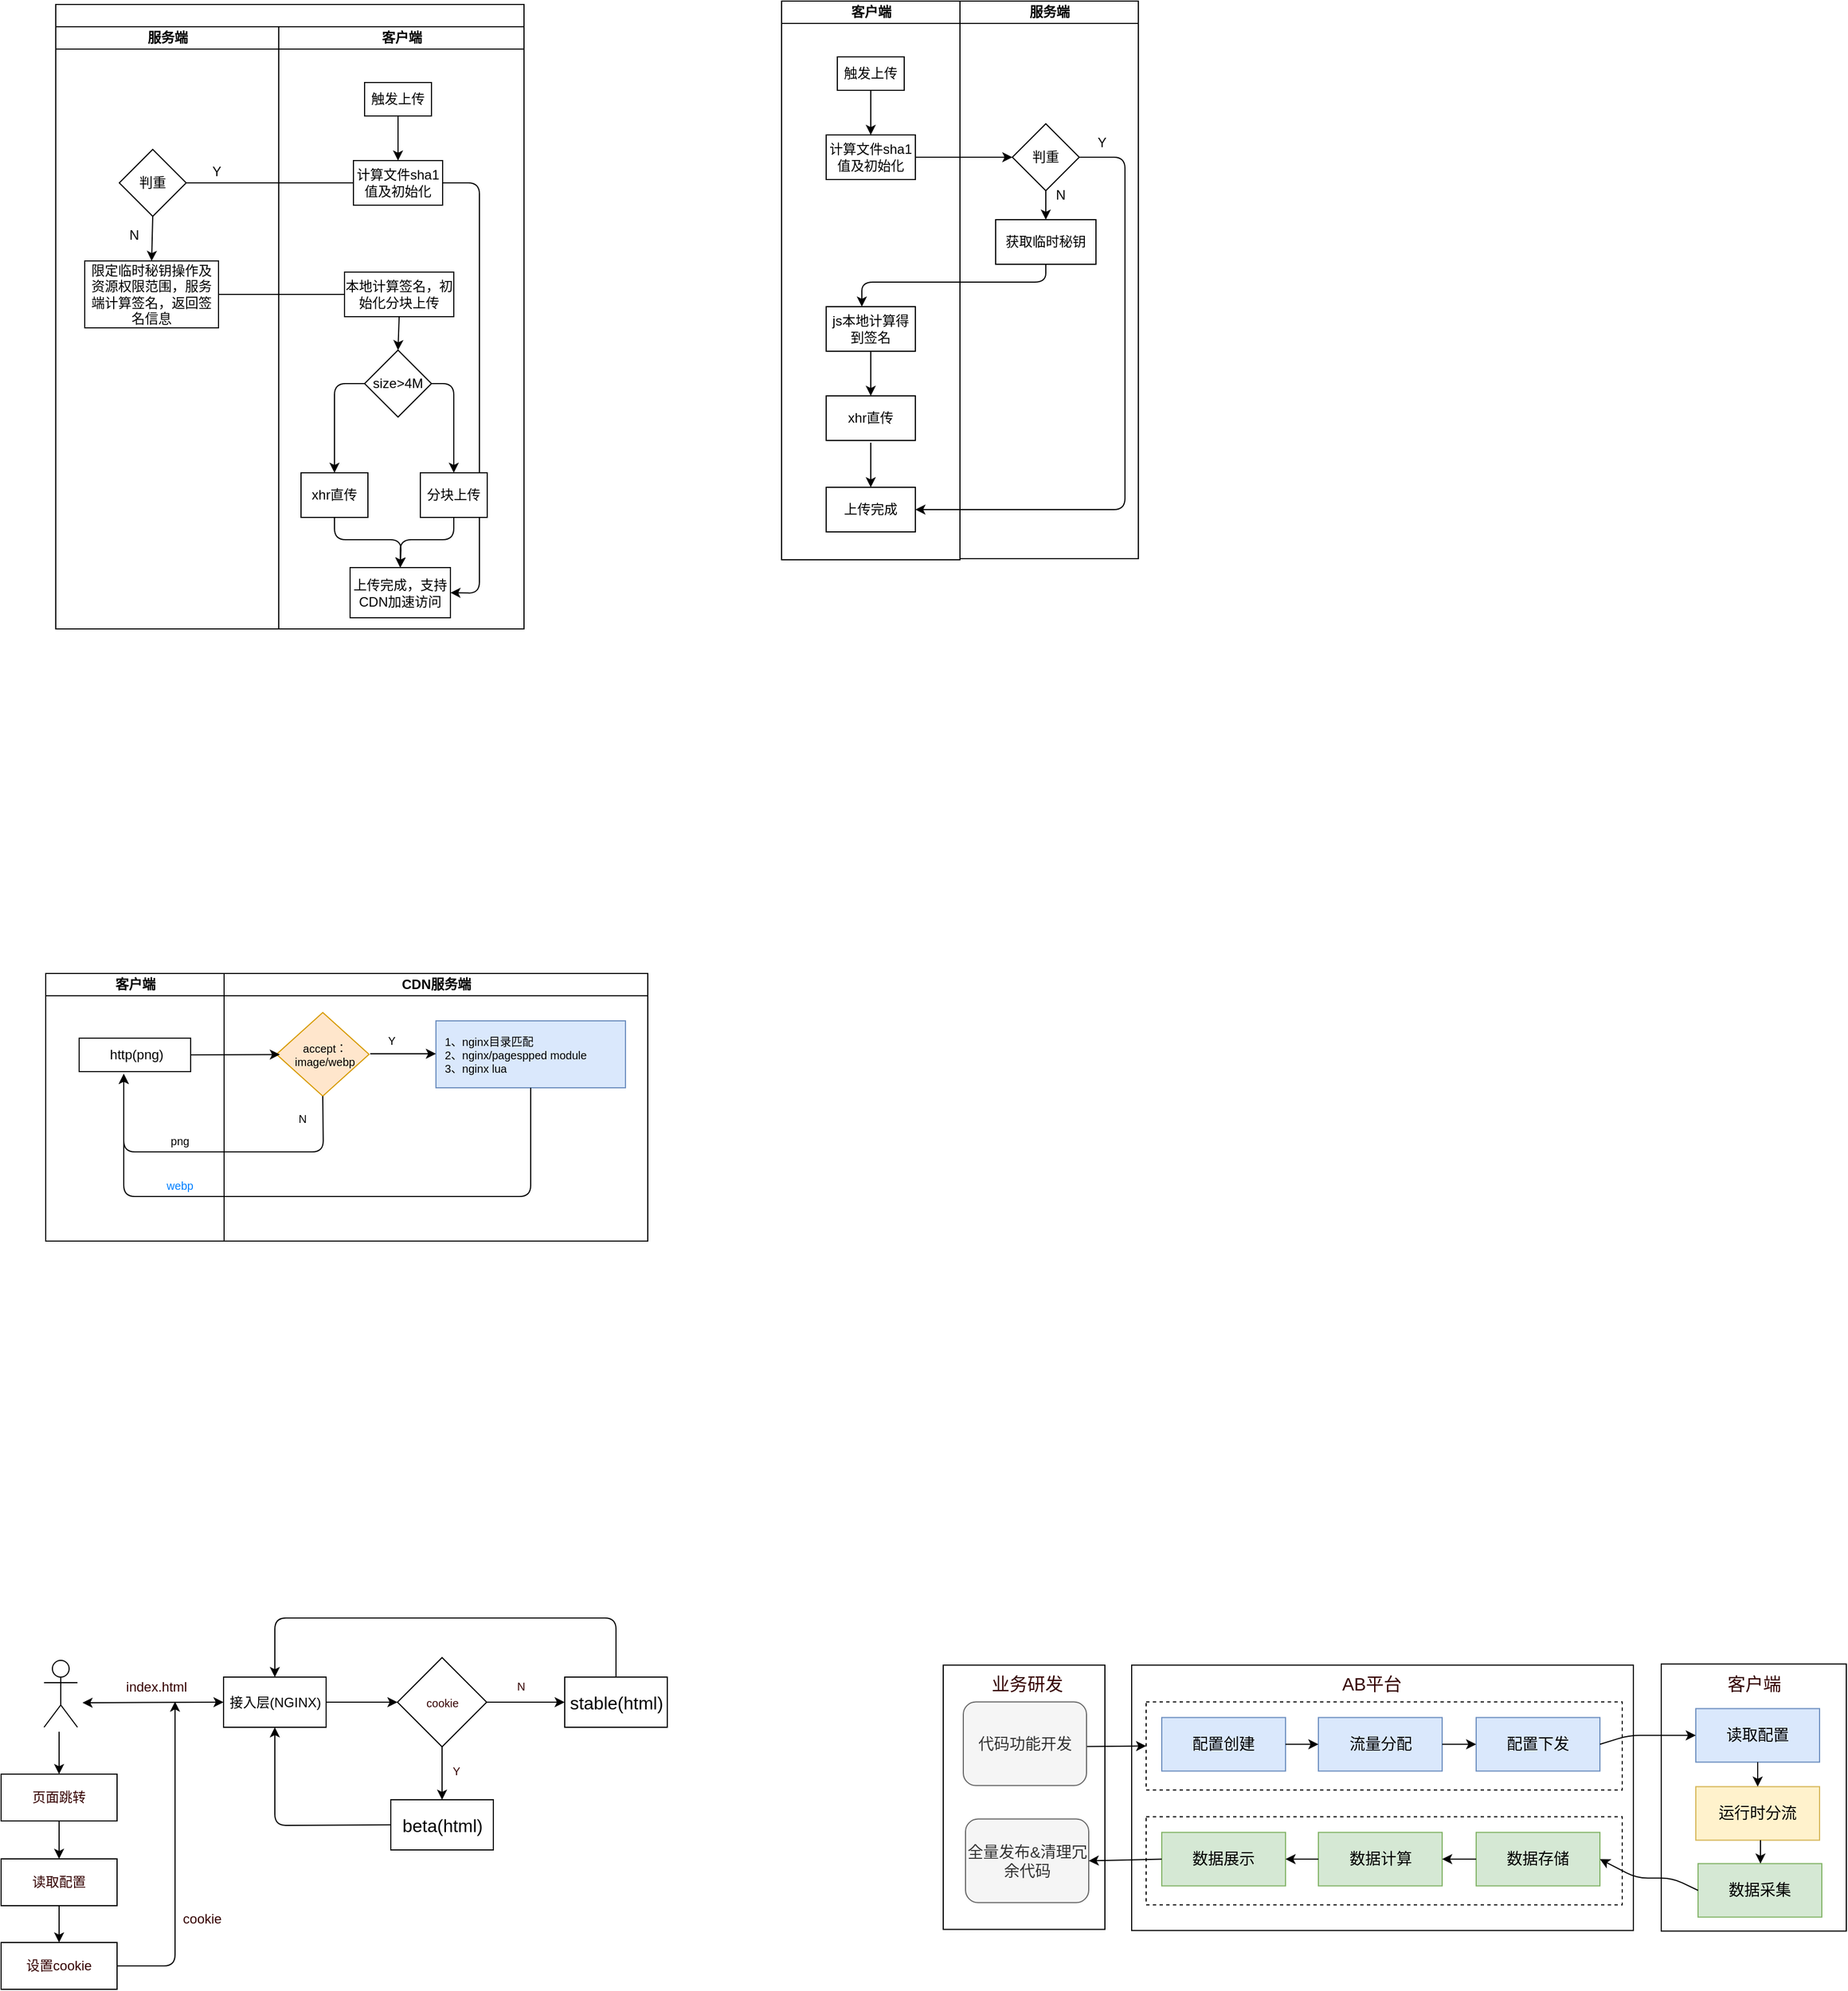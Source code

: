 <mxfile version="14.9.8" type="github" pages="7">
  <diagram name="ABtest及上传" id="74e2e168-ea6b-b213-b513-2b3c1d86103e">
    <mxGraphModel dx="2398" dy="738" grid="0" gridSize="10" guides="1" tooltips="1" connect="1" arrows="1" fold="1" page="1" pageScale="1" pageWidth="1100" pageHeight="850" background="#FFFFFF" math="0" shadow="0">
      <root>
        <mxCell id="0" />
        <mxCell id="1" parent="0" />
        <mxCell id="ArR1yVVQ8Pi9FYVZA95V-59" value="" style="rounded=0;whiteSpace=wrap;html=1;fontSize=16;fontColor=#330000;align=center;" parent="1" vertex="1">
          <mxGeometry x="152" y="1546.25" width="145" height="237" as="geometry" />
        </mxCell>
        <mxCell id="ArR1yVVQ8Pi9FYVZA95V-43" value="" style="rounded=0;whiteSpace=wrap;html=1;fontSize=14;fontColor=#330000;align=center;" parent="1" vertex="1">
          <mxGeometry x="321" y="1546.25" width="450" height="238" as="geometry" />
        </mxCell>
        <mxCell id="ArR1yVVQ8Pi9FYVZA95V-48" value="" style="whiteSpace=wrap;html=1;fontSize=16;fontColor=#330000;align=center;dashed=1;" parent="1" vertex="1">
          <mxGeometry x="334" y="1579.25" width="427" height="79" as="geometry" />
        </mxCell>
        <mxCell id="77e6c97f196da883-3" value="服务端" style="swimlane;html=1;startSize=20;" parent="1" vertex="1" treatAsSingle="0">
          <mxGeometry x="167" y="54" width="160" height="500" as="geometry" />
        </mxCell>
        <mxCell id="MWQBDPM0mxpBOgvhmU6q-5" value="获取临时秘钥" style="whiteSpace=wrap;html=1;" parent="77e6c97f196da883-3" vertex="1">
          <mxGeometry x="32" y="196" width="90" height="40" as="geometry" />
        </mxCell>
        <mxCell id="kBT_-mxsXN7UIqOcPbi1-1" value="判重" style="rhombus;whiteSpace=wrap;html=1;" parent="77e6c97f196da883-3" vertex="1">
          <mxGeometry x="47" y="110" width="60" height="60" as="geometry" />
        </mxCell>
        <mxCell id="kBT_-mxsXN7UIqOcPbi1-2" value="" style="endArrow=classic;html=1;exitX=0.5;exitY=1;exitDx=0;exitDy=0;" parent="77e6c97f196da883-3" source="kBT_-mxsXN7UIqOcPbi1-1" target="MWQBDPM0mxpBOgvhmU6q-5" edge="1">
          <mxGeometry width="50" height="50" relative="1" as="geometry">
            <mxPoint x="-291" y="270" as="sourcePoint" />
            <mxPoint x="-241" y="220" as="targetPoint" />
          </mxGeometry>
        </mxCell>
        <mxCell id="kBT_-mxsXN7UIqOcPbi1-4" value="Y" style="text;html=1;align=center;verticalAlign=middle;resizable=0;points=[];autosize=1;" parent="77e6c97f196da883-3" vertex="1">
          <mxGeometry x="118" y="118" width="18" height="18" as="geometry" />
        </mxCell>
        <mxCell id="MWQBDPM0mxpBOgvhmU6q-8" value="" style="endArrow=classic;html=1;exitX=1;exitY=0.5;exitDx=0;exitDy=0;entryX=0;entryY=0.5;entryDx=0;entryDy=0;" parent="1" source="MWQBDPM0mxpBOgvhmU6q-2" target="kBT_-mxsXN7UIqOcPbi1-1" edge="1">
          <mxGeometry width="50" height="50" relative="1" as="geometry">
            <mxPoint x="337" y="284" as="sourcePoint" />
            <mxPoint x="387" y="234" as="targetPoint" />
          </mxGeometry>
        </mxCell>
        <mxCell id="MWQBDPM0mxpBOgvhmU6q-12" value="" style="endArrow=classic;html=1;exitX=0.5;exitY=1;exitDx=0;exitDy=0;entryX=0.4;entryY=0;entryDx=0;entryDy=0;entryPerimeter=0;" parent="1" source="MWQBDPM0mxpBOgvhmU6q-5" target="MWQBDPM0mxpBOgvhmU6q-10" edge="1">
          <mxGeometry width="50" height="50" relative="1" as="geometry">
            <mxPoint x="337" y="398" as="sourcePoint" />
            <mxPoint x="387" y="348" as="targetPoint" />
            <Array as="points">
              <mxPoint x="244" y="306" />
              <mxPoint x="79" y="306" />
            </Array>
          </mxGeometry>
        </mxCell>
        <mxCell id="77e6c97f196da883-2" value="客户端" style="swimlane;html=1;startSize=20;" parent="1" vertex="1" treatAsSingle="0">
          <mxGeometry x="7" y="54" width="160" height="501" as="geometry" />
        </mxCell>
        <mxCell id="MWQBDPM0mxpBOgvhmU6q-4" style="edgeStyle=orthogonalEdgeStyle;rounded=0;orthogonalLoop=1;jettySize=auto;html=1;exitX=0.5;exitY=1;exitDx=0;exitDy=0;entryX=0.5;entryY=0;entryDx=0;entryDy=0;" parent="77e6c97f196da883-2" source="MWQBDPM0mxpBOgvhmU6q-1" target="MWQBDPM0mxpBOgvhmU6q-2" edge="1">
          <mxGeometry relative="1" as="geometry" />
        </mxCell>
        <mxCell id="MWQBDPM0mxpBOgvhmU6q-1" value="触发上传" style="whiteSpace=wrap;html=1;" parent="77e6c97f196da883-2" vertex="1">
          <mxGeometry x="50" y="50" width="60" height="30" as="geometry" />
        </mxCell>
        <mxCell id="MWQBDPM0mxpBOgvhmU6q-2" value="&lt;br&gt;计算文件sha1值及初始化&lt;br&gt;&lt;br&gt;&lt;p style=&quot;margin-top: 0pt ; margin-bottom: 0pt ; margin-left: 0in ; direction: ltr ; unicode-bidi: embed ; word-break: normal&quot;&gt;&lt;/p&gt;" style="whiteSpace=wrap;html=1;" parent="77e6c97f196da883-2" vertex="1">
          <mxGeometry x="40" y="120" width="80" height="40" as="geometry" />
        </mxCell>
        <mxCell id="MWQBDPM0mxpBOgvhmU6q-10" value="js本地计算得到签名" style="whiteSpace=wrap;html=1;" parent="77e6c97f196da883-2" vertex="1">
          <mxGeometry x="40" y="274" width="80" height="40" as="geometry" />
        </mxCell>
        <mxCell id="MWQBDPM0mxpBOgvhmU6q-13" value="xhr直传&lt;br&gt;&lt;p style=&quot;margin-top: 0pt ; margin-bottom: 0pt ; margin-left: 0in ; direction: ltr ; unicode-bidi: embed ; word-break: normal&quot;&gt;&lt;/p&gt;" style="whiteSpace=wrap;html=1;" parent="77e6c97f196da883-2" vertex="1">
          <mxGeometry x="40" y="354" width="80" height="40" as="geometry" />
        </mxCell>
        <mxCell id="MWQBDPM0mxpBOgvhmU6q-14" value="" style="endArrow=classic;html=1;exitX=0.5;exitY=1;exitDx=0;exitDy=0;entryX=0.5;entryY=0;entryDx=0;entryDy=0;" parent="77e6c97f196da883-2" source="MWQBDPM0mxpBOgvhmU6q-10" target="MWQBDPM0mxpBOgvhmU6q-13" edge="1">
          <mxGeometry width="50" height="50" relative="1" as="geometry">
            <mxPoint x="330" y="364" as="sourcePoint" />
            <mxPoint x="380" y="314" as="targetPoint" />
          </mxGeometry>
        </mxCell>
        <mxCell id="MWQBDPM0mxpBOgvhmU6q-16" value="上传完成&lt;br&gt;&lt;p style=&quot;margin-top: 0pt ; margin-bottom: 0pt ; margin-left: 0in ; direction: ltr ; unicode-bidi: embed ; word-break: normal&quot;&gt;&lt;/p&gt;" style="whiteSpace=wrap;html=1;" parent="77e6c97f196da883-2" vertex="1">
          <mxGeometry x="40" y="436" width="80" height="40" as="geometry" />
        </mxCell>
        <mxCell id="MWQBDPM0mxpBOgvhmU6q-17" value="" style="endArrow=classic;html=1;exitX=0.5;exitY=1;exitDx=0;exitDy=0;entryX=0.5;entryY=0;entryDx=0;entryDy=0;" parent="77e6c97f196da883-2" target="MWQBDPM0mxpBOgvhmU6q-16" edge="1">
          <mxGeometry width="50" height="50" relative="1" as="geometry">
            <mxPoint x="80" y="396" as="sourcePoint" />
            <mxPoint x="310" y="336" as="targetPoint" />
          </mxGeometry>
        </mxCell>
        <mxCell id="ArR1yVVQ8Pi9FYVZA95V-1" value="" style="shape=umlActor;verticalLabelPosition=bottom;verticalAlign=top;html=1;outlineConnect=0;fontSize=16;fontColor=#FF3333;" parent="1" vertex="1">
          <mxGeometry x="-654.5" y="1542" width="30" height="60" as="geometry" />
        </mxCell>
        <mxCell id="ArR1yVVQ8Pi9FYVZA95V-2" value="接入层(NGINX)" style="whiteSpace=wrap;html=1;fontSize=12;" parent="1" vertex="1">
          <mxGeometry x="-493.5" y="1557" width="92" height="45" as="geometry" />
        </mxCell>
        <mxCell id="ArR1yVVQ8Pi9FYVZA95V-3" value="" style="endArrow=classic;startArrow=classic;html=1;fontSize=10;fontColor=#007FFF;entryX=0;entryY=0.5;entryDx=0;entryDy=0;" parent="1" target="ArR1yVVQ8Pi9FYVZA95V-2" edge="1">
          <mxGeometry width="50" height="50" relative="1" as="geometry">
            <mxPoint x="-620" y="1580" as="sourcePoint" />
            <mxPoint x="-222.5" y="1529" as="targetPoint" />
          </mxGeometry>
        </mxCell>
        <mxCell id="ArR1yVVQ8Pi9FYVZA95V-7" value="cookie" style="rhombus;whiteSpace=wrap;html=1;fontSize=10;fontColor=#330000;align=center;" parent="1" vertex="1">
          <mxGeometry x="-337.5" y="1539.5" width="80" height="80" as="geometry" />
        </mxCell>
        <mxCell id="ArR1yVVQ8Pi9FYVZA95V-8" value="" style="endArrow=classic;html=1;fontSize=10;fontColor=#330000;exitX=1;exitY=0.5;exitDx=0;exitDy=0;" parent="1" source="ArR1yVVQ8Pi9FYVZA95V-2" target="ArR1yVVQ8Pi9FYVZA95V-7" edge="1">
          <mxGeometry width="50" height="50" relative="1" as="geometry">
            <mxPoint x="-272.5" y="1579" as="sourcePoint" />
            <mxPoint x="-222.5" y="1529" as="targetPoint" />
          </mxGeometry>
        </mxCell>
        <mxCell id="ArR1yVVQ8Pi9FYVZA95V-9" value="beta(html)" style="whiteSpace=wrap;html=1;fontSize=16;" parent="1" vertex="1">
          <mxGeometry x="-343.5" y="1667" width="92" height="45" as="geometry" />
        </mxCell>
        <mxCell id="ArR1yVVQ8Pi9FYVZA95V-10" value="stable(html)" style="whiteSpace=wrap;html=1;fontSize=16;" parent="1" vertex="1">
          <mxGeometry x="-187.5" y="1557" width="92" height="45" as="geometry" />
        </mxCell>
        <mxCell id="ArR1yVVQ8Pi9FYVZA95V-11" value="" style="endArrow=classic;html=1;fontSize=10;fontColor=#330000;exitX=1;exitY=0.5;exitDx=0;exitDy=0;entryX=0;entryY=0.5;entryDx=0;entryDy=0;" parent="1" source="ArR1yVVQ8Pi9FYVZA95V-7" target="ArR1yVVQ8Pi9FYVZA95V-10" edge="1">
          <mxGeometry width="50" height="50" relative="1" as="geometry">
            <mxPoint x="-388.5" y="1607" as="sourcePoint" />
            <mxPoint x="-338.5" y="1557" as="targetPoint" />
          </mxGeometry>
        </mxCell>
        <mxCell id="ArR1yVVQ8Pi9FYVZA95V-12" value="" style="endArrow=classic;html=1;fontSize=10;fontColor=#330000;exitX=0.5;exitY=1;exitDx=0;exitDy=0;entryX=0.5;entryY=0;entryDx=0;entryDy=0;" parent="1" source="ArR1yVVQ8Pi9FYVZA95V-7" target="ArR1yVVQ8Pi9FYVZA95V-9" edge="1">
          <mxGeometry width="50" height="50" relative="1" as="geometry">
            <mxPoint x="-388.5" y="1607" as="sourcePoint" />
            <mxPoint x="-338.5" y="1557" as="targetPoint" />
          </mxGeometry>
        </mxCell>
        <mxCell id="ArR1yVVQ8Pi9FYVZA95V-13" value="Y" style="text;html=1;align=center;verticalAlign=middle;resizable=0;points=[];autosize=1;fontSize=10;fontColor=#330000;" parent="1" vertex="1">
          <mxGeometry x="-294.5" y="1633" width="18" height="16" as="geometry" />
        </mxCell>
        <mxCell id="ArR1yVVQ8Pi9FYVZA95V-14" value="N" style="text;html=1;align=center;verticalAlign=middle;resizable=0;points=[];autosize=1;fontSize=10;fontColor=#330000;" parent="1" vertex="1">
          <mxGeometry x="-236.5" y="1557" width="19" height="16" as="geometry" />
        </mxCell>
        <mxCell id="ArR1yVVQ8Pi9FYVZA95V-15" value="" style="endArrow=classic;html=1;fontSize=10;fontColor=#330000;exitX=0.5;exitY=0;exitDx=0;exitDy=0;entryX=0.5;entryY=0;entryDx=0;entryDy=0;" parent="1" source="ArR1yVVQ8Pi9FYVZA95V-10" target="ArR1yVVQ8Pi9FYVZA95V-2" edge="1">
          <mxGeometry width="50" height="50" relative="1" as="geometry">
            <mxPoint x="-388.5" y="1607" as="sourcePoint" />
            <mxPoint x="-338.5" y="1557" as="targetPoint" />
            <Array as="points">
              <mxPoint x="-141.5" y="1504" />
              <mxPoint x="-447.5" y="1504" />
            </Array>
          </mxGeometry>
        </mxCell>
        <mxCell id="ArR1yVVQ8Pi9FYVZA95V-16" value="" style="endArrow=classic;html=1;fontSize=10;fontColor=#330000;exitX=0;exitY=0.5;exitDx=0;exitDy=0;entryX=0.5;entryY=1;entryDx=0;entryDy=0;" parent="1" source="ArR1yVVQ8Pi9FYVZA95V-9" target="ArR1yVVQ8Pi9FYVZA95V-2" edge="1">
          <mxGeometry width="50" height="50" relative="1" as="geometry">
            <mxPoint x="-388.5" y="1607" as="sourcePoint" />
            <mxPoint x="-338.5" y="1557" as="targetPoint" />
            <Array as="points">
              <mxPoint x="-447.5" y="1690" />
            </Array>
          </mxGeometry>
        </mxCell>
        <mxCell id="ArR1yVVQ8Pi9FYVZA95V-42" value="代码功能开发" style="rounded=1;whiteSpace=wrap;html=1;fontSize=14;fontColor=#333333;align=center;fillColor=#f5f5f5;strokeColor=#666666;" parent="1" vertex="1">
          <mxGeometry x="170" y="1579.25" width="110.5" height="75" as="geometry" />
        </mxCell>
        <mxCell id="ArR1yVVQ8Pi9FYVZA95V-44" value="配置创建" style="whiteSpace=wrap;html=1;fontSize=14;align=center;fillColor=#dae8fc;strokeColor=#6c8ebf;" parent="1" vertex="1">
          <mxGeometry x="348" y="1593.25" width="111" height="48" as="geometry" />
        </mxCell>
        <mxCell id="ArR1yVVQ8Pi9FYVZA95V-45" value="流量分配" style="whiteSpace=wrap;html=1;fontSize=14;align=center;fillColor=#dae8fc;strokeColor=#6c8ebf;" parent="1" vertex="1">
          <mxGeometry x="488.5" y="1593.25" width="111" height="48" as="geometry" />
        </mxCell>
        <mxCell id="ArR1yVVQ8Pi9FYVZA95V-46" value="配置下发" style="whiteSpace=wrap;html=1;fontSize=14;align=center;fillColor=#dae8fc;strokeColor=#6c8ebf;" parent="1" vertex="1">
          <mxGeometry x="630" y="1593.25" width="111" height="48" as="geometry" />
        </mxCell>
        <mxCell id="ArR1yVVQ8Pi9FYVZA95V-47" value="AB平台" style="text;html=1;align=center;verticalAlign=middle;resizable=0;points=[];autosize=1;fontSize=16;fontColor=#330000;" parent="1" vertex="1">
          <mxGeometry x="504" y="1551.25" width="63" height="23" as="geometry" />
        </mxCell>
        <mxCell id="ArR1yVVQ8Pi9FYVZA95V-49" value="" style="rounded=0;whiteSpace=wrap;html=1;fontSize=16;fontColor=#330000;align=center;" parent="1" vertex="1">
          <mxGeometry x="796" y="1545.25" width="166" height="239.5" as="geometry" />
        </mxCell>
        <mxCell id="ArR1yVVQ8Pi9FYVZA95V-50" value="客户端" style="text;html=1;align=center;verticalAlign=middle;resizable=0;points=[];autosize=1;fontSize=16;fontColor=#330000;" parent="1" vertex="1">
          <mxGeometry x="850" y="1551.25" width="58" height="23" as="geometry" />
        </mxCell>
        <mxCell id="ArR1yVVQ8Pi9FYVZA95V-51" value="读取配置" style="whiteSpace=wrap;html=1;fontSize=14;align=center;fillColor=#dae8fc;strokeColor=#6c8ebf;" parent="1" vertex="1">
          <mxGeometry x="827" y="1585.25" width="111" height="48" as="geometry" />
        </mxCell>
        <mxCell id="ArR1yVVQ8Pi9FYVZA95V-52" value="运行时分流" style="whiteSpace=wrap;html=1;fontSize=14;align=center;fillColor=#fff2cc;strokeColor=#d6b656;" parent="1" vertex="1">
          <mxGeometry x="827" y="1655.25" width="111" height="48" as="geometry" />
        </mxCell>
        <mxCell id="ArR1yVVQ8Pi9FYVZA95V-53" value="数据采集" style="whiteSpace=wrap;html=1;fontSize=14;align=center;fillColor=#d5e8d4;strokeColor=#82b366;" parent="1" vertex="1">
          <mxGeometry x="829" y="1724.25" width="111" height="48" as="geometry" />
        </mxCell>
        <mxCell id="ArR1yVVQ8Pi9FYVZA95V-54" value="" style="whiteSpace=wrap;html=1;fontSize=16;fontColor=#330000;align=center;dashed=1;" parent="1" vertex="1">
          <mxGeometry x="334" y="1682.25" width="427" height="79" as="geometry" />
        </mxCell>
        <mxCell id="ArR1yVVQ8Pi9FYVZA95V-55" value="数据展示" style="whiteSpace=wrap;html=1;fontSize=14;align=center;fillColor=#d5e8d4;strokeColor=#82b366;" parent="1" vertex="1">
          <mxGeometry x="348" y="1696.25" width="111" height="48" as="geometry" />
        </mxCell>
        <mxCell id="ArR1yVVQ8Pi9FYVZA95V-56" value="数据计算" style="whiteSpace=wrap;html=1;fontSize=14;align=center;fillColor=#d5e8d4;strokeColor=#82b366;" parent="1" vertex="1">
          <mxGeometry x="488.5" y="1696.25" width="111" height="48" as="geometry" />
        </mxCell>
        <mxCell id="ArR1yVVQ8Pi9FYVZA95V-57" value="数据存储" style="whiteSpace=wrap;html=1;fontSize=14;align=center;fillColor=#d5e8d4;strokeColor=#82b366;" parent="1" vertex="1">
          <mxGeometry x="630" y="1696.25" width="111" height="48" as="geometry" />
        </mxCell>
        <mxCell id="ArR1yVVQ8Pi9FYVZA95V-58" value="全量发布&amp;amp;清理冗余代码" style="rounded=1;whiteSpace=wrap;html=1;fontSize=14;fontColor=#333333;align=center;fillColor=#f5f5f5;strokeColor=#666666;" parent="1" vertex="1">
          <mxGeometry x="172" y="1684.25" width="110.5" height="75" as="geometry" />
        </mxCell>
        <mxCell id="ArR1yVVQ8Pi9FYVZA95V-60" value="业务研发" style="text;html=1;align=center;verticalAlign=middle;resizable=0;points=[];autosize=1;fontSize=16;fontColor=#330000;" parent="1" vertex="1">
          <mxGeometry x="190.25" y="1551.25" width="74" height="23" as="geometry" />
        </mxCell>
        <mxCell id="ArR1yVVQ8Pi9FYVZA95V-61" value="" style="endArrow=classic;html=1;fontSize=16;fontColor=#330000;entryX=0;entryY=0.5;entryDx=0;entryDy=0;" parent="1" target="ArR1yVVQ8Pi9FYVZA95V-48" edge="1">
          <mxGeometry width="50" height="50" relative="1" as="geometry">
            <mxPoint x="281" y="1619.25" as="sourcePoint" />
            <mxPoint x="583" y="1642.25" as="targetPoint" />
          </mxGeometry>
        </mxCell>
        <mxCell id="ArR1yVVQ8Pi9FYVZA95V-62" value="" style="endArrow=classic;html=1;fontSize=16;fontColor=#330000;exitX=1;exitY=0.5;exitDx=0;exitDy=0;entryX=0;entryY=0.5;entryDx=0;entryDy=0;" parent="1" source="ArR1yVVQ8Pi9FYVZA95V-44" target="ArR1yVVQ8Pi9FYVZA95V-45" edge="1">
          <mxGeometry width="50" height="50" relative="1" as="geometry">
            <mxPoint x="533" y="1674.25" as="sourcePoint" />
            <mxPoint x="583" y="1624.25" as="targetPoint" />
          </mxGeometry>
        </mxCell>
        <mxCell id="ArR1yVVQ8Pi9FYVZA95V-63" value="" style="endArrow=classic;html=1;fontSize=16;fontColor=#330000;exitX=1;exitY=0.5;exitDx=0;exitDy=0;entryX=0;entryY=0.5;entryDx=0;entryDy=0;" parent="1" source="ArR1yVVQ8Pi9FYVZA95V-45" target="ArR1yVVQ8Pi9FYVZA95V-46" edge="1">
          <mxGeometry width="50" height="50" relative="1" as="geometry">
            <mxPoint x="533" y="1674.25" as="sourcePoint" />
            <mxPoint x="583" y="1624.25" as="targetPoint" />
          </mxGeometry>
        </mxCell>
        <mxCell id="ArR1yVVQ8Pi9FYVZA95V-64" value="" style="endArrow=classic;html=1;fontSize=16;fontColor=#330000;exitX=1;exitY=0.5;exitDx=0;exitDy=0;entryX=0;entryY=0.5;entryDx=0;entryDy=0;" parent="1" source="ArR1yVVQ8Pi9FYVZA95V-46" target="ArR1yVVQ8Pi9FYVZA95V-51" edge="1">
          <mxGeometry width="50" height="50" relative="1" as="geometry">
            <mxPoint x="533" y="1674.25" as="sourcePoint" />
            <mxPoint x="583" y="1624.25" as="targetPoint" />
            <Array as="points">
              <mxPoint x="767" y="1609.25" />
            </Array>
          </mxGeometry>
        </mxCell>
        <mxCell id="ArR1yVVQ8Pi9FYVZA95V-65" value="" style="endArrow=classic;html=1;fontSize=16;fontColor=#330000;exitX=0.5;exitY=1;exitDx=0;exitDy=0;" parent="1" source="ArR1yVVQ8Pi9FYVZA95V-51" target="ArR1yVVQ8Pi9FYVZA95V-52" edge="1">
          <mxGeometry width="50" height="50" relative="1" as="geometry">
            <mxPoint x="533" y="1674.25" as="sourcePoint" />
            <mxPoint x="583" y="1624.25" as="targetPoint" />
          </mxGeometry>
        </mxCell>
        <mxCell id="ArR1yVVQ8Pi9FYVZA95V-66" value="" style="endArrow=classic;html=1;fontSize=16;fontColor=#330000;" parent="1" edge="1">
          <mxGeometry width="50" height="50" relative="1" as="geometry">
            <mxPoint x="885" y="1703.25" as="sourcePoint" />
            <mxPoint x="885" y="1724.25" as="targetPoint" />
          </mxGeometry>
        </mxCell>
        <mxCell id="ArR1yVVQ8Pi9FYVZA95V-67" value="" style="endArrow=classic;html=1;fontSize=16;fontColor=#330000;exitX=0;exitY=0.5;exitDx=0;exitDy=0;entryX=1;entryY=0.5;entryDx=0;entryDy=0;" parent="1" source="ArR1yVVQ8Pi9FYVZA95V-53" target="ArR1yVVQ8Pi9FYVZA95V-57" edge="1">
          <mxGeometry width="50" height="50" relative="1" as="geometry">
            <mxPoint x="533" y="1674.25" as="sourcePoint" />
            <mxPoint x="583" y="1624.25" as="targetPoint" />
            <Array as="points">
              <mxPoint x="806" y="1737.25" />
              <mxPoint x="774" y="1737.25" />
            </Array>
          </mxGeometry>
        </mxCell>
        <mxCell id="ArR1yVVQ8Pi9FYVZA95V-68" value="" style="endArrow=classic;html=1;fontSize=16;fontColor=#330000;exitX=0;exitY=0.5;exitDx=0;exitDy=0;" parent="1" source="ArR1yVVQ8Pi9FYVZA95V-57" target="ArR1yVVQ8Pi9FYVZA95V-56" edge="1">
          <mxGeometry width="50" height="50" relative="1" as="geometry">
            <mxPoint x="533" y="1674.25" as="sourcePoint" />
            <mxPoint x="583" y="1624.25" as="targetPoint" />
          </mxGeometry>
        </mxCell>
        <mxCell id="ArR1yVVQ8Pi9FYVZA95V-69" value="" style="endArrow=classic;html=1;fontSize=16;fontColor=#330000;exitX=0;exitY=0.5;exitDx=0;exitDy=0;entryX=1;entryY=0.5;entryDx=0;entryDy=0;" parent="1" source="ArR1yVVQ8Pi9FYVZA95V-56" target="ArR1yVVQ8Pi9FYVZA95V-55" edge="1">
          <mxGeometry width="50" height="50" relative="1" as="geometry">
            <mxPoint x="533" y="1674.25" as="sourcePoint" />
            <mxPoint x="583" y="1624.25" as="targetPoint" />
          </mxGeometry>
        </mxCell>
        <mxCell id="ArR1yVVQ8Pi9FYVZA95V-70" value="" style="endArrow=classic;html=1;fontSize=16;fontColor=#330000;exitX=0;exitY=0.5;exitDx=0;exitDy=0;entryX=1;entryY=0.5;entryDx=0;entryDy=0;" parent="1" source="ArR1yVVQ8Pi9FYVZA95V-55" target="ArR1yVVQ8Pi9FYVZA95V-58" edge="1">
          <mxGeometry width="50" height="50" relative="1" as="geometry">
            <mxPoint x="533" y="1674.25" as="sourcePoint" />
            <mxPoint x="583" y="1624.25" as="targetPoint" />
          </mxGeometry>
        </mxCell>
        <mxCell id="ArR1yVVQ8Pi9FYVZA95V-79" value="页面跳转" style="rounded=0;whiteSpace=wrap;html=1;fontSize=12;fontColor=#330000;align=center;" parent="1" vertex="1">
          <mxGeometry x="-693" y="1644" width="104" height="42" as="geometry" />
        </mxCell>
        <mxCell id="ArR1yVVQ8Pi9FYVZA95V-80" value="读取配置" style="rounded=0;whiteSpace=wrap;html=1;fontSize=12;fontColor=#330000;align=center;" parent="1" vertex="1">
          <mxGeometry x="-693" y="1720" width="104" height="42" as="geometry" />
        </mxCell>
        <mxCell id="ArR1yVVQ8Pi9FYVZA95V-81" value="设置cookie" style="rounded=0;whiteSpace=wrap;html=1;fontSize=12;fontColor=#330000;align=center;" parent="1" vertex="1">
          <mxGeometry x="-693" y="1795" width="104" height="42" as="geometry" />
        </mxCell>
        <mxCell id="ArR1yVVQ8Pi9FYVZA95V-82" value="" style="endArrow=classic;html=1;fontSize=12;fontColor=#330000;entryX=0.5;entryY=0;entryDx=0;entryDy=0;" parent="1" target="ArR1yVVQ8Pi9FYVZA95V-79" edge="1">
          <mxGeometry width="50" height="50" relative="1" as="geometry">
            <mxPoint x="-641" y="1606" as="sourcePoint" />
            <mxPoint x="-618" y="1598" as="targetPoint" />
          </mxGeometry>
        </mxCell>
        <mxCell id="ArR1yVVQ8Pi9FYVZA95V-83" value="index.html" style="text;html=1;align=center;verticalAlign=middle;resizable=0;points=[];autosize=1;fontSize=12;fontColor=#330000;" parent="1" vertex="1">
          <mxGeometry x="-587" y="1557" width="65" height="18" as="geometry" />
        </mxCell>
        <mxCell id="ArR1yVVQ8Pi9FYVZA95V-84" value="" style="endArrow=classic;html=1;fontSize=12;fontColor=#330000;exitX=0.5;exitY=1;exitDx=0;exitDy=0;entryX=0.5;entryY=0;entryDx=0;entryDy=0;" parent="1" source="ArR1yVVQ8Pi9FYVZA95V-79" target="ArR1yVVQ8Pi9FYVZA95V-80" edge="1">
          <mxGeometry width="50" height="50" relative="1" as="geometry">
            <mxPoint x="-394" y="1745" as="sourcePoint" />
            <mxPoint x="-344" y="1695" as="targetPoint" />
          </mxGeometry>
        </mxCell>
        <mxCell id="ArR1yVVQ8Pi9FYVZA95V-85" value="" style="endArrow=classic;html=1;fontSize=12;fontColor=#330000;exitX=0.5;exitY=1;exitDx=0;exitDy=0;entryX=0.5;entryY=0;entryDx=0;entryDy=0;" parent="1" source="ArR1yVVQ8Pi9FYVZA95V-80" target="ArR1yVVQ8Pi9FYVZA95V-81" edge="1">
          <mxGeometry width="50" height="50" relative="1" as="geometry">
            <mxPoint x="-531" y="1820" as="sourcePoint" />
            <mxPoint x="-481" y="1770" as="targetPoint" />
          </mxGeometry>
        </mxCell>
        <mxCell id="ArR1yVVQ8Pi9FYVZA95V-86" value="" style="endArrow=classic;html=1;fontSize=12;fontColor=#330000;exitX=1;exitY=0.5;exitDx=0;exitDy=0;entryX=0.769;entryY=1.222;entryDx=0;entryDy=0;entryPerimeter=0;" parent="1" source="ArR1yVVQ8Pi9FYVZA95V-81" target="ArR1yVVQ8Pi9FYVZA95V-83" edge="1">
          <mxGeometry width="50" height="50" relative="1" as="geometry">
            <mxPoint x="-394" y="1745" as="sourcePoint" />
            <mxPoint x="-344" y="1695" as="targetPoint" />
            <Array as="points">
              <mxPoint x="-537" y="1816" />
            </Array>
          </mxGeometry>
        </mxCell>
        <mxCell id="ArR1yVVQ8Pi9FYVZA95V-87" value="cookie" style="text;html=1;align=center;verticalAlign=middle;resizable=0;points=[];autosize=1;fontSize=12;fontColor=#330000;" parent="1" vertex="1">
          <mxGeometry x="-536" y="1765" width="45" height="18" as="geometry" />
        </mxCell>
        <mxCell id="EmXGoAv5Ff2JXkiIVDn--1" value="" style="swimlane;html=1;childLayout=stackLayout;startSize=20;rounded=0;shadow=0;labelBackgroundColor=none;strokeWidth=1;fontFamily=Verdana;fontSize=8;align=center;" parent="1" vertex="1" treatAsSingle="0">
          <mxGeometry x="-644" y="57" width="420" height="560" as="geometry" />
        </mxCell>
        <mxCell id="EmXGoAv5Ff2JXkiIVDn--2" value="" style="endArrow=classic;html=1;exitX=1;exitY=0.5;exitDx=0;exitDy=0;entryX=0;entryY=0.5;entryDx=0;entryDy=0;" parent="EmXGoAv5Ff2JXkiIVDn--1" source="EmXGoAv5Ff2JXkiIVDn--16" target="EmXGoAv5Ff2JXkiIVDn--8" edge="1">
          <mxGeometry width="50" height="50" relative="1" as="geometry">
            <mxPoint x="330" y="250" as="sourcePoint" />
            <mxPoint x="200" y="160" as="targetPoint" />
          </mxGeometry>
        </mxCell>
        <mxCell id="EmXGoAv5Ff2JXkiIVDn--3" value="" style="endArrow=classic;html=1;exitX=1;exitY=0.5;exitDx=0;exitDy=0;entryX=1;entryY=0.5;entryDx=0;entryDy=0;" parent="EmXGoAv5Ff2JXkiIVDn--1" source="EmXGoAv5Ff2JXkiIVDn--8" target="EmXGoAv5Ff2JXkiIVDn--17" edge="1">
          <mxGeometry width="50" height="50" relative="1" as="geometry">
            <mxPoint x="280" y="390" as="sourcePoint" />
            <mxPoint x="330" y="340" as="targetPoint" />
            <Array as="points">
              <mxPoint x="380" y="160" />
              <mxPoint x="380" y="528" />
            </Array>
          </mxGeometry>
        </mxCell>
        <mxCell id="EmXGoAv5Ff2JXkiIVDn--4" value="" style="endArrow=classic;html=1;exitX=0;exitY=0.5;exitDx=0;exitDy=0;entryX=1;entryY=0.5;entryDx=0;entryDy=0;" parent="EmXGoAv5Ff2JXkiIVDn--1" source="EmXGoAv5Ff2JXkiIVDn--7" target="EmXGoAv5Ff2JXkiIVDn--14" edge="1">
          <mxGeometry width="50" height="50" relative="1" as="geometry">
            <mxPoint x="280" y="320" as="sourcePoint" />
            <mxPoint x="330" y="270" as="targetPoint" />
          </mxGeometry>
        </mxCell>
        <mxCell id="EmXGoAv5Ff2JXkiIVDn--5" value="服务端" style="swimlane;html=1;startSize=20;" parent="EmXGoAv5Ff2JXkiIVDn--1" vertex="1" treatAsSingle="0">
          <mxGeometry y="20" width="200" height="540" as="geometry" />
        </mxCell>
        <mxCell id="EmXGoAv5Ff2JXkiIVDn--6" value="N" style="text;html=1;align=center;verticalAlign=middle;resizable=0;points=[];autosize=1;" parent="EmXGoAv5Ff2JXkiIVDn--5" vertex="1">
          <mxGeometry x="60" y="177" width="20" height="20" as="geometry" />
        </mxCell>
        <mxCell id="EmXGoAv5Ff2JXkiIVDn--7" value="限定临时秘钥操作及资源权限范围，服务端计算签名，返回签名信息&lt;br&gt;&lt;p style=&quot;margin-top: 0pt ; margin-bottom: 0pt ; margin-left: 0in ; direction: ltr ; unicode-bidi: embed ; word-break: normal&quot;&gt;&lt;/p&gt;" style="whiteSpace=wrap;html=1;" parent="EmXGoAv5Ff2JXkiIVDn--5" vertex="1">
          <mxGeometry x="26" y="210" width="120" height="60" as="geometry" />
        </mxCell>
        <mxCell id="EmXGoAv5Ff2JXkiIVDn--8" value="判重" style="rhombus;whiteSpace=wrap;html=1;" parent="EmXGoAv5Ff2JXkiIVDn--5" vertex="1">
          <mxGeometry x="57" y="110" width="60" height="60" as="geometry" />
        </mxCell>
        <mxCell id="EmXGoAv5Ff2JXkiIVDn--9" value="" style="endArrow=classic;html=1;exitX=0.5;exitY=1;exitDx=0;exitDy=0;entryX=0.5;entryY=0;entryDx=0;entryDy=0;" parent="EmXGoAv5Ff2JXkiIVDn--5" source="EmXGoAv5Ff2JXkiIVDn--8" target="EmXGoAv5Ff2JXkiIVDn--7" edge="1">
          <mxGeometry width="50" height="50" relative="1" as="geometry">
            <mxPoint x="80" y="370" as="sourcePoint" />
            <mxPoint x="130" y="320" as="targetPoint" />
          </mxGeometry>
        </mxCell>
        <mxCell id="EmXGoAv5Ff2JXkiIVDn--10" value="Y" style="text;html=1;align=center;verticalAlign=middle;resizable=0;points=[];autosize=1;" parent="EmXGoAv5Ff2JXkiIVDn--5" vertex="1">
          <mxGeometry x="134" y="120" width="20" height="20" as="geometry" />
        </mxCell>
        <mxCell id="EmXGoAv5Ff2JXkiIVDn--11" value="客户端" style="swimlane;html=1;startSize=20;" parent="EmXGoAv5Ff2JXkiIVDn--1" vertex="1" treatAsSingle="0">
          <mxGeometry x="200" y="20" width="220" height="540" as="geometry" />
        </mxCell>
        <mxCell id="EmXGoAv5Ff2JXkiIVDn--12" style="edgeStyle=orthogonalEdgeStyle;rounded=0;orthogonalLoop=1;jettySize=auto;html=1;exitX=0.5;exitY=1;exitDx=0;exitDy=0;entryX=0.5;entryY=0;entryDx=0;entryDy=0;" parent="EmXGoAv5Ff2JXkiIVDn--11" source="EmXGoAv5Ff2JXkiIVDn--15" target="EmXGoAv5Ff2JXkiIVDn--16" edge="1">
          <mxGeometry relative="1" as="geometry" />
        </mxCell>
        <mxCell id="EmXGoAv5Ff2JXkiIVDn--13" value="xhr直传&lt;br&gt;&lt;p style=&quot;margin-top: 0pt ; margin-bottom: 0pt ; margin-left: 0in ; direction: ltr ; unicode-bidi: embed ; word-break: normal&quot;&gt;&lt;/p&gt;" style="whiteSpace=wrap;html=1;" parent="EmXGoAv5Ff2JXkiIVDn--11" vertex="1">
          <mxGeometry x="20" y="400" width="60" height="40" as="geometry" />
        </mxCell>
        <mxCell id="EmXGoAv5Ff2JXkiIVDn--14" value="本地计算签名，初始化分块上传&lt;br&gt;&lt;p style=&quot;margin-top: 0pt ; margin-bottom: 0pt ; margin-left: 0in ; direction: ltr ; unicode-bidi: embed ; word-break: normal&quot;&gt;&lt;/p&gt;" style="whiteSpace=wrap;html=1;" parent="EmXGoAv5Ff2JXkiIVDn--11" vertex="1">
          <mxGeometry x="59" y="220" width="98" height="40" as="geometry" />
        </mxCell>
        <mxCell id="EmXGoAv5Ff2JXkiIVDn--15" value="触发上传" style="whiteSpace=wrap;html=1;" parent="EmXGoAv5Ff2JXkiIVDn--11" vertex="1">
          <mxGeometry x="77" y="50" width="60" height="30" as="geometry" />
        </mxCell>
        <mxCell id="EmXGoAv5Ff2JXkiIVDn--16" value="&lt;br&gt;计算文件sha1值及初始化&lt;br&gt;&lt;br&gt;&lt;p style=&quot;margin-top: 0pt ; margin-bottom: 0pt ; margin-left: 0in ; direction: ltr ; unicode-bidi: embed ; word-break: normal&quot;&gt;&lt;/p&gt;" style="whiteSpace=wrap;html=1;" parent="EmXGoAv5Ff2JXkiIVDn--11" vertex="1">
          <mxGeometry x="67" y="120" width="80" height="40" as="geometry" />
        </mxCell>
        <mxCell id="EmXGoAv5Ff2JXkiIVDn--17" value="上传完成，支持CDN加速访问&lt;br&gt;&lt;p style=&quot;margin-top: 0pt ; margin-bottom: 0pt ; margin-left: 0in ; direction: ltr ; unicode-bidi: embed ; word-break: normal&quot;&gt;&lt;/p&gt;" style="whiteSpace=wrap;html=1;" parent="EmXGoAv5Ff2JXkiIVDn--11" vertex="1">
          <mxGeometry x="64" y="485" width="90" height="45" as="geometry" />
        </mxCell>
        <mxCell id="EmXGoAv5Ff2JXkiIVDn--18" value="size&amp;gt;4M" style="rhombus;whiteSpace=wrap;html=1;" parent="EmXGoAv5Ff2JXkiIVDn--11" vertex="1">
          <mxGeometry x="77" y="290" width="60" height="60" as="geometry" />
        </mxCell>
        <mxCell id="EmXGoAv5Ff2JXkiIVDn--19" value="" style="endArrow=classic;html=1;exitX=0.5;exitY=1;exitDx=0;exitDy=0;entryX=0.5;entryY=0;entryDx=0;entryDy=0;" parent="EmXGoAv5Ff2JXkiIVDn--11" source="EmXGoAv5Ff2JXkiIVDn--14" target="EmXGoAv5Ff2JXkiIVDn--18" edge="1">
          <mxGeometry width="50" height="50" relative="1" as="geometry">
            <mxPoint x="300" y="300" as="sourcePoint" />
            <mxPoint x="350" y="250" as="targetPoint" />
          </mxGeometry>
        </mxCell>
        <mxCell id="EmXGoAv5Ff2JXkiIVDn--20" value="分块上传&lt;br&gt;&lt;p style=&quot;margin-top: 0pt ; margin-bottom: 0pt ; margin-left: 0in ; direction: ltr ; unicode-bidi: embed ; word-break: normal&quot;&gt;&lt;/p&gt;" style="whiteSpace=wrap;html=1;" parent="EmXGoAv5Ff2JXkiIVDn--11" vertex="1">
          <mxGeometry x="127" y="400" width="60" height="40" as="geometry" />
        </mxCell>
        <mxCell id="EmXGoAv5Ff2JXkiIVDn--21" value="" style="endArrow=classic;html=1;entryX=0.5;entryY=0;entryDx=0;entryDy=0;" parent="EmXGoAv5Ff2JXkiIVDn--11" source="EmXGoAv5Ff2JXkiIVDn--18" target="EmXGoAv5Ff2JXkiIVDn--20" edge="1">
          <mxGeometry width="50" height="50" relative="1" as="geometry">
            <mxPoint x="140" y="320" as="sourcePoint" />
            <mxPoint x="277.711" y="380" as="targetPoint" />
            <Array as="points">
              <mxPoint x="157" y="320" />
            </Array>
          </mxGeometry>
        </mxCell>
        <mxCell id="EmXGoAv5Ff2JXkiIVDn--22" value="" style="endArrow=classic;html=1;exitX=0;exitY=0.5;exitDx=0;exitDy=0;entryX=0.5;entryY=0;entryDx=0;entryDy=0;" parent="EmXGoAv5Ff2JXkiIVDn--11" source="EmXGoAv5Ff2JXkiIVDn--18" target="EmXGoAv5Ff2JXkiIVDn--13" edge="1">
          <mxGeometry width="50" height="50" relative="1" as="geometry">
            <mxPoint x="280" y="290" as="sourcePoint" />
            <mxPoint x="330" y="240" as="targetPoint" />
            <Array as="points">
              <mxPoint x="50" y="320" />
            </Array>
          </mxGeometry>
        </mxCell>
        <mxCell id="EmXGoAv5Ff2JXkiIVDn--23" value="" style="endArrow=classic;html=1;exitX=0.5;exitY=1;exitDx=0;exitDy=0;entryX=0.5;entryY=0;entryDx=0;entryDy=0;" parent="EmXGoAv5Ff2JXkiIVDn--11" source="EmXGoAv5Ff2JXkiIVDn--20" target="EmXGoAv5Ff2JXkiIVDn--17" edge="1">
          <mxGeometry width="50" height="50" relative="1" as="geometry">
            <mxPoint x="150" y="490" as="sourcePoint" />
            <mxPoint x="200" y="440" as="targetPoint" />
            <Array as="points">
              <mxPoint x="157" y="460" />
              <mxPoint x="109" y="460" />
            </Array>
          </mxGeometry>
        </mxCell>
        <mxCell id="EmXGoAv5Ff2JXkiIVDn--24" value="" style="endArrow=classic;html=1;exitX=0.5;exitY=1;exitDx=0;exitDy=0;entryX=0.5;entryY=0;entryDx=0;entryDy=0;" parent="EmXGoAv5Ff2JXkiIVDn--11" source="EmXGoAv5Ff2JXkiIVDn--13" target="EmXGoAv5Ff2JXkiIVDn--17" edge="1">
          <mxGeometry width="50" height="50" relative="1" as="geometry">
            <mxPoint x="280" y="290" as="sourcePoint" />
            <mxPoint x="110" y="480" as="targetPoint" />
            <Array as="points">
              <mxPoint x="50" y="460" />
              <mxPoint x="110" y="460" />
            </Array>
          </mxGeometry>
        </mxCell>
        <mxCell id="EmXGoAv5Ff2JXkiIVDn--25" value="客户端" style="swimlane;html=1;startSize=20;" parent="1" vertex="1" treatAsSingle="0">
          <mxGeometry x="-653" y="926" width="160" height="240" as="geometry" />
        </mxCell>
        <mxCell id="EmXGoAv5Ff2JXkiIVDn--26" value="&amp;nbsp;http(png)" style="whiteSpace=wrap;html=1;" parent="EmXGoAv5Ff2JXkiIVDn--25" vertex="1">
          <mxGeometry x="30" y="58" width="100" height="30" as="geometry" />
        </mxCell>
        <mxCell id="EmXGoAv5Ff2JXkiIVDn--27" value="png" style="text;html=1;align=center;verticalAlign=middle;resizable=0;points=[];autosize=1;fontSize=10;" parent="EmXGoAv5Ff2JXkiIVDn--25" vertex="1">
          <mxGeometry x="100" y="140" width="40" height="20" as="geometry" />
        </mxCell>
        <mxCell id="EmXGoAv5Ff2JXkiIVDn--28" value="webp" style="text;html=1;align=center;verticalAlign=middle;resizable=0;points=[];autosize=1;fontSize=10;fontColor=#007FFF;" parent="EmXGoAv5Ff2JXkiIVDn--25" vertex="1">
          <mxGeometry x="100" y="180" width="40" height="20" as="geometry" />
        </mxCell>
        <mxCell id="EmXGoAv5Ff2JXkiIVDn--29" value="CDN服务端" style="swimlane;html=1;startSize=20;" parent="1" vertex="1" treatAsSingle="0">
          <mxGeometry x="-493" y="926" width="380" height="240" as="geometry" />
        </mxCell>
        <mxCell id="EmXGoAv5Ff2JXkiIVDn--30" value="" style="rhombus;whiteSpace=wrap;html=1;fontSize=10;verticalAlign=bottom;align=center;fillColor=#ffe6cc;strokeColor=#d79b00;" parent="EmXGoAv5Ff2JXkiIVDn--29" vertex="1">
          <mxGeometry x="47" y="35" width="83" height="75" as="geometry" />
        </mxCell>
        <mxCell id="EmXGoAv5Ff2JXkiIVDn--31" value="&lt;span&gt;accept&lt;/span&gt;&lt;span&gt;：&lt;/span&gt;&lt;br&gt;&lt;p style=&quot;margin-top: 0pt ; margin-bottom: 0pt ; margin-left: 0in ; direction: ltr ; unicode-bidi: embed ; word-break: normal&quot;&gt;image/webp&lt;/p&gt;" style="text;html=1;align=center;verticalAlign=middle;resizable=0;points=[];autosize=1;fontSize=10;" parent="EmXGoAv5Ff2JXkiIVDn--29" vertex="1">
          <mxGeometry x="50" y="57.5" width="80" height="30" as="geometry" />
        </mxCell>
        <mxCell id="EmXGoAv5Ff2JXkiIVDn--32" value="N" style="text;html=1;align=center;verticalAlign=middle;resizable=0;points=[];autosize=1;fontSize=10;" parent="EmXGoAv5Ff2JXkiIVDn--29" vertex="1">
          <mxGeometry x="60" y="120" width="20" height="20" as="geometry" />
        </mxCell>
        <mxCell id="EmXGoAv5Ff2JXkiIVDn--33" value="1、nginx目录匹配&lt;br&gt;2、nginx/pagespped module&lt;br&gt;3、nginx lua" style="whiteSpace=wrap;html=1;fontSize=10;align=left;spacingLeft=6;fillColor=#dae8fc;strokeColor=#6c8ebf;" parent="EmXGoAv5Ff2JXkiIVDn--29" vertex="1">
          <mxGeometry x="190" y="42.5" width="170" height="60" as="geometry" />
        </mxCell>
        <mxCell id="EmXGoAv5Ff2JXkiIVDn--34" value="" style="endArrow=classic;html=1;fontSize=10;exitX=1;exitY=0.5;exitDx=0;exitDy=0;" parent="1" source="EmXGoAv5Ff2JXkiIVDn--26" target="EmXGoAv5Ff2JXkiIVDn--31" edge="1">
          <mxGeometry width="50" height="50" relative="1" as="geometry">
            <mxPoint x="-593" y="1166" as="sourcePoint" />
            <mxPoint x="-543" y="1116" as="targetPoint" />
          </mxGeometry>
        </mxCell>
        <mxCell id="EmXGoAv5Ff2JXkiIVDn--35" value="" style="endArrow=classic;html=1;fontSize=10;exitX=0.5;exitY=1;exitDx=0;exitDy=0;" parent="1" source="EmXGoAv5Ff2JXkiIVDn--30" edge="1">
          <mxGeometry width="50" height="50" relative="1" as="geometry">
            <mxPoint x="-593" y="1166" as="sourcePoint" />
            <mxPoint x="-583.0" y="1016" as="targetPoint" />
            <Array as="points">
              <mxPoint x="-404" y="1086" />
              <mxPoint x="-583" y="1086" />
            </Array>
          </mxGeometry>
        </mxCell>
        <mxCell id="EmXGoAv5Ff2JXkiIVDn--36" value="" style="endArrow=classic;html=1;fontSize=10;exitX=1.013;exitY=0.483;exitDx=0;exitDy=0;exitPerimeter=0;" parent="1" source="EmXGoAv5Ff2JXkiIVDn--31" edge="1">
          <mxGeometry width="50" height="50" relative="1" as="geometry">
            <mxPoint x="-443" y="1136" as="sourcePoint" />
            <mxPoint x="-303" y="998" as="targetPoint" />
          </mxGeometry>
        </mxCell>
        <mxCell id="EmXGoAv5Ff2JXkiIVDn--37" value="Y" style="text;html=1;align=center;verticalAlign=middle;resizable=0;points=[];autosize=1;fontSize=10;" parent="1" vertex="1">
          <mxGeometry x="-353" y="976" width="20" height="20" as="geometry" />
        </mxCell>
        <mxCell id="EmXGoAv5Ff2JXkiIVDn--38" value="" style="endArrow=classic;html=1;fontSize=10;exitX=0.5;exitY=1;exitDx=0;exitDy=0;" parent="1" source="EmXGoAv5Ff2JXkiIVDn--33" edge="1">
          <mxGeometry width="50" height="50" relative="1" as="geometry">
            <mxPoint x="-443" y="1136" as="sourcePoint" />
            <mxPoint x="-583.0" y="1016" as="targetPoint" />
            <Array as="points">
              <mxPoint x="-218" y="1126" />
              <mxPoint x="-583" y="1126" />
            </Array>
          </mxGeometry>
        </mxCell>
        <mxCell id="kBT_-mxsXN7UIqOcPbi1-3" value="" style="endArrow=classic;html=1;exitX=1;exitY=0.5;exitDx=0;exitDy=0;entryX=1;entryY=0.5;entryDx=0;entryDy=0;" parent="1" source="kBT_-mxsXN7UIqOcPbi1-1" target="MWQBDPM0mxpBOgvhmU6q-16" edge="1">
          <mxGeometry width="50" height="50" relative="1" as="geometry">
            <mxPoint x="-124" y="324" as="sourcePoint" />
            <mxPoint x="-74" y="274" as="targetPoint" />
            <Array as="points">
              <mxPoint x="315" y="194" />
              <mxPoint x="315" y="510" />
            </Array>
          </mxGeometry>
        </mxCell>
        <mxCell id="kBT_-mxsXN7UIqOcPbi1-5" value="N" style="text;html=1;align=center;verticalAlign=middle;resizable=0;points=[];autosize=1;" parent="1" vertex="1">
          <mxGeometry x="247" y="219" width="19" height="18" as="geometry" />
        </mxCell>
      </root>
    </mxGraphModel>
  </diagram>
  <diagram id="Cu07pGycJiZpXD6VTyN3" name="容灾">
    <mxGraphModel dx="4327" dy="2060" grid="1" gridSize="10" guides="1" tooltips="1" connect="1" arrows="1" fold="1" page="0" pageScale="1" pageWidth="827" pageHeight="1169" background="#ffffff" math="0" shadow="0">
      <root>
        <mxCell id="v1t5H6WuFRgcCA0CCX4o-0" />
        <mxCell id="v1t5H6WuFRgcCA0CCX4o-1" parent="v1t5H6WuFRgcCA0CCX4o-0" />
        <mxCell id="vEUmGjGCp3ZwJ8mMmIHm-0" value="" style="shape=umlActor;verticalLabelPosition=bottom;verticalAlign=top;html=1;outlineConnect=0;fontSize=16;fontColor=#FF3333;" parent="v1t5H6WuFRgcCA0CCX4o-1" vertex="1">
          <mxGeometry x="93" y="775" width="30" height="60" as="geometry" />
        </mxCell>
        <mxCell id="vEUmGjGCp3ZwJ8mMmIHm-1" value="cdn-y.tencentmusic.com" style="whiteSpace=wrap;html=1;fontSize=16;fillColor=#dae8fc;strokeColor=#6c8ebf;" parent="v1t5H6WuFRgcCA0CCX4o-1" vertex="1">
          <mxGeometry x="400" y="780" width="183.33" height="50" as="geometry" />
        </mxCell>
        <mxCell id="vEUmGjGCp3ZwJ8mMmIHm-4" value="webpack" style="whiteSpace=wrap;html=1;fontSize=16;" parent="v1t5H6WuFRgcCA0CCX4o-1" vertex="1">
          <mxGeometry x="780" y="860" width="100" height="50" as="geometry" />
        </mxCell>
        <mxCell id="vEUmGjGCp3ZwJ8mMmIHm-7" value="下载静&lt;br style=&quot;font-size: 14px;&quot;&gt;态资源" style="rhombus;whiteSpace=wrap;html=1;fontSize=14;fontColor=#000000;" parent="v1t5H6WuFRgcCA0CCX4o-1" vertex="1">
          <mxGeometry x="230" y="765" width="80" height="80" as="geometry" />
        </mxCell>
        <mxCell id="vEUmGjGCp3ZwJ8mMmIHm-8" value="" style="endArrow=classic;startArrow=classic;html=1;fontSize=12;fontColor=#000000;entryX=0;entryY=0.5;entryDx=0;entryDy=0;" parent="v1t5H6WuFRgcCA0CCX4o-1" target="vEUmGjGCp3ZwJ8mMmIHm-7" edge="1">
          <mxGeometry width="50" height="50" relative="1" as="geometry">
            <mxPoint x="130" y="805" as="sourcePoint" />
            <mxPoint x="530" y="620" as="targetPoint" />
          </mxGeometry>
        </mxCell>
        <mxCell id="vEUmGjGCp3ZwJ8mMmIHm-9" value="" style="endArrow=classic;startArrow=classic;html=1;fontSize=12;fontColor=#000000;exitX=1;exitY=0.5;exitDx=0;exitDy=0;entryX=0;entryY=0.5;entryDx=0;entryDy=0;" parent="v1t5H6WuFRgcCA0CCX4o-1" source="vEUmGjGCp3ZwJ8mMmIHm-7" target="vEUmGjGCp3ZwJ8mMmIHm-1" edge="1">
          <mxGeometry width="50" height="50" relative="1" as="geometry">
            <mxPoint x="480" y="740" as="sourcePoint" />
            <mxPoint x="530" y="690" as="targetPoint" />
          </mxGeometry>
        </mxCell>
        <mxCell id="vEUmGjGCp3ZwJ8mMmIHm-11" value="y.tencentmusic.com" style="whiteSpace=wrap;html=1;fontSize=16;fillColor=#dae8fc;strokeColor=#6c8ebf;" parent="v1t5H6WuFRgcCA0CCX4o-1" vertex="1">
          <mxGeometry x="400" y="930" width="180" height="50" as="geometry" />
        </mxCell>
        <mxCell id="vEUmGjGCp3ZwJ8mMmIHm-12" value="优先" style="text;html=1;align=center;verticalAlign=middle;resizable=0;points=[];autosize=1;fontSize=14;fontColor=#FF0000;" parent="v1t5H6WuFRgcCA0CCX4o-1" vertex="1">
          <mxGeometry x="330" y="780" width="40" height="20" as="geometry" />
        </mxCell>
        <mxCell id="vEUmGjGCp3ZwJ8mMmIHm-13" value="" style="endArrow=classic;startArrow=classic;html=1;fontSize=12;fontColor=#000000;exitX=0.5;exitY=1;exitDx=0;exitDy=0;entryX=0;entryY=0.5;entryDx=0;entryDy=0;" parent="v1t5H6WuFRgcCA0CCX4o-1" source="vEUmGjGCp3ZwJ8mMmIHm-7" target="vEUmGjGCp3ZwJ8mMmIHm-11" edge="1">
          <mxGeometry width="50" height="50" relative="1" as="geometry">
            <mxPoint x="480" y="980" as="sourcePoint" />
            <mxPoint x="530" y="930" as="targetPoint" />
            <Array as="points">
              <mxPoint x="270" y="955" />
            </Array>
          </mxGeometry>
        </mxCell>
        <mxCell id="vEUmGjGCp3ZwJ8mMmIHm-17" value="cos" style="shape=dataStorage;whiteSpace=wrap;html=1;fixedSize=1;fontSize=16;fontColor=#000000;" parent="v1t5H6WuFRgcCA0CCX4o-1" vertex="1">
          <mxGeometry x="631.25" y="778" width="68.75" height="55" as="geometry" />
        </mxCell>
        <mxCell id="vEUmGjGCp3ZwJ8mMmIHm-19" value="nginx" style="shape=dataStorage;whiteSpace=wrap;html=1;fixedSize=1;fontSize=16;fontColor=#000000;" parent="v1t5H6WuFRgcCA0CCX4o-1" vertex="1">
          <mxGeometry x="641.25" y="927.5" width="68.75" height="55" as="geometry" />
        </mxCell>
        <mxCell id="vEUmGjGCp3ZwJ8mMmIHm-20" value="兜底" style="text;html=1;align=center;verticalAlign=middle;resizable=0;points=[];autosize=1;fontSize=14;fontColor=#FF3333;" parent="v1t5H6WuFRgcCA0CCX4o-1" vertex="1">
          <mxGeometry x="275" y="870" width="40" height="20" as="geometry" />
        </mxCell>
        <mxCell id="vEUmGjGCp3ZwJ8mMmIHm-22" value="" style="endArrow=classic;startArrow=classic;html=1;fontSize=14;fontColor=#000000;exitX=1;exitY=0.5;exitDx=0;exitDy=0;" parent="v1t5H6WuFRgcCA0CCX4o-1" source="vEUmGjGCp3ZwJ8mMmIHm-1" target="vEUmGjGCp3ZwJ8mMmIHm-17" edge="1">
          <mxGeometry width="50" height="50" relative="1" as="geometry">
            <mxPoint x="590" y="800" as="sourcePoint" />
            <mxPoint x="530" y="940" as="targetPoint" />
          </mxGeometry>
        </mxCell>
        <mxCell id="vEUmGjGCp3ZwJ8mMmIHm-24" value="" style="endArrow=classic;startArrow=classic;html=1;fontSize=14;fontColor=#000000;exitX=1;exitY=0.5;exitDx=0;exitDy=0;" parent="v1t5H6WuFRgcCA0CCX4o-1" source="vEUmGjGCp3ZwJ8mMmIHm-11" target="vEUmGjGCp3ZwJ8mMmIHm-19" edge="1">
          <mxGeometry width="50" height="50" relative="1" as="geometry">
            <mxPoint x="480" y="990" as="sourcePoint" />
            <mxPoint x="530" y="940" as="targetPoint" />
          </mxGeometry>
        </mxCell>
        <mxCell id="vEUmGjGCp3ZwJ8mMmIHm-25" value="" style="endArrow=classic;html=1;fontSize=14;fontColor=#000000;exitX=0.5;exitY=0;exitDx=0;exitDy=0;entryX=1;entryY=0.5;entryDx=0;entryDy=0;" parent="v1t5H6WuFRgcCA0CCX4o-1" source="vEUmGjGCp3ZwJ8mMmIHm-4" target="vEUmGjGCp3ZwJ8mMmIHm-17" edge="1">
          <mxGeometry width="50" height="50" relative="1" as="geometry">
            <mxPoint x="480" y="990" as="sourcePoint" />
            <mxPoint x="530" y="940" as="targetPoint" />
            <Array as="points">
              <mxPoint x="830" y="806" />
            </Array>
          </mxGeometry>
        </mxCell>
        <mxCell id="vEUmGjGCp3ZwJ8mMmIHm-26" value="" style="endArrow=classic;html=1;fontSize=14;fontColor=#000000;exitX=0.5;exitY=1;exitDx=0;exitDy=0;entryX=1;entryY=0.5;entryDx=0;entryDy=0;" parent="v1t5H6WuFRgcCA0CCX4o-1" source="vEUmGjGCp3ZwJ8mMmIHm-4" target="vEUmGjGCp3ZwJ8mMmIHm-19" edge="1">
          <mxGeometry width="50" height="50" relative="1" as="geometry">
            <mxPoint x="480" y="990" as="sourcePoint" />
            <mxPoint x="530" y="940" as="targetPoint" />
            <Array as="points">
              <mxPoint x="830" y="955" />
            </Array>
          </mxGeometry>
        </mxCell>
        <mxCell id="vEUmGjGCp3ZwJ8mMmIHm-27" value="build" style="text;html=1;align=center;verticalAlign=middle;resizable=0;points=[];autosize=1;fontSize=14;fontColor=#000000;" parent="v1t5H6WuFRgcCA0CCX4o-1" vertex="1">
          <mxGeometry x="827" y="825" width="50" height="20" as="geometry" />
        </mxCell>
        <mxCell id="vEUmGjGCp3ZwJ8mMmIHm-28" value="build" style="text;html=1;align=center;verticalAlign=middle;resizable=0;points=[];autosize=1;fontSize=14;fontColor=#000000;" parent="v1t5H6WuFRgcCA0CCX4o-1" vertex="1">
          <mxGeometry x="827" y="922" width="50" height="20" as="geometry" />
        </mxCell>
        <mxCell id="rIEIJ14LwHCMsgcP9f4U-0" value="" style="rounded=0;whiteSpace=wrap;html=1;fontSize=16;dashed=1;" parent="v1t5H6WuFRgcCA0CCX4o-1" vertex="1">
          <mxGeometry x="340" y="1160" width="674" height="229" as="geometry" />
        </mxCell>
        <mxCell id="rIEIJ14LwHCMsgcP9f4U-1" value="NGINX" style="whiteSpace=wrap;html=1;fontSize=16;" parent="v1t5H6WuFRgcCA0CCX4o-1" vertex="1">
          <mxGeometry x="377" y="1183" width="117" height="58" as="geometry" />
        </mxCell>
        <mxCell id="rIEIJ14LwHCMsgcP9f4U-2" value="node ssr（pm2）" style="whiteSpace=wrap;html=1;fontSize=16;fillColor=#dae8fc;strokeColor=#6c8ebf;" parent="v1t5H6WuFRgcCA0CCX4o-1" vertex="1">
          <mxGeometry x="654" y="1183" width="120" height="60" as="geometry" />
        </mxCell>
        <mxCell id="rIEIJ14LwHCMsgcP9f4U-3" value="" style="endArrow=classic;startArrow=classic;html=1;fontSize=16;exitX=1;exitY=0.5;exitDx=0;exitDy=0;" parent="v1t5H6WuFRgcCA0CCX4o-1" source="rIEIJ14LwHCMsgcP9f4U-1" target="rIEIJ14LwHCMsgcP9f4U-2" edge="1">
          <mxGeometry width="50" height="50" relative="1" as="geometry">
            <mxPoint x="644" y="1123" as="sourcePoint" />
            <mxPoint x="694" y="1073" as="targetPoint" />
          </mxGeometry>
        </mxCell>
        <mxCell id="rIEIJ14LwHCMsgcP9f4U-4" value="proxy_pass" style="text;html=1;align=center;verticalAlign=middle;resizable=0;points=[];autosize=1;fontSize=16;" parent="v1t5H6WuFRgcCA0CCX4o-1" vertex="1">
          <mxGeometry x="524" y="1193" width="100" height="20" as="geometry" />
        </mxCell>
        <mxCell id="rIEIJ14LwHCMsgcP9f4U-6" value="服务异常50x，root" style="text;html=1;align=center;verticalAlign=middle;resizable=0;points=[];autosize=1;fontSize=16;fontColor=#FF3333;" parent="v1t5H6WuFRgcCA0CCX4o-1" vertex="1">
          <mxGeometry x="433.33" y="1264.5" width="150" height="20" as="geometry" />
        </mxCell>
        <mxCell id="rIEIJ14LwHCMsgcP9f4U-7" value="nextjs" style="whiteSpace=wrap;html=1;fontSize=16;" parent="v1t5H6WuFRgcCA0CCX4o-1" vertex="1">
          <mxGeometry x="874" y="1241" width="120" height="60" as="geometry" />
        </mxCell>
        <mxCell id="rIEIJ14LwHCMsgcP9f4U-8" value="" style="endArrow=classic;html=1;fontSize=16;exitX=0.5;exitY=0;exitDx=0;exitDy=0;entryX=1;entryY=0.5;entryDx=0;entryDy=0;" parent="v1t5H6WuFRgcCA0CCX4o-1" source="rIEIJ14LwHCMsgcP9f4U-7" target="rIEIJ14LwHCMsgcP9f4U-2" edge="1">
          <mxGeometry width="50" height="50" relative="1" as="geometry">
            <mxPoint x="644" y="1193" as="sourcePoint" />
            <mxPoint x="694" y="1143" as="targetPoint" />
            <Array as="points">
              <mxPoint x="934" y="1213" />
            </Array>
          </mxGeometry>
        </mxCell>
        <mxCell id="rIEIJ14LwHCMsgcP9f4U-9" value="" style="endArrow=classic;html=1;fontSize=16;exitX=0.5;exitY=1;exitDx=0;exitDy=0;entryX=1;entryY=0.5;entryDx=0;entryDy=0;" parent="v1t5H6WuFRgcCA0CCX4o-1" source="rIEIJ14LwHCMsgcP9f4U-7" target="rIEIJ14LwHCMsgcP9f4U-16" edge="1">
          <mxGeometry width="50" height="50" relative="1" as="geometry">
            <mxPoint x="644" y="1193" as="sourcePoint" />
            <mxPoint x="707" y="1331" as="targetPoint" />
            <Array as="points">
              <mxPoint x="934" y="1333" />
            </Array>
          </mxGeometry>
        </mxCell>
        <mxCell id="rIEIJ14LwHCMsgcP9f4U-10" value="build" style="text;html=1;align=center;verticalAlign=middle;resizable=0;points=[];autosize=1;fontSize=16;" parent="v1t5H6WuFRgcCA0CCX4o-1" vertex="1">
          <mxGeometry x="854" y="1193" width="50" height="20" as="geometry" />
        </mxCell>
        <mxCell id="rIEIJ14LwHCMsgcP9f4U-11" value="export" style="text;html=1;align=center;verticalAlign=middle;resizable=0;points=[];autosize=1;fontSize=16;" parent="v1t5H6WuFRgcCA0CCX4o-1" vertex="1">
          <mxGeometry x="861" y="1336" width="60" height="20" as="geometry" />
        </mxCell>
        <mxCell id="rIEIJ14LwHCMsgcP9f4U-12" value="http(s)" style="text;html=1;align=center;verticalAlign=middle;resizable=0;points=[];autosize=1;fontSize=16;" parent="v1t5H6WuFRgcCA0CCX4o-1" vertex="1">
          <mxGeometry x="108" y="1190" width="60" height="20" as="geometry" />
        </mxCell>
        <mxCell id="rIEIJ14LwHCMsgcP9f4U-13" value="STGW" style="whiteSpace=wrap;html=1;fontSize=16;" parent="v1t5H6WuFRgcCA0CCX4o-1" vertex="1">
          <mxGeometry x="187" y="1183" width="120" height="60" as="geometry" />
        </mxCell>
        <mxCell id="rIEIJ14LwHCMsgcP9f4U-14" value="" style="endArrow=classic;startArrow=classic;html=1;fontSize=16;exitX=1;exitY=0.5;exitDx=0;exitDy=0;" parent="v1t5H6WuFRgcCA0CCX4o-1" target="rIEIJ14LwHCMsgcP9f4U-13" edge="1">
          <mxGeometry width="50" height="50" relative="1" as="geometry">
            <mxPoint x="88" y="1213" as="sourcePoint" />
            <mxPoint x="595" y="996" as="targetPoint" />
          </mxGeometry>
        </mxCell>
        <mxCell id="rIEIJ14LwHCMsgcP9f4U-15" value="" style="endArrow=classic;startArrow=classic;html=1;fontSize=16;exitX=1;exitY=0.5;exitDx=0;exitDy=0;entryX=0;entryY=0.5;entryDx=0;entryDy=0;" parent="v1t5H6WuFRgcCA0CCX4o-1" source="rIEIJ14LwHCMsgcP9f4U-13" target="rIEIJ14LwHCMsgcP9f4U-1" edge="1">
          <mxGeometry width="50" height="50" relative="1" as="geometry">
            <mxPoint x="545" y="1046" as="sourcePoint" />
            <mxPoint x="595" y="996" as="targetPoint" />
          </mxGeometry>
        </mxCell>
        <mxCell id="rIEIJ14LwHCMsgcP9f4U-16" value="static" style="whiteSpace=wrap;html=1;fontSize=16;fillColor=#dae8fc;strokeColor=#6c8ebf;" parent="v1t5H6WuFRgcCA0CCX4o-1" vertex="1">
          <mxGeometry x="654" y="1301" width="120" height="60" as="geometry" />
        </mxCell>
        <mxCell id="rIEIJ14LwHCMsgcP9f4U-17" value="" style="endArrow=classic;startArrow=classic;html=1;fontSize=16;fontColor=#FF3333;exitX=0.5;exitY=1;exitDx=0;exitDy=0;entryX=0;entryY=0.5;entryDx=0;entryDy=0;" parent="v1t5H6WuFRgcCA0CCX4o-1" source="rIEIJ14LwHCMsgcP9f4U-1" target="rIEIJ14LwHCMsgcP9f4U-16" edge="1">
          <mxGeometry width="50" height="50" relative="1" as="geometry">
            <mxPoint x="547" y="1372" as="sourcePoint" />
            <mxPoint x="597" y="1322" as="targetPoint" />
            <Array as="points">
              <mxPoint x="436" y="1331" />
            </Array>
          </mxGeometry>
        </mxCell>
        <mxCell id="rIEIJ14LwHCMsgcP9f4U-19" value="" style="shape=umlActor;verticalLabelPosition=bottom;verticalAlign=top;html=1;outlineConnect=0;fontSize=16;fontColor=#FF3333;" parent="v1t5H6WuFRgcCA0CCX4o-1" vertex="1">
          <mxGeometry x="40" y="1183" width="30" height="60" as="geometry" />
        </mxCell>
      </root>
    </mxGraphModel>
  </diagram>
  <diagram id="Eu4-CGveG9sqH63qxDSs" name="前端架构">
    <mxGraphModel dx="1298" dy="738" grid="1" gridSize="10" guides="1" tooltips="1" connect="1" arrows="1" fold="1" page="1" pageScale="1" pageWidth="3300" pageHeight="4681" math="0" shadow="0">
      <root>
        <mxCell id="cjWLdbPpNJcoFLmzaIyL-0" />
        <mxCell id="cjWLdbPpNJcoFLmzaIyL-1" parent="cjWLdbPpNJcoFLmzaIyL-0" />
        <mxCell id="3gocQeL99KPlsw--0zpo-61" value="" style="rounded=0;whiteSpace=wrap;html=1;fontSize=16;fontColor=#FFFFFF;align=center;fillColor=none;dashed=1;strokeColor=#330000;" parent="cjWLdbPpNJcoFLmzaIyL-1" vertex="1">
          <mxGeometry x="2660" y="592.75" width="200" height="567.25" as="geometry" />
        </mxCell>
        <mxCell id="WCcz4NZFV6CYmnKef9-B-61" value="" style="whiteSpace=wrap;html=1;strokeColor=#000000;fillColor=#ffffff;fontSize=15;fontColor=#CC73FF;" parent="cjWLdbPpNJcoFLmzaIyL-1" vertex="1">
          <mxGeometry x="2670" y="650" width="180" height="370" as="geometry" />
        </mxCell>
        <mxCell id="3gocQeL99KPlsw--0zpo-35" value="" style="rounded=0;whiteSpace=wrap;html=1;fontSize=16;fontColor=#FFFFFF;align=center;fillColor=none;dashed=1;strokeColor=#330000;" parent="cjWLdbPpNJcoFLmzaIyL-1" vertex="1">
          <mxGeometry x="1580" y="810" width="1060" height="160" as="geometry" />
        </mxCell>
        <mxCell id="WCcz4NZFV6CYmnKef9-B-37" value="" style="whiteSpace=wrap;html=1;strokeColor=#d79b00;fillColor=#ffe6cc;fontSize=18;" parent="cjWLdbPpNJcoFLmzaIyL-1" vertex="1">
          <mxGeometry x="1612.5" y="849" width="357.5" height="111" as="geometry" />
        </mxCell>
        <mxCell id="3gocQeL99KPlsw--0zpo-67" value="" style="rounded=0;whiteSpace=wrap;html=1;fontSize=16;fontColor=#FFFFFF;align=center;fillColor=none;dashed=1;strokeColor=#330000;" parent="cjWLdbPpNJcoFLmzaIyL-1" vertex="1">
          <mxGeometry x="1580" y="370" width="1060" height="177" as="geometry" />
        </mxCell>
        <mxCell id="WCcz4NZFV6CYmnKef9-B-21" value="" style="whiteSpace=wrap;html=1;fontSize=16;fillColor=#d5e8d4;strokeColor=#82b366;" parent="cjWLdbPpNJcoFLmzaIyL-1" vertex="1">
          <mxGeometry x="1587.5" y="410" width="252.5" height="130" as="geometry" />
        </mxCell>
        <mxCell id="3gocQeL99KPlsw--0zpo-5" value="" style="rounded=0;whiteSpace=wrap;html=1;fontSize=16;fontColor=#FFFFFF;align=center;fillColor=none;dashed=1;strokeColor=#330000;" parent="cjWLdbPpNJcoFLmzaIyL-1" vertex="1">
          <mxGeometry x="1580" y="590" width="1060" height="180" as="geometry" />
        </mxCell>
        <mxCell id="3gocQeL99KPlsw--0zpo-3" value="" style="rounded=0;whiteSpace=wrap;html=1;fontSize=12;align=center;fontColor=#ffffff;fillColor=#843C0C;strokeColor=none;" parent="cjWLdbPpNJcoFLmzaIyL-1" vertex="1">
          <mxGeometry x="1730" y="629" width="90" height="95" as="geometry" />
        </mxCell>
        <mxCell id="3gocQeL99KPlsw--0zpo-1" value="Vue" style="whiteSpace=wrap;html=1;fontSize=14;align=center;strokeColor=none;fontColor=#FFFFFF;fillColor=#F4B183;" parent="cjWLdbPpNJcoFLmzaIyL-1" vertex="1">
          <mxGeometry x="1740" y="643" width="70" height="30" as="geometry" />
        </mxCell>
        <mxCell id="3gocQeL99KPlsw--0zpo-2" value="React" style="whiteSpace=wrap;html=1;fontSize=14;align=center;fontColor=#ffffff;fillColor=#C55A11;strokeColor=none;" parent="cjWLdbPpNJcoFLmzaIyL-1" vertex="1">
          <mxGeometry x="1740" y="684" width="70" height="30" as="geometry" />
        </mxCell>
        <mxCell id="3gocQeL99KPlsw--0zpo-4" value="开发框架" style="text;align=center;verticalAlign=middle;resizable=0;points=[];autosize=1;fontSize=16;html=1;" parent="cjWLdbPpNJcoFLmzaIyL-1" vertex="1">
          <mxGeometry x="1735" y="602" width="80" height="20" as="geometry" />
        </mxCell>
        <mxCell id="3gocQeL99KPlsw--0zpo-6" value="" style="rounded=0;whiteSpace=wrap;html=1;fontSize=12;align=center;fontColor=#ffffff;fillColor=#843C0C;strokeColor=none;" parent="cjWLdbPpNJcoFLmzaIyL-1" vertex="1">
          <mxGeometry x="1840" y="629" width="90" height="95" as="geometry" />
        </mxCell>
        <mxCell id="3gocQeL99KPlsw--0zpo-7" value="ES6+" style="whiteSpace=wrap;html=1;fontSize=14;align=center;strokeColor=none;fontColor=#FFFFFF;fillColor=#F4B183;" parent="cjWLdbPpNJcoFLmzaIyL-1" vertex="1">
          <mxGeometry x="1850" y="643" width="70" height="30" as="geometry" />
        </mxCell>
        <mxCell id="3gocQeL99KPlsw--0zpo-8" value="TS" style="whiteSpace=wrap;html=1;fontSize=14;align=center;fontColor=#ffffff;fillColor=#C55A11;strokeColor=none;" parent="cjWLdbPpNJcoFLmzaIyL-1" vertex="1">
          <mxGeometry x="1850" y="684" width="70" height="30" as="geometry" />
        </mxCell>
        <mxCell id="3gocQeL99KPlsw--0zpo-9" value="语言" style="text;align=center;verticalAlign=middle;resizable=0;points=[];autosize=1;fontSize=16;html=1;" parent="cjWLdbPpNJcoFLmzaIyL-1" vertex="1">
          <mxGeometry x="1860" y="602" width="50" height="20" as="geometry" />
        </mxCell>
        <mxCell id="3gocQeL99KPlsw--0zpo-10" value="组件库" style="rounded=0;whiteSpace=wrap;html=1;fontSize=18;align=center;fontColor=#ffffff;fillColor=#843C0C;strokeColor=none;" parent="cjWLdbPpNJcoFLmzaIyL-1" vertex="1">
          <mxGeometry x="1950" y="629" width="90" height="95" as="geometry" />
        </mxCell>
        <mxCell id="3gocQeL99KPlsw--0zpo-13" value="组件库" style="text;align=center;verticalAlign=middle;resizable=0;points=[];autosize=1;fontSize=16;html=1;" parent="cjWLdbPpNJcoFLmzaIyL-1" vertex="1">
          <mxGeometry x="1965" y="602" width="60" height="20" as="geometry" />
        </mxCell>
        <mxCell id="3gocQeL99KPlsw--0zpo-15" value="" style="rounded=0;whiteSpace=wrap;html=1;fontSize=12;align=center;fontColor=#ffffff;fillColor=#843C0C;strokeColor=none;" parent="cjWLdbPpNJcoFLmzaIyL-1" vertex="1">
          <mxGeometry x="2053" y="629" width="160" height="95" as="geometry" />
        </mxCell>
        <mxCell id="3gocQeL99KPlsw--0zpo-16" value="eslint+prettier+husky" style="whiteSpace=wrap;html=1;fontSize=14;align=center;strokeColor=none;fontColor=#FFFFFF;fillColor=#F4B183;" parent="cjWLdbPpNJcoFLmzaIyL-1" vertex="1">
          <mxGeometry x="2063" y="643" width="140" height="30" as="geometry" />
        </mxCell>
        <mxCell id="3gocQeL99KPlsw--0zpo-17" value="CR+sonar扫描" style="whiteSpace=wrap;html=1;fontSize=14;align=center;fontColor=#ffffff;fillColor=#C55A11;strokeColor=none;" parent="cjWLdbPpNJcoFLmzaIyL-1" vertex="1">
          <mxGeometry x="2063" y="684" width="140" height="30" as="geometry" />
        </mxCell>
        <mxCell id="3gocQeL99KPlsw--0zpo-18" value="代码规范" style="text;align=center;verticalAlign=middle;resizable=0;points=[];autosize=1;fontSize=16;html=1;" parent="cjWLdbPpNJcoFLmzaIyL-1" vertex="1">
          <mxGeometry x="2093" y="602" width="80" height="20" as="geometry" />
        </mxCell>
        <mxCell id="3gocQeL99KPlsw--0zpo-19" value="" style="rounded=0;whiteSpace=wrap;html=1;fontSize=12;align=center;fontColor=#ffffff;strokeColor=none;fillColor=#1F4E79;" parent="cjWLdbPpNJcoFLmzaIyL-1" vertex="1">
          <mxGeometry x="2230" y="629" width="110" height="95" as="geometry" />
        </mxCell>
        <mxCell id="3gocQeL99KPlsw--0zpo-20" value="yapi+mock" style="whiteSpace=wrap;html=1;fontSize=14;align=center;strokeColor=none;fontColor=#FFFFFF;fillColor=#2E75B6;" parent="cjWLdbPpNJcoFLmzaIyL-1" vertex="1">
          <mxGeometry x="2240" y="643" width="90" height="30" as="geometry" />
        </mxCell>
        <mxCell id="3gocQeL99KPlsw--0zpo-21" value="whistle" style="whiteSpace=wrap;html=1;fontSize=14;align=center;fontColor=#ffffff;strokeColor=none;fillColor=#2E75B6;" parent="cjWLdbPpNJcoFLmzaIyL-1" vertex="1">
          <mxGeometry x="2240" y="684" width="90" height="30" as="geometry" />
        </mxCell>
        <mxCell id="3gocQeL99KPlsw--0zpo-22" value="联调" style="text;align=center;verticalAlign=middle;resizable=0;points=[];autosize=1;fontSize=16;html=1;" parent="cjWLdbPpNJcoFLmzaIyL-1" vertex="1">
          <mxGeometry x="2260" y="602" width="50" height="20" as="geometry" />
        </mxCell>
        <mxCell id="3gocQeL99KPlsw--0zpo-23" value="" style="rounded=0;whiteSpace=wrap;html=1;fontSize=12;align=center;fontColor=#ffffff;strokeColor=none;fillColor=#1F4E79;" parent="cjWLdbPpNJcoFLmzaIyL-1" vertex="1">
          <mxGeometry x="2360" y="629" width="90" height="95" as="geometry" />
        </mxCell>
        <mxCell id="3gocQeL99KPlsw--0zpo-24" value="jest" style="whiteSpace=wrap;html=1;fontSize=14;align=center;strokeColor=none;fontColor=#FFFFFF;fillColor=#2E75B6;" parent="cjWLdbPpNJcoFLmzaIyL-1" vertex="1">
          <mxGeometry x="2370" y="643" width="70" height="30" as="geometry" />
        </mxCell>
        <mxCell id="3gocQeL99KPlsw--0zpo-25" value="伦琴" style="whiteSpace=wrap;html=1;fontSize=14;align=center;fontColor=#ffffff;strokeColor=none;fillColor=#2E75B6;" parent="cjWLdbPpNJcoFLmzaIyL-1" vertex="1">
          <mxGeometry x="2370" y="684" width="70" height="30" as="geometry" />
        </mxCell>
        <mxCell id="3gocQeL99KPlsw--0zpo-26" value="测试" style="text;align=center;verticalAlign=middle;resizable=0;points=[];autosize=1;fontSize=16;html=1;" parent="cjWLdbPpNJcoFLmzaIyL-1" vertex="1">
          <mxGeometry x="2380" y="602" width="50" height="20" as="geometry" />
        </mxCell>
        <mxCell id="3gocQeL99KPlsw--0zpo-27" value="" style="rounded=0;whiteSpace=wrap;html=1;fontSize=12;align=center;fontColor=#ffffff;strokeColor=none;fillColor=#1F4E79;" parent="cjWLdbPpNJcoFLmzaIyL-1" vertex="1">
          <mxGeometry x="2470" y="629" width="150" height="95" as="geometry" />
        </mxCell>
        <mxCell id="3gocQeL99KPlsw--0zpo-28" value="QCI/OCI" style="whiteSpace=wrap;html=1;fontSize=14;align=center;strokeColor=none;fontColor=#FFFFFF;fillColor=#2E75B6;" parent="cjWLdbPpNJcoFLmzaIyL-1" vertex="1">
          <mxGeometry x="2480" y="643" width="80" height="30" as="geometry" />
        </mxCell>
        <mxCell id="3gocQeL99KPlsw--0zpo-29" value="TKEX/TDE" style="whiteSpace=wrap;html=1;fontSize=14;align=center;fontColor=#ffffff;strokeColor=none;fillColor=#2E75B6;" parent="cjWLdbPpNJcoFLmzaIyL-1" vertex="1">
          <mxGeometry x="2480" y="684" width="80" height="30" as="geometry" />
        </mxCell>
        <mxCell id="3gocQeL99KPlsw--0zpo-30" value="部署" style="text;align=center;verticalAlign=middle;resizable=0;points=[];autosize=1;fontSize=16;html=1;" parent="cjWLdbPpNJcoFLmzaIyL-1" vertex="1">
          <mxGeometry x="2490" y="602" width="50" height="20" as="geometry" />
        </mxCell>
        <mxCell id="3gocQeL99KPlsw--0zpo-32" value="Feflow/tme-cli-components" style="whiteSpace=wrap;html=1;dashed=1;fillColor=#2E75B6;fontSize=14;fontColor=#FFFFFF;align=center;strokeColor=none;" parent="cjWLdbPpNJcoFLmzaIyL-1" vertex="1">
          <mxGeometry x="1600" y="731" width="1020" height="30" as="geometry" />
        </mxCell>
        <mxCell id="3gocQeL99KPlsw--0zpo-33" value="开发" style="text;html=1;align=center;verticalAlign=middle;resizable=0;points=[];autosize=1;fontSize=20;" parent="cjWLdbPpNJcoFLmzaIyL-1" vertex="1">
          <mxGeometry x="1500" y="665" width="60" height="30" as="geometry" />
        </mxCell>
        <mxCell id="3gocQeL99KPlsw--0zpo-34" value="应用" style="text;html=1;align=center;verticalAlign=middle;resizable=0;points=[];autosize=1;fontSize=20;" parent="cjWLdbPpNJcoFLmzaIyL-1" vertex="1">
          <mxGeometry x="1500" y="875" width="60" height="30" as="geometry" />
        </mxCell>
        <mxCell id="3gocQeL99KPlsw--0zpo-36" value="PC开平（SPA）" style="whiteSpace=wrap;html=1;dashed=1;fontSize=16;align=center;fontColor=#FFFFFF;strokeColor=none;fillColor=#007FFF;" parent="cjWLdbPpNJcoFLmzaIyL-1" vertex="1">
          <mxGeometry x="1630" y="862" width="160" height="30" as="geometry" />
        </mxCell>
        <mxCell id="3gocQeL99KPlsw--0zpo-40" value="审核后台（SPA）" style="whiteSpace=wrap;html=1;dashed=1;fontSize=16;align=center;fontColor=#FFFFFF;strokeColor=none;fillColor=#007FFF;" parent="cjWLdbPpNJcoFLmzaIyL-1" vertex="1">
          <mxGeometry x="1631.25" y="910" width="160" height="30" as="geometry" />
        </mxCell>
        <mxCell id="3gocQeL99KPlsw--0zpo-41" value="服务端" style="text;html=1;align=center;verticalAlign=middle;resizable=0;points=[];autosize=1;fontSize=20;" parent="cjWLdbPpNJcoFLmzaIyL-1" vertex="1">
          <mxGeometry x="1490" y="1070" width="80" height="30" as="geometry" />
        </mxCell>
        <mxCell id="3gocQeL99KPlsw--0zpo-42" value="" style="rounded=0;whiteSpace=wrap;html=1;fontSize=16;fontColor=#FFFFFF;align=center;fillColor=none;dashed=1;strokeColor=#330000;" parent="cjWLdbPpNJcoFLmzaIyL-1" vertex="1">
          <mxGeometry x="1580" y="1020" width="1060" height="140" as="geometry" />
        </mxCell>
        <mxCell id="3gocQeL99KPlsw--0zpo-43" value="" style="endArrow=classic;html=1;fontSize=16;fontColor=#FFFFFF;exitX=0.5;exitY=1;exitDx=0;exitDy=0;entryX=0.5;entryY=0;entryDx=0;entryDy=0;" parent="cjWLdbPpNJcoFLmzaIyL-1" source="3gocQeL99KPlsw--0zpo-5" target="3gocQeL99KPlsw--0zpo-35" edge="1">
          <mxGeometry width="50" height="50" relative="1" as="geometry">
            <mxPoint x="1920" y="830" as="sourcePoint" />
            <mxPoint x="1970" y="780" as="targetPoint" />
          </mxGeometry>
        </mxCell>
        <mxCell id="3gocQeL99KPlsw--0zpo-44" value="上线发布" style="text;html=1;align=center;verticalAlign=middle;resizable=0;points=[];autosize=1;fontSize=16;" parent="cjWLdbPpNJcoFLmzaIyL-1" vertex="1">
          <mxGeometry x="2120" y="780" width="80" height="20" as="geometry" />
        </mxCell>
        <mxCell id="3gocQeL99KPlsw--0zpo-45" value="Nginx&lt;br&gt;&lt;font style=&quot;font-size: 14px&quot;&gt;- 前端静态资源托管及接口转发&lt;br&gt;- CSP/HSTS等安全策略&lt;br&gt;- 前端灰度实现&lt;/font&gt;" style="whiteSpace=wrap;html=1;dashed=1;fontSize=16;align=left;fontColor=#FFFFFF;strokeColor=none;verticalAlign=top;spacingTop=4;spacing=0;spacingLeft=6;spacingBottom=6;spacingRight=6;fillColor=#00B0F0;" parent="cjWLdbPpNJcoFLmzaIyL-1" vertex="1">
          <mxGeometry x="1600" y="1040" width="210" height="110" as="geometry" />
        </mxCell>
        <mxCell id="3gocQeL99KPlsw--0zpo-46" value="腾讯云COS&lt;br&gt;- &lt;font style=&quot;font-size: 14px&quot;&gt;分公、私2桶&lt;/font&gt;&lt;br&gt;-&amp;nbsp;&lt;span style=&quot;text-indent: -0.31in ; font-size: 14px&quot;&gt;权限控制及上传优化&lt;br&gt;&lt;/span&gt;-&amp;nbsp;&lt;span style=&quot;text-indent: -0.31in&quot;&gt;&lt;font style=&quot;font-size: 14px&quot;&gt;数据万象对图片二次处理&lt;/font&gt;&lt;/span&gt;&lt;br&gt;&lt;br&gt;&lt;br&gt;" style="whiteSpace=wrap;html=1;dashed=1;fontSize=16;align=left;fontColor=#FFFFFF;strokeColor=none;verticalAlign=top;spacingTop=4;spacing=0;spacingLeft=6;spacingBottom=6;spacingRight=6;fillColor=#00B0F0;" parent="cjWLdbPpNJcoFLmzaIyL-1" vertex="1">
          <mxGeometry x="1840" y="1040" width="200" height="110" as="geometry" />
        </mxCell>
        <mxCell id="3gocQeL99KPlsw--0zpo-47" value="腾讯云CDN&lt;br&gt;-&amp;nbsp;&lt;font style=&quot;font-size: 14px&quot;&gt;&lt;span style=&quot;text-indent: -0.31in&quot;&gt;源站是&lt;/span&gt;&lt;span style=&quot;text-indent: -0.31in&quot;&gt;COS&lt;/span&gt;&lt;span style=&quot;text-indent: -0.31in&quot;&gt;公有桶&lt;br&gt;- webp/tpg自动兼容&lt;br&gt;&lt;/span&gt;&lt;/font&gt;-&amp;nbsp;&lt;span style=&quot;text-indent: -0.31in&quot;&gt;&lt;font style=&quot;font-size: 14px&quot;&gt;缓存及预热&lt;/font&gt;&lt;/span&gt;&lt;br&gt;-&amp;nbsp;&lt;font style=&quot;font-size: 14px&quot;&gt;&lt;span&gt;流量监控&lt;/span&gt;&amp;nbsp; &lt;/font&gt;&amp;nbsp;&amp;nbsp;" style="whiteSpace=wrap;html=1;dashed=1;fontSize=16;align=left;fontColor=#FFFFFF;strokeColor=none;verticalAlign=top;spacingTop=4;spacing=0;spacingLeft=6;spacingBottom=6;spacingRight=6;fillColor=#00B0F0;" parent="cjWLdbPpNJcoFLmzaIyL-1" vertex="1">
          <mxGeometry x="2063" y="1040" width="187" height="110" as="geometry" />
        </mxCell>
        <mxCell id="3gocQeL99KPlsw--0zpo-48" value="Node&lt;br&gt;- &lt;font style=&quot;font-size: 14px&quot;&gt;PM2&lt;/font&gt;&lt;font style=&quot;font-size: 14px&quot;&gt;&lt;span style=&quot;text-indent: -0.31in&quot;&gt;&lt;font style=&quot;font-size: 14px&quot;&gt;服务托管&lt;/font&gt;&lt;br&gt;&lt;/span&gt;&lt;/font&gt;-&amp;nbsp;&lt;font style=&quot;font-size: 14px&quot;&gt;&lt;span style=&quot;text-indent: -0.31in&quot;&gt;Node&lt;/span&gt;&lt;span style=&quot;text-indent: -0.31in&quot;&gt;线程日志监控&lt;/span&gt;&lt;/font&gt;&lt;br&gt;-&amp;nbsp;&lt;font style=&quot;font-size: 14px&quot;&gt;&lt;span&gt;Docker&lt;/span&gt;&lt;span&gt;容器化&lt;/span&gt;&lt;/font&gt;&amp;nbsp; &amp;nbsp;&amp;nbsp;" style="whiteSpace=wrap;html=1;dashed=1;fontSize=16;align=left;fontColor=#FFFFFF;strokeColor=none;verticalAlign=top;spacingTop=4;spacing=0;spacingLeft=6;spacingBottom=6;spacingRight=6;fillColor=#00B0F0;" parent="cjWLdbPpNJcoFLmzaIyL-1" vertex="1">
          <mxGeometry x="2277" y="1040" width="160.75" height="110" as="geometry" />
        </mxCell>
        <mxCell id="3gocQeL99KPlsw--0zpo-50" value="" style="endArrow=classic;html=1;fontSize=16;fontColor=#000000;exitX=0.108;exitY=1.007;exitDx=0;exitDy=0;exitPerimeter=0;entryX=0.108;entryY=-0.014;entryDx=0;entryDy=0;entryPerimeter=0;" parent="cjWLdbPpNJcoFLmzaIyL-1" source="3gocQeL99KPlsw--0zpo-35" target="3gocQeL99KPlsw--0zpo-42" edge="1">
          <mxGeometry width="50" height="50" relative="1" as="geometry">
            <mxPoint x="2040" y="890" as="sourcePoint" />
            <mxPoint x="1696" y="1030" as="targetPoint" />
          </mxGeometry>
        </mxCell>
        <mxCell id="3gocQeL99KPlsw--0zpo-51" value="json/static" style="text;html=1;align=center;verticalAlign=middle;resizable=0;points=[];autosize=1;fontSize=16;fontColor=#000000;" parent="cjWLdbPpNJcoFLmzaIyL-1" vertex="1">
          <mxGeometry x="1695" y="980" width="90" height="20" as="geometry" />
        </mxCell>
        <mxCell id="3gocQeL99KPlsw--0zpo-53" value="上传、下载" style="text;html=1;align=center;verticalAlign=middle;resizable=0;points=[];autosize=1;fontSize=16;fontColor=#000000;" parent="cjWLdbPpNJcoFLmzaIyL-1" vertex="1">
          <mxGeometry x="1945" y="980" width="100" height="20" as="geometry" />
        </mxCell>
        <mxCell id="3gocQeL99KPlsw--0zpo-55" value="下载" style="text;html=1;align=center;verticalAlign=middle;resizable=0;points=[];autosize=1;fontSize=16;fontColor=#000000;" parent="cjWLdbPpNJcoFLmzaIyL-1" vertex="1">
          <mxGeometry x="2190" y="980" width="50" height="20" as="geometry" />
        </mxCell>
        <mxCell id="3gocQeL99KPlsw--0zpo-57" value="ssr/多端同构" style="text;html=1;align=center;verticalAlign=middle;resizable=0;points=[];autosize=1;fontSize=16;fontColor=#000000;" parent="cjWLdbPpNJcoFLmzaIyL-1" vertex="1">
          <mxGeometry x="2405" y="980" width="110" height="20" as="geometry" />
        </mxCell>
        <mxCell id="3gocQeL99KPlsw--0zpo-60" value="前端监控" style="text;align=center;verticalAlign=middle;resizable=0;points=[];autosize=1;fontSize=18;html=1;" parent="cjWLdbPpNJcoFLmzaIyL-1" vertex="1">
          <mxGeometry x="2715" y="602" width="90" height="30" as="geometry" />
        </mxCell>
        <mxCell id="3gocQeL99KPlsw--0zpo-66" value="前端性能、资源接口测速、异常及自定义监控类型" style="rounded=0;whiteSpace=wrap;html=1;fontSize=15;align=center;fontColor=#ffffff;strokeColor=none;fillColor=#70AD47;" parent="cjWLdbPpNJcoFLmzaIyL-1" vertex="1">
          <mxGeometry x="2677.5" y="665" width="165" height="90" as="geometry" />
        </mxCell>
        <mxCell id="3gocQeL99KPlsw--0zpo-69" value="组件库" style="text;html=1;align=center;verticalAlign=middle;resizable=0;points=[];autosize=1;fontSize=20;" parent="cjWLdbPpNJcoFLmzaIyL-1" vertex="1">
          <mxGeometry x="1480" y="460" width="80" height="30" as="geometry" />
        </mxCell>
        <mxCell id="ZFcobhVYJAAw3wjDzm7Z-0" value="AB&lt;br&gt;实验" style="whiteSpace=wrap;html=1;fontSize=14;align=center;fontColor=#ffffff;strokeColor=none;fillColor=#2E75B6;" parent="cjWLdbPpNJcoFLmzaIyL-1" vertex="1">
          <mxGeometry x="2570" y="643" width="40" height="70" as="geometry" />
        </mxCell>
        <mxCell id="WCcz4NZFV6CYmnKef9-B-15" value="基础UI组件库" style="text;html=1;align=center;verticalAlign=middle;resizable=0;points=[];autosize=1;fontSize=16;" parent="cjWLdbPpNJcoFLmzaIyL-1" vertex="1">
          <mxGeometry x="1660" y="380" width="110" height="20" as="geometry" />
        </mxCell>
        <mxCell id="WCcz4NZFV6CYmnKef9-B-16" value="业务公共包" style="text;html=1;align=center;verticalAlign=middle;resizable=0;points=[];autosize=1;fontSize=16;" parent="cjWLdbPpNJcoFLmzaIyL-1" vertex="1">
          <mxGeometry x="1943.5" y="380" width="100" height="20" as="geometry" />
        </mxCell>
        <mxCell id="WCcz4NZFV6CYmnKef9-B-17" value="element-ui" style="whiteSpace=wrap;html=1;dashed=1;fontSize=16;align=center;fillColor=#6d8764;fontColor=#ffffff;strokeColor=none;" parent="cjWLdbPpNJcoFLmzaIyL-1" vertex="1">
          <mxGeometry x="1600" y="420" width="105" height="30" as="geometry" />
        </mxCell>
        <mxCell id="WCcz4NZFV6CYmnKef9-B-18" value="antd-mobile" style="whiteSpace=wrap;html=1;dashed=1;fontSize=16;align=center;fillColor=#6d8764;fontColor=#ffffff;strokeColor=none;" parent="cjWLdbPpNJcoFLmzaIyL-1" vertex="1">
          <mxGeometry x="1600" y="460" width="105" height="30" as="geometry" />
        </mxCell>
        <mxCell id="WCcz4NZFV6CYmnKef9-B-19" value="iview" style="whiteSpace=wrap;html=1;dashed=1;fontSize=16;align=center;fillColor=#6d8764;fontColor=#ffffff;strokeColor=none;" parent="cjWLdbPpNJcoFLmzaIyL-1" vertex="1">
          <mxGeometry x="1600" y="500" width="105" height="30" as="geometry" />
        </mxCell>
        <mxCell id="WCcz4NZFV6CYmnKef9-B-20" value="vant" style="whiteSpace=wrap;html=1;dashed=1;fontSize=16;align=center;fillColor=#6d8764;fontColor=#ffffff;strokeColor=none;" parent="cjWLdbPpNJcoFLmzaIyL-1" vertex="1">
          <mxGeometry x="1720" y="420" width="105" height="30" as="geometry" />
        </mxCell>
        <mxCell id="WCcz4NZFV6CYmnKef9-B-23" value="" style="whiteSpace=wrap;html=1;fontSize=16;fillColor=#647687;strokeColor=#314354;fontColor=#ffffff;" parent="cjWLdbPpNJcoFLmzaIyL-1" vertex="1">
          <mxGeometry x="1857.5" y="410" width="252.5" height="130" as="geometry" />
        </mxCell>
        <mxCell id="WCcz4NZFV6CYmnKef9-B-1" value="@tencent/musician-common" style="whiteSpace=wrap;html=1;dashed=1;fontSize=16;align=center;fillColor=#bac8d3;strokeColor=none;" parent="cjWLdbPpNJcoFLmzaIyL-1" vertex="1">
          <mxGeometry x="1880" y="420" width="210" height="30" as="geometry" />
        </mxCell>
        <mxCell id="WCcz4NZFV6CYmnKef9-B-3" value="@tencent/musician-components" style="whiteSpace=wrap;html=1;dashed=1;fontSize=16;align=center;fillColor=#bac8d3;strokeColor=none;" parent="cjWLdbPpNJcoFLmzaIyL-1" vertex="1">
          <mxGeometry x="1863.75" y="460" width="240" height="30" as="geometry" />
        </mxCell>
        <mxCell id="WCcz4NZFV6CYmnKef9-B-5" value="..." style="whiteSpace=wrap;html=1;dashed=1;fontSize=16;align=center;fillColor=#bac8d3;strokeColor=none;" parent="cjWLdbPpNJcoFLmzaIyL-1" vertex="1">
          <mxGeometry x="1880" y="500" width="210" height="30" as="geometry" />
        </mxCell>
        <mxCell id="WCcz4NZFV6CYmnKef9-B-24" value="taro-ui" style="whiteSpace=wrap;html=1;dashed=1;fontSize=16;align=center;fillColor=#6d8764;fontColor=#ffffff;strokeColor=none;" parent="cjWLdbPpNJcoFLmzaIyL-1" vertex="1">
          <mxGeometry x="1720" y="460" width="105" height="30" as="geometry" />
        </mxCell>
        <mxCell id="WCcz4NZFV6CYmnKef9-B-25" value="antv" style="whiteSpace=wrap;html=1;dashed=1;fontSize=16;align=center;fillColor=#6d8764;fontColor=#ffffff;strokeColor=none;" parent="cjWLdbPpNJcoFLmzaIyL-1" vertex="1">
          <mxGeometry x="1720" y="500" width="105" height="30" as="geometry" />
        </mxCell>
        <mxCell id="WCcz4NZFV6CYmnKef9-B-26" value="业务组件" style="text;html=1;align=center;verticalAlign=middle;resizable=0;points=[];autosize=1;fontSize=16;" parent="cjWLdbPpNJcoFLmzaIyL-1" vertex="1">
          <mxGeometry x="2412.5" y="380" width="80" height="20" as="geometry" />
        </mxCell>
        <mxCell id="WCcz4NZFV6CYmnKef9-B-27" value="" style="whiteSpace=wrap;html=1;fontSize=16;fillColor=#b1ddf0;strokeColor=#10739e;" parent="cjWLdbPpNJcoFLmzaIyL-1" vertex="1">
          <mxGeometry x="2310" y="410" width="312.5" height="130" as="geometry" />
        </mxCell>
        <mxCell id="WCcz4NZFV6CYmnKef9-B-2" value="PC统一登陆组件" style="whiteSpace=wrap;html=1;dashed=1;fontSize=16;align=center;fillColor=#f0a30a;fontColor=#ffffff;strokeColor=none;" parent="cjWLdbPpNJcoFLmzaIyL-1" vertex="1">
          <mxGeometry x="2320.5" y="420" width="130" height="30" as="geometry" />
        </mxCell>
        <mxCell id="WCcz4NZFV6CYmnKef9-B-6" value="H5统一登陆组件" style="whiteSpace=wrap;html=1;dashed=1;fontSize=16;align=center;fillColor=#f0a30a;fontColor=#ffffff;strokeColor=none;" parent="cjWLdbPpNJcoFLmzaIyL-1" vertex="1">
          <mxGeometry x="2322.5" y="460" width="130" height="30" as="geometry" />
        </mxCell>
        <mxCell id="WCcz4NZFV6CYmnKef9-B-7" value="上传组件" style="whiteSpace=wrap;html=1;dashed=1;fontSize=16;align=center;fillColor=#f0a30a;fontColor=#ffffff;strokeColor=none;" parent="cjWLdbPpNJcoFLmzaIyL-1" vertex="1">
          <mxGeometry x="2465.5" y="460" width="80" height="30" as="geometry" />
        </mxCell>
        <mxCell id="WCcz4NZFV6CYmnKef9-B-8" value="微信静默授权组件" style="whiteSpace=wrap;html=1;dashed=1;fontSize=16;align=center;fillColor=#f0a30a;fontColor=#ffffff;strokeColor=none;" parent="cjWLdbPpNJcoFLmzaIyL-1" vertex="1">
          <mxGeometry x="2462.5" y="420" width="147.5" height="30" as="geometry" />
        </mxCell>
        <mxCell id="WCcz4NZFV6CYmnKef9-B-10" value="..." style="whiteSpace=wrap;html=1;dashed=1;fontSize=16;align=center;fillColor=#f0a30a;fontColor=#ffffff;strokeColor=none;" parent="cjWLdbPpNJcoFLmzaIyL-1" vertex="1">
          <mxGeometry x="2520" y="500" width="90" height="30" as="geometry" />
        </mxCell>
        <mxCell id="WCcz4NZFV6CYmnKef9-B-28" value="交互设计" style="text;html=1;align=center;verticalAlign=middle;resizable=0;points=[];autosize=1;fontSize=16;" parent="cjWLdbPpNJcoFLmzaIyL-1" vertex="1">
          <mxGeometry x="1615" y="602" width="80" height="20" as="geometry" />
        </mxCell>
        <mxCell id="WCcz4NZFV6CYmnKef9-B-29" value="腾讯设计云&amp;amp;sketch" style="rounded=0;whiteSpace=wrap;html=1;fontSize=16;align=center;fillColor=#d5e8d4;strokeColor=#82b366;" parent="cjWLdbPpNJcoFLmzaIyL-1" vertex="1">
          <mxGeometry x="1600" y="629" width="110" height="95" as="geometry" />
        </mxCell>
        <mxCell id="WCcz4NZFV6CYmnKef9-B-34" value="" style="endArrow=classic;html=1;fontSize=16;" parent="cjWLdbPpNJcoFLmzaIyL-1" edge="1">
          <mxGeometry width="50" height="50" relative="1" as="geometry">
            <mxPoint x="1991" y="590" as="sourcePoint" />
            <mxPoint x="1991" y="547" as="targetPoint" />
          </mxGeometry>
        </mxCell>
        <mxCell id="WCcz4NZFV6CYmnKef9-B-35" value="PC" style="text;html=1;align=center;verticalAlign=middle;resizable=0;points=[];autosize=1;fontSize=18;" parent="cjWLdbPpNJcoFLmzaIyL-1" vertex="1">
          <mxGeometry x="1765" y="818.25" width="40" height="30" as="geometry" />
        </mxCell>
        <mxCell id="WCcz4NZFV6CYmnKef9-B-38" value="H5" style="text;html=1;align=center;verticalAlign=middle;resizable=0;points=[];autosize=1;fontSize=18;" parent="cjWLdbPpNJcoFLmzaIyL-1" vertex="1">
          <mxGeometry x="2170.25" y="818.25" width="40" height="30" as="geometry" />
        </mxCell>
        <mxCell id="WCcz4NZFV6CYmnKef9-B-39" value="" style="whiteSpace=wrap;html=1;strokeColor=#d79b00;fillColor=#ffe6cc;fontSize=18;" parent="cjWLdbPpNJcoFLmzaIyL-1" vertex="1">
          <mxGeometry x="1990.5" y="850.75" width="399.5" height="109.25" as="geometry" />
        </mxCell>
        <mxCell id="3gocQeL99KPlsw--0zpo-37" value="H5开平（SSR）" style="whiteSpace=wrap;html=1;dashed=1;fontSize=16;align=center;fontColor=#FFFFFF;strokeColor=none;fillColor=#007FFF;" parent="cjWLdbPpNJcoFLmzaIyL-1" vertex="1">
          <mxGeometry x="2015.5" y="862.75" width="160" height="30" as="geometry" />
        </mxCell>
        <mxCell id="3gocQeL99KPlsw--0zpo-39" value="格子系统（SSR）" style="whiteSpace=wrap;html=1;dashed=1;fontSize=16;align=center;fontColor=#FFFFFF;strokeColor=none;fillColor=#007FFF;" parent="cjWLdbPpNJcoFLmzaIyL-1" vertex="1">
          <mxGeometry x="2015.5" y="914.25" width="160" height="30" as="geometry" />
        </mxCell>
        <mxCell id="WCcz4NZFV6CYmnKef9-B-40" value="小程序" style="text;html=1;align=center;verticalAlign=middle;resizable=0;points=[];autosize=1;fontSize=18;" parent="cjWLdbPpNJcoFLmzaIyL-1" vertex="1">
          <mxGeometry x="2486.25" y="820" width="70" height="30" as="geometry" />
        </mxCell>
        <mxCell id="WCcz4NZFV6CYmnKef9-B-41" value="" style="whiteSpace=wrap;html=1;strokeColor=#d79b00;fillColor=#ffe6cc;fontSize=18;" parent="cjWLdbPpNJcoFLmzaIyL-1" vertex="1">
          <mxGeometry x="2423.75" y="850" width="197.5" height="111" as="geometry" />
        </mxCell>
        <mxCell id="3gocQeL99KPlsw--0zpo-38" value="音乐人开平小程序" style="whiteSpace=wrap;html=1;dashed=1;fontSize=16;align=center;fontColor=#FFFFFF;strokeColor=none;fillColor=#007FFF;" parent="cjWLdbPpNJcoFLmzaIyL-1" vertex="1">
          <mxGeometry x="2442.5" y="861" width="160" height="30" as="geometry" />
        </mxCell>
        <mxCell id="WCcz4NZFV6CYmnKef9-B-42" value="由你数据库小程序" style="whiteSpace=wrap;html=1;dashed=1;fontSize=16;align=center;fontColor=#FFFFFF;strokeColor=none;fillColor=#007FFF;" parent="cjWLdbPpNJcoFLmzaIyL-1" vertex="1">
          <mxGeometry x="2441.25" y="912.5" width="160" height="30" as="geometry" />
        </mxCell>
        <mxCell id="WCcz4NZFV6CYmnKef9-B-43" value="由你新歌榜（SPA）" style="whiteSpace=wrap;html=1;dashed=1;fontSize=16;align=center;fontColor=#FFFFFF;strokeColor=none;fillColor=#007FFF;" parent="cjWLdbPpNJcoFLmzaIyL-1" vertex="1">
          <mxGeometry x="2203" y="862.75" width="160" height="30" as="geometry" />
        </mxCell>
        <mxCell id="WCcz4NZFV6CYmnKef9-B-44" value="" style="endArrow=classic;html=1;fontSize=16;fontColor=#000000;exitX=0.346;exitY=1.013;exitDx=0;exitDy=0;exitPerimeter=0;entryX=0.347;entryY=0;entryDx=0;entryDy=0;entryPerimeter=0;" parent="cjWLdbPpNJcoFLmzaIyL-1" source="3gocQeL99KPlsw--0zpo-35" target="3gocQeL99KPlsw--0zpo-42" edge="1">
          <mxGeometry width="50" height="50" relative="1" as="geometry">
            <mxPoint x="1704.48" y="981.12" as="sourcePoint" />
            <mxPoint x="1704.48" y="1028.04" as="targetPoint" />
          </mxGeometry>
        </mxCell>
        <mxCell id="WCcz4NZFV6CYmnKef9-B-45" value="" style="endArrow=classic;html=1;fontSize=16;fontColor=#000000;exitX=0.572;exitY=1.019;exitDx=0;exitDy=0;exitPerimeter=0;entryX=0.572;entryY=-0.007;entryDx=0;entryDy=0;entryPerimeter=0;" parent="cjWLdbPpNJcoFLmzaIyL-1" source="3gocQeL99KPlsw--0zpo-35" target="3gocQeL99KPlsw--0zpo-42" edge="1">
          <mxGeometry width="50" height="50" relative="1" as="geometry">
            <mxPoint x="1956.76" y="982.08" as="sourcePoint" />
            <mxPoint x="1957.82" y="1030" as="targetPoint" />
          </mxGeometry>
        </mxCell>
        <mxCell id="WCcz4NZFV6CYmnKef9-B-46" value="" style="endArrow=classic;html=1;fontSize=16;fontColor=#000000;exitX=0.776;exitY=1.013;exitDx=0;exitDy=0;exitPerimeter=0;entryX=0.777;entryY=0.007;entryDx=0;entryDy=0;entryPerimeter=0;" parent="cjWLdbPpNJcoFLmzaIyL-1" source="3gocQeL99KPlsw--0zpo-35" target="3gocQeL99KPlsw--0zpo-42" edge="1">
          <mxGeometry width="50" height="50" relative="1" as="geometry">
            <mxPoint x="2196.32" y="983.04" as="sourcePoint" />
            <mxPoint x="2196.32" y="1029.02" as="targetPoint" />
          </mxGeometry>
        </mxCell>
        <mxCell id="WCcz4NZFV6CYmnKef9-B-47" value="orange（SPA）" style="whiteSpace=wrap;html=1;dashed=1;fontSize=16;align=center;fontColor=#FFFFFF;strokeColor=none;fillColor=#007FFF;" parent="cjWLdbPpNJcoFLmzaIyL-1" vertex="1">
          <mxGeometry x="1805" y="862" width="160" height="30" as="geometry" />
        </mxCell>
        <mxCell id="WCcz4NZFV6CYmnKef9-B-48" value="用户行为及页面PV/UV等埋点数据" style="rounded=0;whiteSpace=wrap;html=1;fontSize=15;align=center;fontColor=#ffffff;strokeColor=none;fillColor=#70AD47;" parent="cjWLdbPpNJcoFLmzaIyL-1" vertex="1">
          <mxGeometry x="2677.5" y="790" width="165" height="90" as="geometry" />
        </mxCell>
        <mxCell id="WCcz4NZFV6CYmnKef9-B-49" value="同后端服务的全链&lt;br&gt;路监控" style="rounded=0;whiteSpace=wrap;html=1;fontSize=15;align=center;fontColor=#ffffff;strokeColor=none;fillColor=#70AD47;" parent="cjWLdbPpNJcoFLmzaIyL-1" vertex="1">
          <mxGeometry x="2677.5" y="914.25" width="165" height="90" as="geometry" />
        </mxCell>
        <mxCell id="WCcz4NZFV6CYmnKef9-B-51" value="小程序官方监控&lt;br&gt;及数据统计" style="rounded=0;whiteSpace=wrap;html=1;fontSize=15;align=center;fontColor=#ffffff;strokeColor=none;fillColor=#70AD47;" parent="cjWLdbPpNJcoFLmzaIyL-1" vertex="1">
          <mxGeometry x="2677.5" y="1040" width="165" height="90" as="geometry" />
        </mxCell>
        <mxCell id="WCcz4NZFV6CYmnKef9-B-52" value="裁图组件" style="whiteSpace=wrap;html=1;dashed=1;fontSize=16;align=center;fillColor=#f0a30a;fontColor=#ffffff;strokeColor=none;" parent="cjWLdbPpNJcoFLmzaIyL-1" vertex="1">
          <mxGeometry x="2322.5" y="500" width="80" height="30" as="geometry" />
        </mxCell>
        <mxCell id="WCcz4NZFV6CYmnKef9-B-54" value="Q音/酷狗/酷我" style="text;html=1;align=center;verticalAlign=middle;resizable=0;points=[];autosize=1;fontSize=15;" parent="cjWLdbPpNJcoFLmzaIyL-1" vertex="1">
          <mxGeometry x="2150" y="380" width="110" height="20" as="geometry" />
        </mxCell>
        <mxCell id="WCcz4NZFV6CYmnKef9-B-55" value="" style="whiteSpace=wrap;html=1;fontSize=16;fillColor=#e1d5e7;strokeColor=#9673a6;" parent="cjWLdbPpNJcoFLmzaIyL-1" vertex="1">
          <mxGeometry x="2130" y="410" width="160" height="130" as="geometry" />
        </mxCell>
        <mxCell id="WCcz4NZFV6CYmnKef9-B-57" value="三端登陆组件" style="whiteSpace=wrap;html=1;dashed=1;fontSize=16;align=center;fillColor=#f8cecc;strokeColor=none;" parent="cjWLdbPpNJcoFLmzaIyL-1" vertex="1">
          <mxGeometry x="2147" y="420" width="130" height="30" as="geometry" />
        </mxCell>
        <mxCell id="WCcz4NZFV6CYmnKef9-B-58" value="酷狗防水墙" style="whiteSpace=wrap;html=1;dashed=1;fontSize=16;align=center;fillColor=#f8cecc;strokeColor=none;" parent="cjWLdbPpNJcoFLmzaIyL-1" vertex="1">
          <mxGeometry x="2147" y="460" width="130" height="30" as="geometry" />
        </mxCell>
        <mxCell id="WCcz4NZFV6CYmnKef9-B-59" value="..." style="whiteSpace=wrap;html=1;dashed=1;fontSize=16;align=center;fillColor=#f8cecc;strokeColor=none;" parent="cjWLdbPpNJcoFLmzaIyL-1" vertex="1">
          <mxGeometry x="2150" y="500" width="130" height="30" as="geometry" />
        </mxCell>
        <mxCell id="WCcz4NZFV6CYmnKef9-B-60" value="第三方服务&lt;br&gt;- 腾讯防水墙服务&lt;font style=&quot;font-size: 14px&quot;&gt;&lt;span style=&quot;text-indent: -0.31in&quot;&gt;&lt;br&gt;&lt;/span&gt;&lt;/font&gt;- 图片合成服务&amp;nbsp;" style="whiteSpace=wrap;html=1;dashed=1;fontSize=16;align=left;fontColor=#FFFFFF;strokeColor=none;verticalAlign=top;spacingTop=4;spacing=0;spacingLeft=6;spacingBottom=6;spacingRight=6;fillColor=#00B0F0;" parent="cjWLdbPpNJcoFLmzaIyL-1" vertex="1">
          <mxGeometry x="2465.5" y="1040" width="154.5" height="110" as="geometry" />
        </mxCell>
        <mxCell id="WCcz4NZFV6CYmnKef9-B-64" value="request" style="whiteSpace=wrap;html=1;dashed=1;fontSize=16;align=center;fillColor=#f0a30a;fontColor=#ffffff;strokeColor=none;" parent="cjWLdbPpNJcoFLmzaIyL-1" vertex="1">
          <mxGeometry x="2416.25" y="500" width="87.5" height="30" as="geometry" />
        </mxCell>
      </root>
    </mxGraphModel>
  </diagram>
  <diagram id="PDSp9yfDqVqBQDVZrBZl" name="微信登陆流程">
    <mxGraphModel dx="1298" dy="738" grid="1" gridSize="10" guides="1" tooltips="1" connect="1" arrows="1" fold="1" page="1" pageScale="1" pageWidth="827" pageHeight="1169" math="0" shadow="0">
      <root>
        <mxCell id="1EoIKt2a4UzissXe4NPp-0" />
        <mxCell id="1EoIKt2a4UzissXe4NPp-1" parent="1EoIKt2a4UzissXe4NPp-0" />
        <mxCell id="1EoIKt2a4UzissXe4NPp-2" value="getToken（前端缓存，每50分钟触发一次）" style="rounded=0;whiteSpace=wrap;html=1;" parent="1EoIKt2a4UzissXe4NPp-1" vertex="1">
          <mxGeometry x="276" y="170" width="156" height="60" as="geometry" />
        </mxCell>
        <mxCell id="1EoIKt2a4UzissXe4NPp-3" value="getUserInfo" style="rounded=0;whiteSpace=wrap;html=1;" parent="1EoIKt2a4UzissXe4NPp-1" vertex="1">
          <mxGeometry x="294" y="290" width="120" height="60" as="geometry" />
        </mxCell>
        <mxCell id="1EoIKt2a4UzissXe4NPp-4" value="" style="endArrow=classic;html=1;exitX=0.5;exitY=1;exitDx=0;exitDy=0;" parent="1EoIKt2a4UzissXe4NPp-1" source="1EoIKt2a4UzissXe4NPp-2" target="1EoIKt2a4UzissXe4NPp-3" edge="1">
          <mxGeometry width="50" height="50" relative="1" as="geometry">
            <mxPoint x="390" y="460" as="sourcePoint" />
            <mxPoint x="440" y="410" as="targetPoint" />
          </mxGeometry>
        </mxCell>
        <mxCell id="1EoIKt2a4UzissXe4NPp-5" value="isLogin" style="rhombus;whiteSpace=wrap;html=1;" parent="1EoIKt2a4UzissXe4NPp-1" vertex="1">
          <mxGeometry x="314" y="430" width="80" height="80" as="geometry" />
        </mxCell>
        <mxCell id="1EoIKt2a4UzissXe4NPp-6" value="" style="endArrow=classic;html=1;exitX=0.5;exitY=1;exitDx=0;exitDy=0;entryX=0.5;entryY=0;entryDx=0;entryDy=0;" parent="1EoIKt2a4UzissXe4NPp-1" source="1EoIKt2a4UzissXe4NPp-3" target="1EoIKt2a4UzissXe4NPp-5" edge="1">
          <mxGeometry width="50" height="50" relative="1" as="geometry">
            <mxPoint x="390" y="460" as="sourcePoint" />
            <mxPoint x="440" y="410" as="targetPoint" />
          </mxGeometry>
        </mxCell>
        <mxCell id="1EoIKt2a4UzissXe4NPp-7" value="userInfo" style="rounded=0;whiteSpace=wrap;html=1;" parent="1EoIKt2a4UzissXe4NPp-1" vertex="1">
          <mxGeometry x="294" y="585" width="120" height="60" as="geometry" />
        </mxCell>
        <mxCell id="1EoIKt2a4UzissXe4NPp-8" value="" style="endArrow=classic;html=1;exitX=0.5;exitY=1;exitDx=0;exitDy=0;entryX=0.5;entryY=0;entryDx=0;entryDy=0;" parent="1EoIKt2a4UzissXe4NPp-1" source="1EoIKt2a4UzissXe4NPp-5" target="1EoIKt2a4UzissXe4NPp-7" edge="1">
          <mxGeometry width="50" height="50" relative="1" as="geometry">
            <mxPoint x="390" y="560" as="sourcePoint" />
            <mxPoint x="440" y="510" as="targetPoint" />
          </mxGeometry>
        </mxCell>
        <mxCell id="1EoIKt2a4UzissXe4NPp-9" value="Y" style="text;html=1;align=center;verticalAlign=middle;resizable=0;points=[];autosize=1;strokeColor=none;" parent="1EoIKt2a4UzissXe4NPp-1" vertex="1">
          <mxGeometry x="360" y="530" width="20" height="20" as="geometry" />
        </mxCell>
        <mxCell id="1EoIKt2a4UzissXe4NPp-11" value="" style="endArrow=classic;html=1;exitX=1;exitY=0.5;exitDx=0;exitDy=0;entryX=0;entryY=0.5;entryDx=0;entryDy=0;" parent="1EoIKt2a4UzissXe4NPp-1" source="1EoIKt2a4UzissXe4NPp-5" edge="1">
          <mxGeometry width="50" height="50" relative="1" as="geometry">
            <mxPoint x="390" y="560" as="sourcePoint" />
            <mxPoint x="540" y="470" as="targetPoint" />
          </mxGeometry>
        </mxCell>
        <mxCell id="1EoIKt2a4UzissXe4NPp-12" value="N" style="text;html=1;align=center;verticalAlign=middle;resizable=0;points=[];autosize=1;strokeColor=none;" parent="1EoIKt2a4UzissXe4NPp-1" vertex="1">
          <mxGeometry x="450" y="440" width="20" height="20" as="geometry" />
        </mxCell>
        <mxCell id="1EoIKt2a4UzissXe4NPp-13" value="wx.getUserProfile（2种模式区分，静默跟弹窗）" style="whiteSpace=wrap;html=1;fontColor=#000000;" parent="1EoIKt2a4UzissXe4NPp-1" vertex="1">
          <mxGeometry x="540" y="440" width="120" height="60" as="geometry" />
        </mxCell>
        <mxCell id="1EoIKt2a4UzissXe4NPp-15" value="&lt;span style=&quot;font-family: menlo, monaco, &amp;quot;courier new&amp;quot;, monospace; font-size: 14px;&quot;&gt;/saveWXUser接口，存储用户openid等信息&lt;/span&gt;" style="whiteSpace=wrap;html=1;labelBackgroundColor=#ffffff;" parent="1EoIKt2a4UzissXe4NPp-1" vertex="1">
          <mxGeometry x="540" y="550" width="120" height="60" as="geometry" />
        </mxCell>
        <mxCell id="1EoIKt2a4UzissXe4NPp-16" value="" style="endArrow=classic;html=1;fontColor=#000000;exitX=0.5;exitY=1;exitDx=0;exitDy=0;entryX=0.5;entryY=0;entryDx=0;entryDy=0;" parent="1EoIKt2a4UzissXe4NPp-1" source="1EoIKt2a4UzissXe4NPp-13" target="1EoIKt2a4UzissXe4NPp-15" edge="1">
          <mxGeometry width="50" height="50" relative="1" as="geometry">
            <mxPoint x="390" y="530" as="sourcePoint" />
            <mxPoint x="440" y="480" as="targetPoint" />
          </mxGeometry>
        </mxCell>
        <mxCell id="1EoIKt2a4UzissXe4NPp-17" value="弹窗获取手机号" style="whiteSpace=wrap;html=1;fontColor=#000000;" parent="1EoIKt2a4UzissXe4NPp-1" vertex="1">
          <mxGeometry x="540" y="660" width="120" height="60" as="geometry" />
        </mxCell>
        <mxCell id="1EoIKt2a4UzissXe4NPp-18" value="" style="endArrow=classic;html=1;fontColor=#000000;exitX=0.5;exitY=1;exitDx=0;exitDy=0;" parent="1EoIKt2a4UzissXe4NPp-1" source="1EoIKt2a4UzissXe4NPp-15" target="1EoIKt2a4UzissXe4NPp-17" edge="1">
          <mxGeometry width="50" height="50" relative="1" as="geometry">
            <mxPoint x="390" y="530" as="sourcePoint" />
            <mxPoint x="440" y="480" as="targetPoint" />
          </mxGeometry>
        </mxCell>
        <mxCell id="1EoIKt2a4UzissXe4NPp-19" value="/&lt;span style=&quot;font-family: &amp;#34;menlo&amp;#34; , &amp;#34;monaco&amp;#34; , &amp;#34;courier new&amp;#34; , monospace ; font-size: 14px&quot;&gt;bindPhone接口村手机号&lt;/span&gt;" style="whiteSpace=wrap;html=1;labelBackgroundColor=#ffffff;" parent="1EoIKt2a4UzissXe4NPp-1" vertex="1">
          <mxGeometry x="540" y="770" width="120" height="60" as="geometry" />
        </mxCell>
        <mxCell id="1EoIKt2a4UzissXe4NPp-20" value="" style="endArrow=classic;html=1;fontColor=#000000;exitX=0.5;exitY=1;exitDx=0;exitDy=0;" parent="1EoIKt2a4UzissXe4NPp-1" source="1EoIKt2a4UzissXe4NPp-17" target="1EoIKt2a4UzissXe4NPp-19" edge="1">
          <mxGeometry width="50" height="50" relative="1" as="geometry">
            <mxPoint x="390" y="640" as="sourcePoint" />
            <mxPoint x="440" y="590" as="targetPoint" />
          </mxGeometry>
        </mxCell>
        <mxCell id="1EoIKt2a4UzissXe4NPp-21" value="" style="endArrow=classic;html=1;fontColor=#000000;exitX=0;exitY=0.5;exitDx=0;exitDy=0;entryX=0;entryY=0.75;entryDx=0;entryDy=0;" parent="1EoIKt2a4UzissXe4NPp-1" source="1EoIKt2a4UzissXe4NPp-19" target="1EoIKt2a4UzissXe4NPp-3" edge="1">
          <mxGeometry width="50" height="50" relative="1" as="geometry">
            <mxPoint x="390" y="630" as="sourcePoint" />
            <mxPoint x="440" y="580" as="targetPoint" />
            <Array as="points">
              <mxPoint x="130" y="800" />
              <mxPoint x="130" y="335" />
            </Array>
          </mxGeometry>
        </mxCell>
      </root>
    </mxGraphModel>
  </diagram>
  <diagram id="fND5-TPx3vnhlZBFtQwb" name="lowcode">
    <mxGraphModel dx="2354" dy="868" grid="1" gridSize="10" guides="1" tooltips="1" connect="1" arrows="1" fold="1" page="1" pageScale="1" pageWidth="827" pageHeight="1169" math="0" shadow="0">
      <root>
        <mxCell id="1Vb2c0ROir6dtA2HSMba-0" />
        <mxCell id="1Vb2c0ROir6dtA2HSMba-1" parent="1Vb2c0ROir6dtA2HSMba-0" />
        <mxCell id="jv6pDKrO6HoIML_ResKU-37" value="" style="whiteSpace=wrap;html=1;dashed=1;fontSize=18;fontColor=#000000;" vertex="1" parent="1Vb2c0ROir6dtA2HSMba-1">
          <mxGeometry x="-20" y="500" width="450" height="200" as="geometry" />
        </mxCell>
        <mxCell id="jv6pDKrO6HoIML_ResKU-32" value="" style="whiteSpace=wrap;html=1;dashed=1;fontSize=18;fontColor=#000000;" vertex="1" parent="1Vb2c0ROir6dtA2HSMba-1">
          <mxGeometry x="210" y="740" width="450" height="270" as="geometry" />
        </mxCell>
        <mxCell id="jv6pDKrO6HoIML_ResKU-3" value="" style="whiteSpace=wrap;html=1;dashed=1;fontSize=18;fontColor=#000000;" vertex="1" parent="1Vb2c0ROir6dtA2HSMba-1">
          <mxGeometry x="-310" y="740" width="440" height="240" as="geometry" />
        </mxCell>
        <mxCell id="q_dz7L2qQngrbwLL5YbY-17" value="" style="whiteSpace=wrap;html=1;fontSize=18;fontColor=#000000;dashed=1;" vertex="1" parent="1Vb2c0ROir6dtA2HSMba-1">
          <mxGeometry x="-680" y="460" width="550" height="189" as="geometry" />
        </mxCell>
        <mxCell id="-sIZqS76E-_PC5yrip1U-1" value="数据层（配置后台）" style="rounded=1;whiteSpace=wrap;html=1;fontSize=18;fontColor=#000000;" vertex="1" parent="1Vb2c0ROir6dtA2HSMba-1">
          <mxGeometry x="-40" y="750" width="140" height="60" as="geometry" />
        </mxCell>
        <mxCell id="-sIZqS76E-_PC5yrip1U-3" value="表现层（PC、H5、小程序）" style="rounded=1;whiteSpace=wrap;html=1;fontSize=18;fontColor=#000000;" vertex="1" parent="1Vb2c0ROir6dtA2HSMba-1">
          <mxGeometry x="100" y="620" width="140" height="60" as="geometry" />
        </mxCell>
        <mxCell id="-sIZqS76E-_PC5yrip1U-4" value="逻辑层（服务端）" style="rounded=1;whiteSpace=wrap;html=1;fontSize=18;fontColor=#000000;" vertex="1" parent="1Vb2c0ROir6dtA2HSMba-1">
          <mxGeometry x="240" y="750" width="140" height="60" as="geometry" />
        </mxCell>
        <mxCell id="-sIZqS76E-_PC5yrip1U-5" value="" style="endArrow=classic;html=1;fontSize=18;fontColor=#000000;exitX=0.5;exitY=0;exitDx=0;exitDy=0;entryX=0;entryY=0.5;entryDx=0;entryDy=0;" edge="1" parent="1Vb2c0ROir6dtA2HSMba-1" source="-sIZqS76E-_PC5yrip1U-1" target="-sIZqS76E-_PC5yrip1U-3">
          <mxGeometry width="50" height="50" relative="1" as="geometry">
            <mxPoint x="30" y="640" as="sourcePoint" />
            <mxPoint x="80" y="590" as="targetPoint" />
          </mxGeometry>
        </mxCell>
        <mxCell id="-sIZqS76E-_PC5yrip1U-6" value="" style="endArrow=classic;startArrow=classic;html=1;fontSize=18;fontColor=#000000;exitX=1;exitY=0.5;exitDx=0;exitDy=0;entryX=0.5;entryY=0;entryDx=0;entryDy=0;" edge="1" parent="1Vb2c0ROir6dtA2HSMba-1" source="-sIZqS76E-_PC5yrip1U-3" target="-sIZqS76E-_PC5yrip1U-4">
          <mxGeometry width="50" height="50" relative="1" as="geometry">
            <mxPoint x="30" y="640" as="sourcePoint" />
            <mxPoint x="80" y="590" as="targetPoint" />
          </mxGeometry>
        </mxCell>
        <mxCell id="-sIZqS76E-_PC5yrip1U-7" value="" style="endArrow=classic;startArrow=classic;html=1;fontSize=18;fontColor=#000000;exitX=1;exitY=0.5;exitDx=0;exitDy=0;" edge="1" parent="1Vb2c0ROir6dtA2HSMba-1" source="-sIZqS76E-_PC5yrip1U-1" target="-sIZqS76E-_PC5yrip1U-4">
          <mxGeometry width="50" height="50" relative="1" as="geometry">
            <mxPoint x="30" y="640" as="sourcePoint" />
            <mxPoint x="80" y="590" as="targetPoint" />
          </mxGeometry>
        </mxCell>
        <mxCell id="sOQa0ew9gRiiLFtiQGZH-0" value="模板" style="whiteSpace=wrap;html=1;fontSize=18;fontColor=#000000;" vertex="1" parent="1Vb2c0ROir6dtA2HSMba-1">
          <mxGeometry x="-165" y="840" width="110" height="40" as="geometry" />
        </mxCell>
        <mxCell id="q_dz7L2qQngrbwLL5YbY-1" value="可视化编辑器（fabric.js）" style="text;html=1;align=center;verticalAlign=middle;resizable=0;points=[];autosize=1;strokeColor=none;fontSize=18;fontColor=#000000;" vertex="1" parent="1Vb2c0ROir6dtA2HSMba-1">
          <mxGeometry x="-675" y="464" width="220" height="30" as="geometry" />
        </mxCell>
        <mxCell id="q_dz7L2qQngrbwLL5YbY-2" value="托拉拽" style="whiteSpace=wrap;html=1;fontSize=18;fontColor=#000000;" vertex="1" parent="1Vb2c0ROir6dtA2HSMba-1">
          <mxGeometry x="-665" y="509" width="90" height="30" as="geometry" />
        </mxCell>
        <mxCell id="q_dz7L2qQngrbwLL5YbY-3" value="辅助线" style="whiteSpace=wrap;html=1;fontSize=18;fontColor=#000000;" vertex="1" parent="1Vb2c0ROir6dtA2HSMba-1">
          <mxGeometry x="-455" y="509" width="90" height="30" as="geometry" />
        </mxCell>
        <mxCell id="q_dz7L2qQngrbwLL5YbY-4" value="旋转缩放" style="whiteSpace=wrap;html=1;fontSize=18;fontColor=#000000;" vertex="1" parent="1Vb2c0ROir6dtA2HSMba-1">
          <mxGeometry x="-560" y="509" width="90" height="30" as="geometry" />
        </mxCell>
        <mxCell id="q_dz7L2qQngrbwLL5YbY-5" value="序列化" style="whiteSpace=wrap;html=1;fontSize=18;fontColor=#000000;" vertex="1" parent="1Vb2c0ROir6dtA2HSMba-1">
          <mxGeometry x="-560" y="599" width="90" height="30" as="geometry" />
        </mxCell>
        <mxCell id="q_dz7L2qQngrbwLL5YbY-9" value="反序列化" style="whiteSpace=wrap;html=1;fontSize=18;fontColor=#000000;" vertex="1" parent="1Vb2c0ROir6dtA2HSMba-1">
          <mxGeometry x="-455" y="599" width="90" height="30" as="geometry" />
        </mxCell>
        <mxCell id="q_dz7L2qQngrbwLL5YbY-10" value="底图" style="whiteSpace=wrap;html=1;fontSize=18;fontColor=#000000;" vertex="1" parent="1Vb2c0ROir6dtA2HSMba-1">
          <mxGeometry x="-665" y="555" width="90" height="30" as="geometry" />
        </mxCell>
        <mxCell id="q_dz7L2qQngrbwLL5YbY-11" value="蒙版" style="whiteSpace=wrap;html=1;fontSize=18;fontColor=#000000;" vertex="1" parent="1Vb2c0ROir6dtA2HSMba-1">
          <mxGeometry x="-560" y="555" width="90" height="30" as="geometry" />
        </mxCell>
        <mxCell id="q_dz7L2qQngrbwLL5YbY-12" value="贴图" style="whiteSpace=wrap;html=1;fontSize=18;fontColor=#000000;" vertex="1" parent="1Vb2c0ROir6dtA2HSMba-1">
          <mxGeometry x="-455" y="555" width="90" height="30" as="geometry" />
        </mxCell>
        <mxCell id="q_dz7L2qQngrbwLL5YbY-13" value="文本" style="whiteSpace=wrap;html=1;fontSize=18;fontColor=#000000;" vertex="1" parent="1Vb2c0ROir6dtA2HSMba-1">
          <mxGeometry x="-345" y="555" width="90" height="30" as="geometry" />
        </mxCell>
        <mxCell id="q_dz7L2qQngrbwLL5YbY-14" value="滤镜" style="whiteSpace=wrap;html=1;fontSize=18;fontColor=#000000;" vertex="1" parent="1Vb2c0ROir6dtA2HSMba-1">
          <mxGeometry x="-235" y="555" width="90" height="30" as="geometry" />
        </mxCell>
        <mxCell id="q_dz7L2qQngrbwLL5YbY-15" value="实时预览" style="whiteSpace=wrap;html=1;fontSize=18;fontColor=#000000;" vertex="1" parent="1Vb2c0ROir6dtA2HSMba-1">
          <mxGeometry x="-665" y="599" width="90" height="30" as="geometry" />
        </mxCell>
        <mxCell id="q_dz7L2qQngrbwLL5YbY-16" value="撤销/重做" style="whiteSpace=wrap;html=1;fontSize=18;fontColor=#000000;" vertex="1" parent="1Vb2c0ROir6dtA2HSMba-1">
          <mxGeometry x="-345" y="599" width="90" height="30" as="geometry" />
        </mxCell>
        <mxCell id="jv6pDKrO6HoIML_ResKU-0" value="素材管理" style="whiteSpace=wrap;html=1;fontSize=18;fontColor=#000000;" vertex="1" parent="1Vb2c0ROir6dtA2HSMba-1">
          <mxGeometry x="-290" y="920" width="110" height="40" as="geometry" />
        </mxCell>
        <mxCell id="jv6pDKrO6HoIML_ResKU-1" value="可视化编辑器" style="whiteSpace=wrap;html=1;fontSize=18;fontColor=#000000;" vertex="1" parent="1Vb2c0ROir6dtA2HSMba-1">
          <mxGeometry x="-165" y="920" width="120" height="40" as="geometry" />
        </mxCell>
        <mxCell id="jv6pDKrO6HoIML_ResKU-2" value="组件配置" style="whiteSpace=wrap;html=1;fontSize=18;fontColor=#000000;" vertex="1" parent="1Vb2c0ROir6dtA2HSMba-1">
          <mxGeometry x="-30" y="920" width="120" height="40" as="geometry" />
        </mxCell>
        <mxCell id="jv6pDKrO6HoIML_ResKU-13" value="" style="endArrow=none;html=1;fontSize=18;fontColor=#000000;entryX=0.5;entryY=1;entryDx=0;entryDy=0;" edge="1" parent="1Vb2c0ROir6dtA2HSMba-1" target="sOQa0ew9gRiiLFtiQGZH-0">
          <mxGeometry width="50" height="50" relative="1" as="geometry">
            <mxPoint x="-110" y="920" as="sourcePoint" />
            <mxPoint x="-150" y="690" as="targetPoint" />
          </mxGeometry>
        </mxCell>
        <mxCell id="jv6pDKrO6HoIML_ResKU-14" value="" style="endArrow=none;html=1;fontSize=18;fontColor=#000000;exitX=0.5;exitY=0;exitDx=0;exitDy=0;entryX=0;entryY=0.5;entryDx=0;entryDy=0;" edge="1" parent="1Vb2c0ROir6dtA2HSMba-1" source="jv6pDKrO6HoIML_ResKU-0" target="sOQa0ew9gRiiLFtiQGZH-0">
          <mxGeometry width="50" height="50" relative="1" as="geometry">
            <mxPoint x="-200" y="740" as="sourcePoint" />
            <mxPoint x="-150" y="690" as="targetPoint" />
            <Array as="points">
              <mxPoint x="-235" y="860" />
            </Array>
          </mxGeometry>
        </mxCell>
        <mxCell id="jv6pDKrO6HoIML_ResKU-15" value="" style="endArrow=none;html=1;fontSize=18;fontColor=#000000;exitX=0.5;exitY=0;exitDx=0;exitDy=0;entryX=1;entryY=0.5;entryDx=0;entryDy=0;" edge="1" parent="1Vb2c0ROir6dtA2HSMba-1" source="jv6pDKrO6HoIML_ResKU-2" target="sOQa0ew9gRiiLFtiQGZH-0">
          <mxGeometry width="50" height="50" relative="1" as="geometry">
            <mxPoint x="-200" y="740" as="sourcePoint" />
            <mxPoint x="-150" y="690" as="targetPoint" />
            <Array as="points">
              <mxPoint x="30" y="860" />
            </Array>
          </mxGeometry>
        </mxCell>
        <mxCell id="jv6pDKrO6HoIML_ResKU-17" value="" style="endArrow=classic;html=1;fontSize=18;fontColor=#000000;exitX=0.5;exitY=0;exitDx=0;exitDy=0;" edge="1" parent="1Vb2c0ROir6dtA2HSMba-1" source="sOQa0ew9gRiiLFtiQGZH-0">
          <mxGeometry width="50" height="50" relative="1" as="geometry">
            <mxPoint x="-200" y="740" as="sourcePoint" />
            <mxPoint x="-40" y="800" as="targetPoint" />
          </mxGeometry>
        </mxCell>
        <mxCell id="jv6pDKrO6HoIML_ResKU-18" value="" style="endArrow=classic;html=1;fontSize=18;fontColor=#000000;entryX=0.5;entryY=1;entryDx=0;entryDy=0;" edge="1" parent="1Vb2c0ROir6dtA2HSMba-1" target="jv6pDKrO6HoIML_ResKU-1">
          <mxGeometry width="50" height="50" relative="1" as="geometry">
            <mxPoint x="-400" y="650" as="sourcePoint" />
            <mxPoint x="-170" y="690" as="targetPoint" />
            <Array as="points">
              <mxPoint x="-400" y="1020" />
              <mxPoint x="-105" y="1020" />
            </Array>
          </mxGeometry>
        </mxCell>
        <mxCell id="jv6pDKrO6HoIML_ResKU-19" value="COS" style="whiteSpace=wrap;html=1;fontSize=18;fontColor=#000000;" vertex="1" parent="1Vb2c0ROir6dtA2HSMba-1">
          <mxGeometry x="240" y="860" width="100" height="40" as="geometry" />
        </mxCell>
        <mxCell id="jv6pDKrO6HoIML_ResKU-20" value="文字生成服务" style="whiteSpace=wrap;html=1;fontSize=18;fontColor=#000000;" vertex="1" parent="1Vb2c0ROir6dtA2HSMba-1">
          <mxGeometry x="480" y="940" width="120" height="40" as="geometry" />
        </mxCell>
        <mxCell id="jv6pDKrO6HoIML_ResKU-21" value="JSON schema转图片&amp;nbsp;" style="whiteSpace=wrap;html=1;fontSize=18;fontColor=#000000;" vertex="1" parent="1Vb2c0ROir6dtA2HSMba-1">
          <mxGeometry x="260" y="940" width="180" height="40" as="geometry" />
        </mxCell>
        <mxCell id="jv6pDKrO6HoIML_ResKU-24" value="node server" style="whiteSpace=wrap;html=1;fontSize=18;fontColor=#000000;" vertex="1" parent="1Vb2c0ROir6dtA2HSMba-1">
          <mxGeometry x="370" y="860" width="120" height="40" as="geometry" />
        </mxCell>
        <mxCell id="jv6pDKrO6HoIML_ResKU-25" value="java server" style="whiteSpace=wrap;html=1;fontSize=18;fontColor=#000000;" vertex="1" parent="1Vb2c0ROir6dtA2HSMba-1">
          <mxGeometry x="520" y="860" width="120" height="40" as="geometry" />
        </mxCell>
        <mxCell id="jv6pDKrO6HoIML_ResKU-26" value="" style="endArrow=classic;html=1;fontSize=18;fontColor=#000000;exitX=0.5;exitY=0;exitDx=0;exitDy=0;" edge="1" parent="1Vb2c0ROir6dtA2HSMba-1" source="jv6pDKrO6HoIML_ResKU-19">
          <mxGeometry width="50" height="50" relative="1" as="geometry">
            <mxPoint x="380" y="820" as="sourcePoint" />
            <mxPoint x="320" y="810" as="targetPoint" />
          </mxGeometry>
        </mxCell>
        <mxCell id="jv6pDKrO6HoIML_ResKU-27" value="" style="endArrow=classic;html=1;fontSize=18;fontColor=#000000;exitX=0.5;exitY=0;exitDx=0;exitDy=0;" edge="1" parent="1Vb2c0ROir6dtA2HSMba-1" source="jv6pDKrO6HoIML_ResKU-24">
          <mxGeometry width="50" height="50" relative="1" as="geometry">
            <mxPoint x="380" y="820" as="sourcePoint" />
            <mxPoint x="320" y="810" as="targetPoint" />
          </mxGeometry>
        </mxCell>
        <mxCell id="jv6pDKrO6HoIML_ResKU-28" value="" style="endArrow=classic;html=1;fontSize=18;fontColor=#000000;exitX=0.5;exitY=0;exitDx=0;exitDy=0;" edge="1" parent="1Vb2c0ROir6dtA2HSMba-1" source="jv6pDKrO6HoIML_ResKU-25">
          <mxGeometry width="50" height="50" relative="1" as="geometry">
            <mxPoint x="380" y="820" as="sourcePoint" />
            <mxPoint x="320" y="810" as="targetPoint" />
          </mxGeometry>
        </mxCell>
        <mxCell id="jv6pDKrO6HoIML_ResKU-30" value="" style="endArrow=classic;html=1;fontSize=18;fontColor=#000000;exitX=0.5;exitY=1;exitDx=0;exitDy=0;entryX=0.5;entryY=0;entryDx=0;entryDy=0;" edge="1" parent="1Vb2c0ROir6dtA2HSMba-1" source="jv6pDKrO6HoIML_ResKU-24" target="jv6pDKrO6HoIML_ResKU-21">
          <mxGeometry width="50" height="50" relative="1" as="geometry">
            <mxPoint x="380" y="940" as="sourcePoint" />
            <mxPoint x="400" y="1120" as="targetPoint" />
          </mxGeometry>
        </mxCell>
        <mxCell id="jv6pDKrO6HoIML_ResKU-31" value="" style="endArrow=classic;html=1;fontSize=18;fontColor=#000000;entryX=0.5;entryY=0;entryDx=0;entryDy=0;" edge="1" parent="1Vb2c0ROir6dtA2HSMba-1" target="jv6pDKrO6HoIML_ResKU-20">
          <mxGeometry width="50" height="50" relative="1" as="geometry">
            <mxPoint x="430" y="900" as="sourcePoint" />
            <mxPoint x="430" y="890" as="targetPoint" />
          </mxGeometry>
        </mxCell>
        <mxCell id="jv6pDKrO6HoIML_ResKU-34" value="上传裁剪" style="whiteSpace=wrap;html=1;fontSize=18;fontColor=#000000;" vertex="1" parent="1Vb2c0ROir6dtA2HSMba-1">
          <mxGeometry x="150" y="515" width="120" height="40" as="geometry" />
        </mxCell>
        <mxCell id="jv6pDKrO6HoIML_ResKU-35" value="可视化编辑器" style="whiteSpace=wrap;html=1;fontSize=18;fontColor=#000000;" vertex="1" parent="1Vb2c0ROir6dtA2HSMba-1">
          <mxGeometry x="10" y="515" width="120" height="40" as="geometry" />
        </mxCell>
        <mxCell id="jv6pDKrO6HoIML_ResKU-36" value="组件配置" style="whiteSpace=wrap;html=1;fontSize=18;fontColor=#000000;" vertex="1" parent="1Vb2c0ROir6dtA2HSMba-1">
          <mxGeometry x="290" y="515" width="120" height="40" as="geometry" />
        </mxCell>
        <mxCell id="jv6pDKrO6HoIML_ResKU-38" value="" style="endArrow=classic;html=1;fontSize=18;fontColor=#000000;entryX=0;entryY=0.5;entryDx=0;entryDy=0;exitX=0.999;exitY=0.406;exitDx=0;exitDy=0;exitPerimeter=0;" edge="1" parent="1Vb2c0ROir6dtA2HSMba-1" source="q_dz7L2qQngrbwLL5YbY-17" target="jv6pDKrO6HoIML_ResKU-35">
          <mxGeometry width="50" height="50" relative="1" as="geometry">
            <mxPoint x="-130" y="560" as="sourcePoint" />
            <mxPoint x="110" y="750" as="targetPoint" />
          </mxGeometry>
        </mxCell>
        <mxCell id="jv6pDKrO6HoIML_ResKU-42" value="" style="endArrow=none;html=1;fontSize=18;fontColor=#000000;exitX=0.5;exitY=1;exitDx=0;exitDy=0;entryX=0.5;entryY=0;entryDx=0;entryDy=0;" edge="1" parent="1Vb2c0ROir6dtA2HSMba-1" source="jv6pDKrO6HoIML_ResKU-35" target="-sIZqS76E-_PC5yrip1U-3">
          <mxGeometry width="50" height="50" relative="1" as="geometry">
            <mxPoint x="-20" y="840" as="sourcePoint" />
            <mxPoint x="30" y="790" as="targetPoint" />
          </mxGeometry>
        </mxCell>
        <mxCell id="jv6pDKrO6HoIML_ResKU-43" value="" style="endArrow=none;html=1;fontSize=18;fontColor=#000000;exitX=0.437;exitY=1.043;exitDx=0;exitDy=0;exitPerimeter=0;" edge="1" parent="1Vb2c0ROir6dtA2HSMba-1" source="jv6pDKrO6HoIML_ResKU-34">
          <mxGeometry width="50" height="50" relative="1" as="geometry">
            <mxPoint x="80.0" y="565" as="sourcePoint" />
            <mxPoint x="170" y="620" as="targetPoint" />
          </mxGeometry>
        </mxCell>
        <mxCell id="jv6pDKrO6HoIML_ResKU-44" value="" style="endArrow=none;html=1;fontSize=18;fontColor=#000000;exitX=0.5;exitY=1;exitDx=0;exitDy=0;" edge="1" parent="1Vb2c0ROir6dtA2HSMba-1" source="jv6pDKrO6HoIML_ResKU-36">
          <mxGeometry width="50" height="50" relative="1" as="geometry">
            <mxPoint x="212.44" y="566.72" as="sourcePoint" />
            <mxPoint x="170" y="620" as="targetPoint" />
          </mxGeometry>
        </mxCell>
      </root>
    </mxGraphModel>
  </diagram>
  <diagram id="5AEu-6fLKHQOflv0hWA0" name="图片编辑器">
    <mxGraphModel dx="2163" dy="1230" grid="1" gridSize="10" guides="1" tooltips="1" connect="1" arrows="1" fold="1" page="1" pageScale="1" pageWidth="827" pageHeight="1169" math="0" shadow="0">
      <root>
        <mxCell id="oMEuj8gR2VaM8U_I1Zpd-0" />
        <mxCell id="oMEuj8gR2VaM8U_I1Zpd-1" parent="oMEuj8gR2VaM8U_I1Zpd-0" />
        <mxCell id="JgDPP5UnekFkzFF0UrQo-45" value="" style="whiteSpace=wrap;html=1;fontSize=16;" vertex="1" parent="oMEuj8gR2VaM8U_I1Zpd-1">
          <mxGeometry x="280" y="530" width="150" height="200" as="geometry" />
        </mxCell>
        <mxCell id="JgDPP5UnekFkzFF0UrQo-0" value="UI设计人员" style="text;html=1;align=center;verticalAlign=middle;resizable=0;points=[];autosize=1;strokeColor=none;fontSize=18;" vertex="1" parent="oMEuj8gR2VaM8U_I1Zpd-1">
          <mxGeometry x="140" y="40" width="110" height="30" as="geometry" />
        </mxCell>
        <mxCell id="JgDPP5UnekFkzFF0UrQo-1" value="可视化托拉拽编辑" style="whiteSpace=wrap;html=1;fontSize=14;" vertex="1" parent="oMEuj8gR2VaM8U_I1Zpd-1">
          <mxGeometry x="120" y="120" width="150" height="40" as="geometry" />
        </mxCell>
        <mxCell id="JgDPP5UnekFkzFF0UrQo-2" value="上传字体素材" style="whiteSpace=wrap;html=1;fontSize=14;" vertex="1" parent="oMEuj8gR2VaM8U_I1Zpd-1">
          <mxGeometry x="120" y="190" width="150" height="40" as="geometry" />
        </mxCell>
        <mxCell id="JgDPP5UnekFkzFF0UrQo-3" value="上传贴图素材" style="whiteSpace=wrap;html=1;fontSize=14;" vertex="1" parent="oMEuj8gR2VaM8U_I1Zpd-1">
          <mxGeometry x="120" y="260" width="150" height="40" as="geometry" />
        </mxCell>
        <mxCell id="JgDPP5UnekFkzFF0UrQo-4" value="上传蒙版素材" style="whiteSpace=wrap;html=1;fontSize=14;" vertex="1" parent="oMEuj8gR2VaM8U_I1Zpd-1">
          <mxGeometry x="120" y="330" width="150" height="40" as="geometry" />
        </mxCell>
        <mxCell id="JgDPP5UnekFkzFF0UrQo-5" value="可视化编辑器" style="text;html=1;align=center;verticalAlign=middle;resizable=0;points=[];autosize=1;strokeColor=none;fontSize=18;" vertex="1" parent="oMEuj8gR2VaM8U_I1Zpd-1">
          <mxGeometry x="470" y="40" width="120" height="30" as="geometry" />
        </mxCell>
        <mxCell id="JgDPP5UnekFkzFF0UrQo-6" value="用户" style="text;html=1;align=center;verticalAlign=middle;resizable=0;points=[];autosize=1;strokeColor=none;fontSize=18;" vertex="1" parent="oMEuj8gR2VaM8U_I1Zpd-1">
          <mxGeometry x="958.49" y="40" width="50" height="30" as="geometry" />
        </mxCell>
        <mxCell id="JgDPP5UnekFkzFF0UrQo-7" value="组件面板" style="whiteSpace=wrap;html=1;fontSize=14;" vertex="1" parent="oMEuj8gR2VaM8U_I1Zpd-1">
          <mxGeometry x="370" y="270" width="100" height="40" as="geometry" />
        </mxCell>
        <mxCell id="JgDPP5UnekFkzFF0UrQo-21" style="edgeStyle=orthogonalEdgeStyle;rounded=0;orthogonalLoop=1;jettySize=auto;html=1;entryX=0.5;entryY=0;entryDx=0;entryDy=0;fontSize=14;" edge="1" parent="oMEuj8gR2VaM8U_I1Zpd-1" source="JgDPP5UnekFkzFF0UrQo-8" target="JgDPP5UnekFkzFF0UrQo-10">
          <mxGeometry relative="1" as="geometry" />
        </mxCell>
        <mxCell id="JgDPP5UnekFkzFF0UrQo-26" style="edgeStyle=orthogonalEdgeStyle;rounded=0;orthogonalLoop=1;jettySize=auto;html=1;entryX=0.5;entryY=0;entryDx=0;entryDy=0;fontSize=14;" edge="1" parent="oMEuj8gR2VaM8U_I1Zpd-1" source="JgDPP5UnekFkzFF0UrQo-8" target="JgDPP5UnekFkzFF0UrQo-11">
          <mxGeometry relative="1" as="geometry" />
        </mxCell>
        <mxCell id="JgDPP5UnekFkzFF0UrQo-29" style="edgeStyle=orthogonalEdgeStyle;rounded=0;orthogonalLoop=1;jettySize=auto;html=1;entryX=0.5;entryY=0;entryDx=0;entryDy=0;fontSize=14;" edge="1" parent="oMEuj8gR2VaM8U_I1Zpd-1" source="JgDPP5UnekFkzFF0UrQo-8" target="JgDPP5UnekFkzFF0UrQo-9">
          <mxGeometry relative="1" as="geometry" />
        </mxCell>
        <mxCell id="JgDPP5UnekFkzFF0UrQo-8" value="选择模板" style="whiteSpace=wrap;html=1;fontSize=14;" vertex="1" parent="oMEuj8gR2VaM8U_I1Zpd-1">
          <mxGeometry x="923.49" y="120" width="120" height="40" as="geometry" />
        </mxCell>
        <mxCell id="JgDPP5UnekFkzFF0UrQo-30" style="edgeStyle=orthogonalEdgeStyle;rounded=0;orthogonalLoop=1;jettySize=auto;html=1;entryX=0;entryY=0.5;entryDx=0;entryDy=0;fontSize=14;" edge="1" parent="oMEuj8gR2VaM8U_I1Zpd-1" source="JgDPP5UnekFkzFF0UrQo-9" target="JgDPP5UnekFkzFF0UrQo-15">
          <mxGeometry relative="1" as="geometry">
            <Array as="points">
              <mxPoint x="840" y="330" />
            </Array>
          </mxGeometry>
        </mxCell>
        <mxCell id="JgDPP5UnekFkzFF0UrQo-9" value="上传裁剪底图" style="whiteSpace=wrap;html=1;fontSize=14;" vertex="1" parent="oMEuj8gR2VaM8U_I1Zpd-1">
          <mxGeometry x="780" y="210" width="120" height="40" as="geometry" />
        </mxCell>
        <mxCell id="JgDPP5UnekFkzFF0UrQo-23" style="edgeStyle=orthogonalEdgeStyle;rounded=0;orthogonalLoop=1;jettySize=auto;html=1;fontSize=14;" edge="1" parent="oMEuj8gR2VaM8U_I1Zpd-1" source="JgDPP5UnekFkzFF0UrQo-10" target="JgDPP5UnekFkzFF0UrQo-15">
          <mxGeometry relative="1" as="geometry" />
        </mxCell>
        <mxCell id="JgDPP5UnekFkzFF0UrQo-10" value="编辑专辑名/文字样式等信息" style="whiteSpace=wrap;html=1;fontSize=14;" vertex="1" parent="oMEuj8gR2VaM8U_I1Zpd-1">
          <mxGeometry x="923.49" y="210" width="120" height="40" as="geometry" />
        </mxCell>
        <mxCell id="JgDPP5UnekFkzFF0UrQo-27" style="edgeStyle=orthogonalEdgeStyle;rounded=0;orthogonalLoop=1;jettySize=auto;html=1;entryX=1;entryY=0.5;entryDx=0;entryDy=0;fontSize=14;" edge="1" parent="oMEuj8gR2VaM8U_I1Zpd-1" source="JgDPP5UnekFkzFF0UrQo-11" target="JgDPP5UnekFkzFF0UrQo-15">
          <mxGeometry relative="1" as="geometry">
            <Array as="points">
              <mxPoint x="1136.51" y="330" />
            </Array>
          </mxGeometry>
        </mxCell>
        <mxCell id="JgDPP5UnekFkzFF0UrQo-11" value="编辑滤镜/调整元素大小位置等" style="whiteSpace=wrap;html=1;fontSize=14;" vertex="1" parent="oMEuj8gR2VaM8U_I1Zpd-1">
          <mxGeometry x="1076.51" y="210" width="120" height="40" as="geometry" />
        </mxCell>
        <mxCell id="JgDPP5UnekFkzFF0UrQo-12" value="" style="endArrow=none;dashed=1;html=1;dashPattern=1 3;strokeWidth=2;fontSize=14;" edge="1" parent="oMEuj8gR2VaM8U_I1Zpd-1">
          <mxGeometry width="50" height="50" relative="1" as="geometry">
            <mxPoint x="330" y="420" as="sourcePoint" />
            <mxPoint x="330" y="50" as="targetPoint" />
          </mxGeometry>
        </mxCell>
        <mxCell id="JgDPP5UnekFkzFF0UrQo-15" value="提交（生成图片）" style="whiteSpace=wrap;html=1;fontSize=14;" vertex="1" parent="oMEuj8gR2VaM8U_I1Zpd-1">
          <mxGeometry x="923.49" y="310" width="120" height="40" as="geometry" />
        </mxCell>
        <mxCell id="JgDPP5UnekFkzFF0UrQo-16" value="属性编辑器" style="whiteSpace=wrap;html=1;fontSize=14;" vertex="1" parent="oMEuj8gR2VaM8U_I1Zpd-1">
          <mxGeometry x="610" y="270" width="100" height="40" as="geometry" />
        </mxCell>
        <mxCell id="JgDPP5UnekFkzFF0UrQo-31" value="" style="endArrow=none;dashed=1;html=1;dashPattern=1 3;strokeWidth=2;fontSize=14;" edge="1" parent="oMEuj8gR2VaM8U_I1Zpd-1">
          <mxGeometry width="50" height="50" relative="1" as="geometry">
            <mxPoint x="740" y="430" as="sourcePoint" />
            <mxPoint x="740" y="50" as="targetPoint" />
          </mxGeometry>
        </mxCell>
        <mxCell id="JgDPP5UnekFkzFF0UrQo-33" value="渲染器" style="whiteSpace=wrap;html=1;fontSize=14;" vertex="1" parent="oMEuj8gR2VaM8U_I1Zpd-1">
          <mxGeometry x="490" y="270" width="100" height="40" as="geometry" />
        </mxCell>
        <mxCell id="JgDPP5UnekFkzFF0UrQo-34" value="模板" style="whiteSpace=wrap;html=1;fontSize=14;" vertex="1" parent="oMEuj8gR2VaM8U_I1Zpd-1">
          <mxGeometry x="480" y="120" width="100" height="40" as="geometry" />
        </mxCell>
        <mxCell id="JgDPP5UnekFkzFF0UrQo-35" value="" style="shape=flexArrow;endArrow=classic;startArrow=classic;html=1;fontSize=14;" edge="1" parent="oMEuj8gR2VaM8U_I1Zpd-1">
          <mxGeometry width="100" height="100" relative="1" as="geometry">
            <mxPoint x="700" y="230" as="sourcePoint" />
            <mxPoint x="770" y="230" as="targetPoint" />
          </mxGeometry>
        </mxCell>
        <mxCell id="JgDPP5UnekFkzFF0UrQo-36" value="" style="shape=flexArrow;endArrow=classic;startArrow=classic;html=1;fontSize=14;" edge="1" parent="oMEuj8gR2VaM8U_I1Zpd-1">
          <mxGeometry width="100" height="100" relative="1" as="geometry">
            <mxPoint x="290" y="240" as="sourcePoint" />
            <mxPoint x="360" y="240" as="targetPoint" />
          </mxGeometry>
        </mxCell>
        <mxCell id="JgDPP5UnekFkzFF0UrQo-37" value="" style="endArrow=classic;html=1;fontSize=14;exitX=1;exitY=0.5;exitDx=0;exitDy=0;" edge="1" parent="oMEuj8gR2VaM8U_I1Zpd-1" source="JgDPP5UnekFkzFF0UrQo-1" target="JgDPP5UnekFkzFF0UrQo-34">
          <mxGeometry width="50" height="50" relative="1" as="geometry">
            <mxPoint x="580" y="270" as="sourcePoint" />
            <mxPoint x="630" y="220" as="targetPoint" />
          </mxGeometry>
        </mxCell>
        <mxCell id="JgDPP5UnekFkzFF0UrQo-38" value="" style="endArrow=classic;html=1;fontSize=14;exitX=0.447;exitY=-0.021;exitDx=0;exitDy=0;entryX=0.5;entryY=0;entryDx=0;entryDy=0;exitPerimeter=0;" edge="1" parent="oMEuj8gR2VaM8U_I1Zpd-1" source="JgDPP5UnekFkzFF0UrQo-34" target="JgDPP5UnekFkzFF0UrQo-8">
          <mxGeometry width="50" height="50" relative="1" as="geometry">
            <mxPoint x="580" y="270" as="sourcePoint" />
            <mxPoint x="630" y="220" as="targetPoint" />
            <Array as="points">
              <mxPoint x="525" y="100" />
              <mxPoint x="983" y="100" />
            </Array>
          </mxGeometry>
        </mxCell>
        <mxCell id="JgDPP5UnekFkzFF0UrQo-39" value="文件A" style="whiteSpace=wrap;html=1;fontSize=16;" vertex="1" parent="oMEuj8gR2VaM8U_I1Zpd-1">
          <mxGeometry x="120" y="574.5" width="110" height="40" as="geometry" />
        </mxCell>
        <mxCell id="JgDPP5UnekFkzFF0UrQo-40" value="文件B" style="whiteSpace=wrap;html=1;fontSize=16;" vertex="1" parent="oMEuj8gR2VaM8U_I1Zpd-1">
          <mxGeometry x="120" y="630" width="110" height="40" as="geometry" />
        </mxCell>
        <mxCell id="JgDPP5UnekFkzFF0UrQo-41" value="..." style="whiteSpace=wrap;html=1;fontSize=16;" vertex="1" parent="oMEuj8gR2VaM8U_I1Zpd-1">
          <mxGeometry x="120" y="685" width="110" height="40" as="geometry" />
        </mxCell>
        <mxCell id="JgDPP5UnekFkzFF0UrQo-42" value="cosFileAInfo" style="whiteSpace=wrap;html=1;fontSize=16;" vertex="1" parent="oMEuj8gR2VaM8U_I1Zpd-1">
          <mxGeometry x="300" y="574.5" width="110" height="40" as="geometry" />
        </mxCell>
        <mxCell id="JgDPP5UnekFkzFF0UrQo-43" value="cosFileBInfo" style="whiteSpace=wrap;html=1;fontSize=16;" vertex="1" parent="oMEuj8gR2VaM8U_I1Zpd-1">
          <mxGeometry x="300" y="630" width="110" height="40" as="geometry" />
        </mxCell>
        <mxCell id="JgDPP5UnekFkzFF0UrQo-44" value="..." style="whiteSpace=wrap;html=1;fontSize=16;" vertex="1" parent="oMEuj8gR2VaM8U_I1Zpd-1">
          <mxGeometry x="300" y="690" width="110" height="30" as="geometry" />
        </mxCell>
        <mxCell id="JgDPP5UnekFkzFF0UrQo-46" value="cosFiles" style="text;html=1;align=center;verticalAlign=middle;resizable=0;points=[];autosize=1;strokeColor=none;fontSize=16;" vertex="1" parent="oMEuj8gR2VaM8U_I1Zpd-1">
          <mxGeometry x="290" y="540" width="70" height="20" as="geometry" />
        </mxCell>
        <mxCell id="JgDPP5UnekFkzFF0UrQo-50" value="" style="endArrow=classic;html=1;fontSize=16;exitX=1;exitY=0.5;exitDx=0;exitDy=0;entryX=0;entryY=0.5;entryDx=0;entryDy=0;" edge="1" parent="oMEuj8gR2VaM8U_I1Zpd-1" source="JgDPP5UnekFkzFF0UrQo-39" target="JgDPP5UnekFkzFF0UrQo-42">
          <mxGeometry width="50" height="50" relative="1" as="geometry">
            <mxPoint x="530" y="630" as="sourcePoint" />
            <mxPoint x="580" y="580" as="targetPoint" />
          </mxGeometry>
        </mxCell>
        <mxCell id="JgDPP5UnekFkzFF0UrQo-51" value="" style="endArrow=classic;html=1;fontSize=16;exitX=1;exitY=0.5;exitDx=0;exitDy=0;entryX=0;entryY=0.5;entryDx=0;entryDy=0;" edge="1" parent="oMEuj8gR2VaM8U_I1Zpd-1">
          <mxGeometry width="50" height="50" relative="1" as="geometry">
            <mxPoint x="230" y="649.5" as="sourcePoint" />
            <mxPoint x="300" y="649.5" as="targetPoint" />
          </mxGeometry>
        </mxCell>
        <mxCell id="JgDPP5UnekFkzFF0UrQo-52" value="" style="endArrow=classic;html=1;fontSize=16;exitX=1;exitY=0.5;exitDx=0;exitDy=0;entryX=0;entryY=0.5;entryDx=0;entryDy=0;" edge="1" parent="oMEuj8gR2VaM8U_I1Zpd-1">
          <mxGeometry width="50" height="50" relative="1" as="geometry">
            <mxPoint x="230" y="704.5" as="sourcePoint" />
            <mxPoint x="300" y="704.5" as="targetPoint" />
          </mxGeometry>
        </mxCell>
        <mxCell id="JgDPP5UnekFkzFF0UrQo-53" value="" style="endArrow=classic;html=1;fontSize=16;exitX=1;exitY=0.285;exitDx=0;exitDy=0;exitPerimeter=0;" edge="1" parent="oMEuj8gR2VaM8U_I1Zpd-1" source="JgDPP5UnekFkzFF0UrQo-45" target="JgDPP5UnekFkzFF0UrQo-55">
          <mxGeometry width="50" height="50" relative="1" as="geometry">
            <mxPoint x="440" y="640" as="sourcePoint" />
            <mxPoint x="490" y="641" as="targetPoint" />
          </mxGeometry>
        </mxCell>
        <mxCell id="JgDPP5UnekFkzFF0UrQo-55" value="&lt;span&gt;cos.uploadFiles&lt;/span&gt;" style="rhombus;whiteSpace=wrap;html=1;fontSize=16;" vertex="1" parent="oMEuj8gR2VaM8U_I1Zpd-1">
          <mxGeometry x="492.5" y="540" width="154.38" height="95" as="geometry" />
        </mxCell>
        <mxCell id="JgDPP5UnekFkzFF0UrQo-57" value="cos" style="shape=tape;whiteSpace=wrap;html=1;fontSize=16;" vertex="1" parent="oMEuj8gR2VaM8U_I1Zpd-1">
          <mxGeometry x="722.5" y="530" width="120" height="100" as="geometry" />
        </mxCell>
        <mxCell id="JgDPP5UnekFkzFF0UrQo-58" value="" style="endArrow=classic;html=1;fontSize=16;exitX=1;exitY=0.5;exitDx=0;exitDy=0;entryX=0;entryY=0.575;entryDx=0;entryDy=0;entryPerimeter=0;" edge="1" parent="oMEuj8gR2VaM8U_I1Zpd-1" source="JgDPP5UnekFkzFF0UrQo-55" target="JgDPP5UnekFkzFF0UrQo-57">
          <mxGeometry width="50" height="50" relative="1" as="geometry">
            <mxPoint x="532.5" y="575" as="sourcePoint" />
            <mxPoint x="582.5" y="525" as="targetPoint" />
          </mxGeometry>
        </mxCell>
        <mxCell id="JgDPP5UnekFkzFF0UrQo-59" value="成功" style="text;html=1;align=center;verticalAlign=middle;resizable=0;points=[];autosize=1;strokeColor=none;fontSize=16;" vertex="1" parent="oMEuj8gR2VaM8U_I1Zpd-1">
          <mxGeometry x="652.5" y="559.5" width="50" height="20" as="geometry" />
        </mxCell>
        <mxCell id="JgDPP5UnekFkzFF0UrQo-61" value="失败" style="text;html=1;align=center;verticalAlign=middle;resizable=0;points=[];autosize=1;strokeColor=none;fontSize=16;" vertex="1" parent="oMEuj8gR2VaM8U_I1Zpd-1">
          <mxGeometry x="562.5" y="645" width="50" height="20" as="geometry" />
        </mxCell>
        <mxCell id="JgDPP5UnekFkzFF0UrQo-62" value="是否重&lt;br&gt;试过" style="rhombus;whiteSpace=wrap;html=1;fontSize=16;" vertex="1" parent="oMEuj8gR2VaM8U_I1Zpd-1">
          <mxGeometry x="529.69" y="685" width="80" height="80" as="geometry" />
        </mxCell>
        <mxCell id="JgDPP5UnekFkzFF0UrQo-63" value="" style="endArrow=classic;html=1;fontSize=16;exitX=0.5;exitY=1;exitDx=0;exitDy=0;" edge="1" parent="oMEuj8gR2VaM8U_I1Zpd-1" source="JgDPP5UnekFkzFF0UrQo-55">
          <mxGeometry width="50" height="50" relative="1" as="geometry">
            <mxPoint x="532.5" y="575" as="sourcePoint" />
            <mxPoint x="569.5" y="685" as="targetPoint" />
          </mxGeometry>
        </mxCell>
        <mxCell id="JgDPP5UnekFkzFF0UrQo-64" value="流程终止（失败）" style="rounded=1;whiteSpace=wrap;html=1;fontSize=16;" vertex="1" parent="oMEuj8gR2VaM8U_I1Zpd-1">
          <mxGeometry x="722.5" y="700" width="90" height="50" as="geometry" />
        </mxCell>
        <mxCell id="JgDPP5UnekFkzFF0UrQo-65" value="" style="endArrow=classic;html=1;fontSize=16;exitX=1;exitY=0.5;exitDx=0;exitDy=0;entryX=0;entryY=0.5;entryDx=0;entryDy=0;" edge="1" parent="oMEuj8gR2VaM8U_I1Zpd-1" source="JgDPP5UnekFkzFF0UrQo-62" target="JgDPP5UnekFkzFF0UrQo-64">
          <mxGeometry width="50" height="50" relative="1" as="geometry">
            <mxPoint x="532.5" y="555" as="sourcePoint" />
            <mxPoint x="582.5" y="505" as="targetPoint" />
          </mxGeometry>
        </mxCell>
        <mxCell id="JgDPP5UnekFkzFF0UrQo-66" value="Y" style="text;html=1;align=center;verticalAlign=middle;resizable=0;points=[];autosize=1;strokeColor=none;fontSize=16;" vertex="1" parent="oMEuj8gR2VaM8U_I1Zpd-1">
          <mxGeometry x="647.5" y="705" width="30" height="20" as="geometry" />
        </mxCell>
        <mxCell id="JgDPP5UnekFkzFF0UrQo-67" value="" style="endArrow=classic;html=1;fontSize=16;exitX=0;exitY=0.5;exitDx=0;exitDy=0;entryX=0;entryY=0.474;entryDx=0;entryDy=0;entryPerimeter=0;" edge="1" parent="oMEuj8gR2VaM8U_I1Zpd-1" source="JgDPP5UnekFkzFF0UrQo-62" target="JgDPP5UnekFkzFF0UrQo-55">
          <mxGeometry width="50" height="50" relative="1" as="geometry">
            <mxPoint x="532.5" y="555" as="sourcePoint" />
            <mxPoint x="582.5" y="505" as="targetPoint" />
            <Array as="points">
              <mxPoint x="492.5" y="725" />
            </Array>
          </mxGeometry>
        </mxCell>
        <mxCell id="JgDPP5UnekFkzFF0UrQo-68" value="重试" style="text;html=1;align=center;verticalAlign=middle;resizable=0;points=[];autosize=1;strokeColor=none;fontSize=16;" vertex="1" parent="oMEuj8gR2VaM8U_I1Zpd-1">
          <mxGeometry x="477.5" y="675" width="50" height="20" as="geometry" />
        </mxCell>
        <mxCell id="JgDPP5UnekFkzFF0UrQo-69" value="1、文件太多，即使1个文件失败，也会导致失败率高" style="text;html=1;align=center;verticalAlign=middle;resizable=0;points=[];autosize=1;strokeColor=none;fontSize=18;fontColor=#FF3333;" vertex="1" parent="oMEuj8gR2VaM8U_I1Zpd-1">
          <mxGeometry x="890" y="570" width="430" height="30" as="geometry" />
        </mxCell>
        <mxCell id="JgDPP5UnekFkzFF0UrQo-70" value="2、上传速度慢（）" style="text;html=1;align=center;verticalAlign=middle;resizable=0;points=[];autosize=1;strokeColor=none;fontSize=18;fontColor=#FF3333;" vertex="1" parent="oMEuj8gR2VaM8U_I1Zpd-1">
          <mxGeometry x="898.49" y="630" width="170" height="30" as="geometry" />
        </mxCell>
        <mxCell id="JgDPP5UnekFkzFF0UrQo-71" value="文件A" style="whiteSpace=wrap;html=1;fontSize=16;" vertex="1" parent="oMEuj8gR2VaM8U_I1Zpd-1">
          <mxGeometry x="120" y="910" width="110" height="40" as="geometry" />
        </mxCell>
        <mxCell id="JgDPP5UnekFkzFF0UrQo-72" value="文件B" style="whiteSpace=wrap;html=1;fontSize=16;" vertex="1" parent="oMEuj8gR2VaM8U_I1Zpd-1">
          <mxGeometry x="120" y="965.5" width="110" height="40" as="geometry" />
        </mxCell>
        <mxCell id="JgDPP5UnekFkzFF0UrQo-73" value="..." style="whiteSpace=wrap;html=1;fontSize=16;" vertex="1" parent="oMEuj8gR2VaM8U_I1Zpd-1">
          <mxGeometry x="120" y="1020.5" width="110" height="40" as="geometry" />
        </mxCell>
        <mxCell id="JgDPP5UnekFkzFF0UrQo-76" value="" style="endArrow=classic;html=1;fontSize=18;fontColor=#FF3333;exitX=1;exitY=0.5;exitDx=0;exitDy=0;entryX=0;entryY=0.5;entryDx=0;entryDy=0;" edge="1" parent="oMEuj8gR2VaM8U_I1Zpd-1" source="JgDPP5UnekFkzFF0UrQo-71">
          <mxGeometry width="50" height="50" relative="1" as="geometry">
            <mxPoint x="470" y="860" as="sourcePoint" />
            <mxPoint x="350" y="983.25" as="targetPoint" />
          </mxGeometry>
        </mxCell>
        <mxCell id="JgDPP5UnekFkzFF0UrQo-77" value="" style="endArrow=classic;html=1;fontSize=18;fontColor=#FF3333;exitX=1;exitY=0.5;exitDx=0;exitDy=0;entryX=0;entryY=0.5;entryDx=0;entryDy=0;" edge="1" parent="oMEuj8gR2VaM8U_I1Zpd-1" source="JgDPP5UnekFkzFF0UrQo-72">
          <mxGeometry width="50" height="50" relative="1" as="geometry">
            <mxPoint x="470" y="860" as="sourcePoint" />
            <mxPoint x="350" y="983.25" as="targetPoint" />
          </mxGeometry>
        </mxCell>
        <mxCell id="JgDPP5UnekFkzFF0UrQo-78" value="" style="endArrow=classic;html=1;fontSize=18;fontColor=#FF3333;exitX=1;exitY=0.5;exitDx=0;exitDy=0;entryX=0;entryY=0.5;entryDx=0;entryDy=0;" edge="1" parent="oMEuj8gR2VaM8U_I1Zpd-1" source="JgDPP5UnekFkzFF0UrQo-73">
          <mxGeometry width="50" height="50" relative="1" as="geometry">
            <mxPoint x="470" y="860" as="sourcePoint" />
            <mxPoint x="350" y="983.25" as="targetPoint" />
          </mxGeometry>
        </mxCell>
        <mxCell id="JgDPP5UnekFkzFF0UrQo-81" value="&lt;meta charset=&quot;utf-8&quot;&gt;&lt;span style=&quot;color: rgb(0, 0, 0); font-family: helvetica; font-size: 18px; font-style: normal; font-weight: 400; letter-spacing: normal; text-align: center; text-indent: 0px; text-transform: none; word-spacing: 0px; background-color: rgb(248, 249, 250); display: inline; float: none;&quot;&gt;compressing&lt;/span&gt;" style="text;whiteSpace=wrap;html=1;fontSize=18;fontColor=#000000;" vertex="1" parent="oMEuj8gR2VaM8U_I1Zpd-1">
          <mxGeometry x="240" y="932" width="70" height="29" as="geometry" />
        </mxCell>
        <mxCell id="JgDPP5UnekFkzFF0UrQo-83" value="" style="endArrow=classic;html=1;fontSize=16;exitX=1;exitY=0.285;exitDx=0;exitDy=0;exitPerimeter=0;" edge="1" parent="oMEuj8gR2VaM8U_I1Zpd-1">
          <mxGeometry width="50" height="50" relative="1" as="geometry">
            <mxPoint x="440" y="985" as="sourcePoint" />
            <mxPoint x="481.25" y="985" as="targetPoint" />
          </mxGeometry>
        </mxCell>
        <mxCell id="JgDPP5UnekFkzFF0UrQo-92" value="&lt;span&gt;xxx.zip&lt;/span&gt;" style="whiteSpace=wrap;html=1;fontSize=18;fontColor=#000000;" vertex="1" parent="oMEuj8gR2VaM8U_I1Zpd-1">
          <mxGeometry x="350" y="963.25" width="90" height="44.5" as="geometry" />
        </mxCell>
        <mxCell id="JgDPP5UnekFkzFF0UrQo-94" value="&lt;span style=&quot;font-size: 16px&quot;&gt;cos.uploadFiles&lt;/span&gt;" style="whiteSpace=wrap;html=1;fontSize=18;fontColor=#000000;" vertex="1" parent="oMEuj8gR2VaM8U_I1Zpd-1">
          <mxGeometry x="480" y="963.25" width="130" height="46.75" as="geometry" />
        </mxCell>
        <mxCell id="JgDPP5UnekFkzFF0UrQo-95" value="cos" style="shape=tape;whiteSpace=wrap;html=1;fontSize=16;" vertex="1" parent="oMEuj8gR2VaM8U_I1Zpd-1">
          <mxGeometry x="654.5" y="932" width="120" height="100" as="geometry" />
        </mxCell>
        <mxCell id="JgDPP5UnekFkzFF0UrQo-97" value="" style="endArrow=classic;html=1;fontSize=16;exitX=1;exitY=0.285;exitDx=0;exitDy=0;exitPerimeter=0;" edge="1" parent="oMEuj8gR2VaM8U_I1Zpd-1">
          <mxGeometry width="50" height="50" relative="1" as="geometry">
            <mxPoint x="610" y="986.13" as="sourcePoint" />
            <mxPoint x="651.25" y="986.13" as="targetPoint" />
          </mxGeometry>
        </mxCell>
        <mxCell id="JgDPP5UnekFkzFF0UrQo-98" value="cos云函数解压" style="whiteSpace=wrap;html=1;fontSize=18;fontColor=#000000;" vertex="1" parent="oMEuj8gR2VaM8U_I1Zpd-1">
          <mxGeometry x="814.5" y="957.75" width="137.5" height="50" as="geometry" />
        </mxCell>
        <mxCell id="JgDPP5UnekFkzFF0UrQo-101" value="" style="endArrow=classic;html=1;fontSize=18;fontColor=#000000;exitX=1;exitY=0.5;exitDx=0;exitDy=0;exitPerimeter=0;" edge="1" parent="oMEuj8gR2VaM8U_I1Zpd-1" source="JgDPP5UnekFkzFF0UrQo-95">
          <mxGeometry width="50" height="50" relative="1" as="geometry">
            <mxPoint x="632" y="920" as="sourcePoint" />
            <mxPoint x="812" y="982" as="targetPoint" />
          </mxGeometry>
        </mxCell>
        <mxCell id="JgDPP5UnekFkzFF0UrQo-102" value="" style="endArrow=classic;html=1;fontSize=18;fontColor=#000000;entryX=0.354;entryY=0.93;entryDx=0;entryDy=0;entryPerimeter=0;" edge="1" parent="oMEuj8gR2VaM8U_I1Zpd-1" target="JgDPP5UnekFkzFF0UrQo-95">
          <mxGeometry width="50" height="50" relative="1" as="geometry">
            <mxPoint x="882" y="1010" as="sourcePoint" />
            <mxPoint x="722" y="1080" as="targetPoint" />
            <Array as="points">
              <mxPoint x="882" y="1090" />
              <mxPoint x="782" y="1090" />
              <mxPoint x="697" y="1090" />
            </Array>
          </mxGeometry>
        </mxCell>
        <mxCell id="JgDPP5UnekFkzFF0UrQo-105" value="fileA、fileB、..." style="text;html=1;align=center;verticalAlign=middle;resizable=0;points=[];autosize=1;strokeColor=none;fontSize=18;fontColor=#000000;" vertex="1" parent="oMEuj8gR2VaM8U_I1Zpd-1">
          <mxGeometry x="722.5" y="1060" width="140" height="30" as="geometry" />
        </mxCell>
      </root>
    </mxGraphModel>
  </diagram>
  <diagram id="z7nRjv-1zGmyMS-RX3s3" name="tme_client">
    <mxGraphModel dx="700" dy="868" grid="1" gridSize="10" guides="1" tooltips="1" connect="1" arrows="1" fold="1" page="1" pageScale="1" pageWidth="827" pageHeight="1169" math="0" shadow="0">
      <root>
        <mxCell id="BbZwAVy3FxQh6791gimq-0" />
        <mxCell id="BbZwAVy3FxQh6791gimq-1" parent="BbZwAVy3FxQh6791gimq-0" />
        <mxCell id="_DtLDCuxrSxssPykkWEb-0" value="" style="rounded=0;whiteSpace=wrap;html=1;fontSize=16;fontColor=#FFFFFF;align=center;fillColor=none;dashed=1;strokeColor=#330000;" vertex="1" parent="BbZwAVy3FxQh6791gimq-1">
          <mxGeometry x="1080" y="460" width="1060" height="290" as="geometry" />
        </mxCell>
        <mxCell id="_DtLDCuxrSxssPykkWEb-1" value="" style="whiteSpace=wrap;html=1;strokeColor=#d79b00;fillColor=#ffe6cc;fontSize=18;" vertex="1" parent="BbZwAVy3FxQh6791gimq-1">
          <mxGeometry x="1112.5" y="499" width="357.5" height="111" as="geometry" />
        </mxCell>
        <mxCell id="_DtLDCuxrSxssPykkWEb-2" value="客户端" style="text;html=1;align=center;verticalAlign=middle;resizable=0;points=[];autosize=1;fontSize=20;" vertex="1" parent="BbZwAVy3FxQh6791gimq-1">
          <mxGeometry x="990" y="525" width="80" height="30" as="geometry" />
        </mxCell>
        <mxCell id="_DtLDCuxrSxssPykkWEb-3" value="PC开平（SPA）" style="whiteSpace=wrap;html=1;dashed=1;fontSize=16;align=center;fontColor=#FFFFFF;strokeColor=none;fillColor=#007FFF;" vertex="1" parent="BbZwAVy3FxQh6791gimq-1">
          <mxGeometry x="1130" y="512" width="160" height="30" as="geometry" />
        </mxCell>
        <mxCell id="_DtLDCuxrSxssPykkWEb-4" value="审核后台（SPA）" style="whiteSpace=wrap;html=1;dashed=1;fontSize=16;align=center;fontColor=#FFFFFF;strokeColor=none;fillColor=#007FFF;" vertex="1" parent="BbZwAVy3FxQh6791gimq-1">
          <mxGeometry x="1131.25" y="560" width="160" height="30" as="geometry" />
        </mxCell>
        <mxCell id="_DtLDCuxrSxssPykkWEb-5" value="服务端" style="text;html=1;align=center;verticalAlign=middle;resizable=0;points=[];autosize=1;fontSize=20;" vertex="1" parent="BbZwAVy3FxQh6791gimq-1">
          <mxGeometry x="990" y="890" width="80" height="30" as="geometry" />
        </mxCell>
        <mxCell id="_DtLDCuxrSxssPykkWEb-6" value="" style="rounded=0;whiteSpace=wrap;html=1;fontSize=16;fontColor=#FFFFFF;align=center;fillColor=none;dashed=1;strokeColor=#330000;" vertex="1" parent="BbZwAVy3FxQh6791gimq-1">
          <mxGeometry x="1080" y="840" width="1060" height="140" as="geometry" />
        </mxCell>
        <mxCell id="_DtLDCuxrSxssPykkWEb-8" value="Nginx&lt;br&gt;&lt;font style=&quot;font-size: 14px&quot;&gt;- 前端静态资源托管及接口转发&lt;br&gt;- CSP/HSTS等安全策略&lt;br&gt;- 前端灰度实现&lt;/font&gt;" style="whiteSpace=wrap;html=1;dashed=1;fontSize=16;align=left;fontColor=#FFFFFF;strokeColor=none;verticalAlign=top;spacingTop=4;spacing=0;spacingLeft=6;spacingBottom=6;spacingRight=6;fillColor=#00B0F0;" vertex="1" parent="BbZwAVy3FxQh6791gimq-1">
          <mxGeometry x="1100" y="860" width="210" height="110" as="geometry" />
        </mxCell>
        <mxCell id="_DtLDCuxrSxssPykkWEb-9" value="腾讯云COS&lt;br&gt;- &lt;font style=&quot;font-size: 14px&quot;&gt;分公、私2桶&lt;/font&gt;&lt;br&gt;-&amp;nbsp;&lt;span style=&quot;text-indent: -0.31in ; font-size: 14px&quot;&gt;权限控制及上传优化&lt;br&gt;&lt;/span&gt;-&amp;nbsp;&lt;span style=&quot;text-indent: -0.31in&quot;&gt;&lt;font style=&quot;font-size: 14px&quot;&gt;数据万象对图片二次处理&lt;/font&gt;&lt;/span&gt;&lt;br&gt;&lt;br&gt;&lt;br&gt;" style="whiteSpace=wrap;html=1;dashed=1;fontSize=16;align=left;fontColor=#FFFFFF;strokeColor=none;verticalAlign=top;spacingTop=4;spacing=0;spacingLeft=6;spacingBottom=6;spacingRight=6;fillColor=#00B0F0;" vertex="1" parent="BbZwAVy3FxQh6791gimq-1">
          <mxGeometry x="1340" y="860" width="200" height="110" as="geometry" />
        </mxCell>
        <mxCell id="_DtLDCuxrSxssPykkWEb-10" value="腾讯云CDN&lt;br&gt;-&amp;nbsp;&lt;font style=&quot;font-size: 14px&quot;&gt;&lt;span style=&quot;text-indent: -0.31in&quot;&gt;源站是&lt;/span&gt;&lt;span style=&quot;text-indent: -0.31in&quot;&gt;COS&lt;/span&gt;&lt;span style=&quot;text-indent: -0.31in&quot;&gt;公有桶&lt;br&gt;- webp/tpg自动兼容&lt;br&gt;&lt;/span&gt;&lt;/font&gt;-&amp;nbsp;&lt;span style=&quot;text-indent: -0.31in&quot;&gt;&lt;font style=&quot;font-size: 14px&quot;&gt;缓存及预热&lt;/font&gt;&lt;/span&gt;&lt;br&gt;-&amp;nbsp;&lt;font style=&quot;font-size: 14px&quot;&gt;&lt;span&gt;流量监控&lt;/span&gt;&amp;nbsp; &lt;/font&gt;&amp;nbsp;&amp;nbsp;" style="whiteSpace=wrap;html=1;dashed=1;fontSize=16;align=left;fontColor=#FFFFFF;strokeColor=none;verticalAlign=top;spacingTop=4;spacing=0;spacingLeft=6;spacingBottom=6;spacingRight=6;fillColor=#00B0F0;" vertex="1" parent="BbZwAVy3FxQh6791gimq-1">
          <mxGeometry x="1563" y="860" width="187" height="110" as="geometry" />
        </mxCell>
        <mxCell id="_DtLDCuxrSxssPykkWEb-11" value="Node&lt;br&gt;- &lt;font style=&quot;font-size: 14px&quot;&gt;PM2&lt;/font&gt;&lt;font style=&quot;font-size: 14px&quot;&gt;&lt;span style=&quot;text-indent: -0.31in&quot;&gt;&lt;font style=&quot;font-size: 14px&quot;&gt;服务托管&lt;/font&gt;&lt;br&gt;&lt;/span&gt;&lt;/font&gt;-&amp;nbsp;&lt;font style=&quot;font-size: 14px&quot;&gt;&lt;span style=&quot;text-indent: -0.31in&quot;&gt;Node&lt;/span&gt;&lt;span style=&quot;text-indent: -0.31in&quot;&gt;线程日志监控&lt;/span&gt;&lt;/font&gt;&lt;br&gt;-&amp;nbsp;&lt;font style=&quot;font-size: 14px&quot;&gt;&lt;span&gt;Docker&lt;/span&gt;&lt;span&gt;容器化&lt;/span&gt;&lt;/font&gt;&amp;nbsp; &amp;nbsp;&amp;nbsp;" style="whiteSpace=wrap;html=1;dashed=1;fontSize=16;align=left;fontColor=#FFFFFF;strokeColor=none;verticalAlign=top;spacingTop=4;spacing=0;spacingLeft=6;spacingBottom=6;spacingRight=6;fillColor=#00B0F0;" vertex="1" parent="BbZwAVy3FxQh6791gimq-1">
          <mxGeometry x="1777" y="860" width="160.75" height="110" as="geometry" />
        </mxCell>
        <mxCell id="_DtLDCuxrSxssPykkWEb-18" value="H5" style="text;html=1;align=center;verticalAlign=middle;resizable=0;points=[];autosize=1;fontSize=18;" vertex="1" parent="BbZwAVy3FxQh6791gimq-1">
          <mxGeometry x="1670.25" y="468.25" width="40" height="30" as="geometry" />
        </mxCell>
        <mxCell id="_DtLDCuxrSxssPykkWEb-19" value="" style="whiteSpace=wrap;html=1;strokeColor=#d79b00;fillColor=#ffe6cc;fontSize=18;" vertex="1" parent="BbZwAVy3FxQh6791gimq-1">
          <mxGeometry x="1490.5" y="500.75" width="399.5" height="109.25" as="geometry" />
        </mxCell>
        <mxCell id="_DtLDCuxrSxssPykkWEb-20" value="H5开平（SSR）" style="whiteSpace=wrap;html=1;dashed=1;fontSize=16;align=center;fontColor=#FFFFFF;strokeColor=none;fillColor=#007FFF;" vertex="1" parent="BbZwAVy3FxQh6791gimq-1">
          <mxGeometry x="1515.5" y="512.75" width="160" height="30" as="geometry" />
        </mxCell>
        <mxCell id="_DtLDCuxrSxssPykkWEb-21" value="格子系统（SSR）" style="whiteSpace=wrap;html=1;dashed=1;fontSize=16;align=center;fontColor=#FFFFFF;strokeColor=none;fillColor=#007FFF;" vertex="1" parent="BbZwAVy3FxQh6791gimq-1">
          <mxGeometry x="1515.5" y="564.25" width="160" height="30" as="geometry" />
        </mxCell>
        <mxCell id="_DtLDCuxrSxssPykkWEb-24" value="音乐人开平小程序" style="whiteSpace=wrap;html=1;dashed=1;fontSize=16;align=center;fontColor=#FFFFFF;strokeColor=none;fillColor=#007FFF;" vertex="1" parent="BbZwAVy3FxQh6791gimq-1">
          <mxGeometry x="1942.5" y="511" width="160" height="30" as="geometry" />
        </mxCell>
        <mxCell id="_DtLDCuxrSxssPykkWEb-25" value="由你数据库小程序" style="whiteSpace=wrap;html=1;dashed=1;fontSize=16;align=center;fontColor=#FFFFFF;strokeColor=none;fillColor=#007FFF;" vertex="1" parent="BbZwAVy3FxQh6791gimq-1">
          <mxGeometry x="1941.25" y="562.5" width="160" height="30" as="geometry" />
        </mxCell>
        <mxCell id="_DtLDCuxrSxssPykkWEb-26" value="由你新歌榜（SPA）" style="whiteSpace=wrap;html=1;dashed=1;fontSize=16;align=center;fontColor=#FFFFFF;strokeColor=none;fillColor=#007FFF;" vertex="1" parent="BbZwAVy3FxQh6791gimq-1">
          <mxGeometry x="1703" y="512.75" width="160" height="30" as="geometry" />
        </mxCell>
        <mxCell id="_DtLDCuxrSxssPykkWEb-30" value="orange（SPA）" style="whiteSpace=wrap;html=1;dashed=1;fontSize=16;align=center;fontColor=#FFFFFF;strokeColor=none;fillColor=#007FFF;" vertex="1" parent="BbZwAVy3FxQh6791gimq-1">
          <mxGeometry x="1305" y="512" width="160" height="30" as="geometry" />
        </mxCell>
        <mxCell id="_DtLDCuxrSxssPykkWEb-31" value="第三方服务&lt;br&gt;- 腾讯防水墙服务&lt;font style=&quot;font-size: 14px&quot;&gt;&lt;span style=&quot;text-indent: -0.31in&quot;&gt;&lt;br&gt;&lt;/span&gt;&lt;/font&gt;- 图片合成服务&amp;nbsp;" style="whiteSpace=wrap;html=1;dashed=1;fontSize=16;align=left;fontColor=#FFFFFF;strokeColor=none;verticalAlign=top;spacingTop=4;spacing=0;spacingLeft=6;spacingBottom=6;spacingRight=6;fillColor=#00B0F0;" vertex="1" parent="BbZwAVy3FxQh6791gimq-1">
          <mxGeometry x="1965.5" y="860" width="154.5" height="110" as="geometry" />
        </mxCell>
        <mxCell id="_DtLDCuxrSxssPykkWEb-32" value="配置后台" style="text;html=1;align=center;verticalAlign=middle;resizable=0;points=[];autosize=1;strokeColor=none;fontSize=18;fontColor=#000000;" vertex="1" parent="BbZwAVy3FxQh6791gimq-1">
          <mxGeometry x="1215" y="468.25" width="90" height="30" as="geometry" />
        </mxCell>
      </root>
    </mxGraphModel>
  </diagram>
</mxfile>

